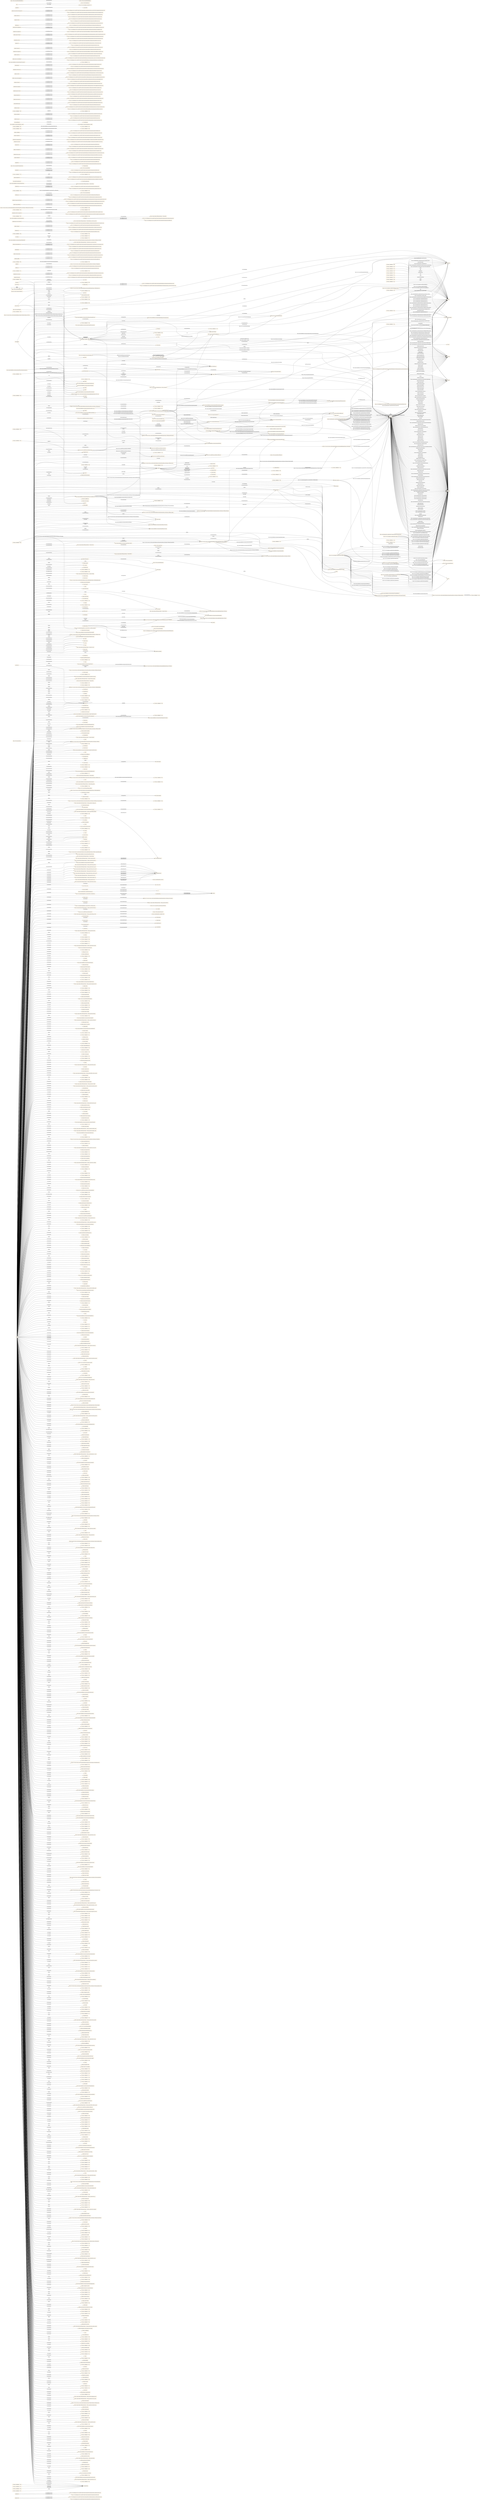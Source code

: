 digraph ar2dtool_diagram { 
rankdir=LR;
size="1501"
node [shape = rectangle, color="orange"]; "s4bldg:Outlet" "s4bldg:Tank" "http://energy.linkeddata.es/em-kpi/ontology#EnergyDemandForecast" "s4bldg:Sensor" "s4bldg:FlowTerminal" ":StartStopState" "https://w3id.org/respond#Icon" ":Navigation" "s4bldg:ElectricGenerator" "-673526ec:19686fda357:-7fbf" "https://w3id.org/seas/Building" "-673526ec:19686fda357:-7fc9" ":ToggleCommand" "s4bldg:Coil" "http://www.w3.org/2003/01/geo/wgs84_pos#Point" ":Command" ":Appliance" "s4bldg:BuildingSpace" ":SensingFunction" "-673526ec:19686fda357:-7bfe" "-673526ec:19686fda357:-7c7e" ":MotionState" "-673526ec:19686fda357:-7ff8" "http://identifiers.org/mamo/Variable" "-673526ec:19686fda357:-7f46" "saref:Property" ":Severity" "-673526ec:19686fda357:-7fd6" "http://energy.linkeddata.es/em-kpi/ontology#EnergyProduction" ":SocialUnit" "https://sargon-n5geh.netlify.app/ontology/1.0/classes/Voltage" "s4bldg:Humidifier" "s4bldg:VibrationIsolator" "-673526ec:19686fda357:-7bb4" ":MultiLevelState" "https://w3id.org/seas/BuildingStorey" ":EventSeverity" "https://www.auto.tuwien.ac.at/downloads/thinkhome/ontology/gbBuildingOntology.owl#BuildingParameter" "s4bldg:Engine" "https://www.auto.tuwien.ac.at/downloads/thinkhome/ontology/gbBuildingOntology.owl#BuildingStorey" "s4bldg:AirToAirHeatRecovery" ":Task" ":OpenCloseFunction" ":StartCommand" "http://energy.linkeddata.es/em-kpi/ontology#FeedInTariff" "-673526ec:19686fda357:-7f6a" ":Price" ":Power" "-673526ec:19686fda357:-7feb" ":TravelTime" "-673526ec:19686fda357:-7f4f" "-673526ec:19686fda357:-7f96" "-673526ec:19686fda357:-7f82" ":StartStopFunction" "-673526ec:19686fda357:-7c9f" "http://energy.linkeddata.es/em-kpi/ontology#IndoorComfort" "-673526ec:19686fda357:-7fc2" ":Passage" "-673526ec:19686fda357:-7dbc" ":Space" ":RoleInContext" "-673526ec:19686fda357:-7f87" ":OnCommand" ":EventImpact" ":Route" "s4bldg:Burner" "https://www.auto.tuwien.ac.at/downloads/thinkhome/ontology/gbBuildingOntology.owl#EquipmentParameter" "s4bldg:Condenser" "-673526ec:19686fda357:-7ede" "s4bldg:EnergyConversionDevice" "s4bldg:Fan" "http://energy.linkeddata.es/em-kpi/ontology#BuildingType" "-673526ec:19686fda357:-7f9f" "https://www.auto.tuwien.ac.at/downloads/thinkhome/ontology/gbBuildingOntology.owl#Volume" "-673526ec:19686fda357:-7f8b" "http://xmlns.com/foaf/0.1/Person" "s4bldg:ElectricFlowStorageDevice" "http://energy.linkeddata.es/em-kpi/ontology#KPIEvaluatedObject" ":Property" ":SetAbsoluteLevelCommand" "http://energy.linkeddata.es/em-kpi/ontology#OperationalKPI" "http://energy.linkeddata.es/em-kpi/ontology#KPICalculationComponent" "-673526ec:19686fda357:-7fe3" "https://w3id.org/respond#Gateway" "https://www.auto.tuwien.ac.at/downloads/thinkhome/ontology/EnergyResourceOntology.owl#EnergyGain" "http://purl.org/ontology/olo/core#Slot" "http://energy.linkeddata.es/em-kpi/ontology#WeatherForecast" "https://www.auto.tuwien.ac.at/downloads/thinkhome/ontology/EnergyResourceOntology.owl#EnergyProducerFacility" "http://energy.linkeddata.es/em-kpi/ontology#Assumption" "-673526ec:19686fda357:-7fbb" "https://smartdatamodels.org/dataModel.Transportation/EVChargingStation" "s4bldg:TransportElement" ":Profile" "-673526ec:19686fda357:-7fe8" ":DisplayScreen" "-673526ec:19686fda357:-7f36" "https://sargon-n5geh.netlify.app/ontology/1.0/classes/Fan" "http://energy.linkeddata.es/em-kpi/ontology#EnergyStorage" "-673526ec:19686fda357:-7f52" ":PersonAbility" "http://www.owl-ontologies.com/EPC4EU#Certifier" ":Service" "-673526ec:19686fda357:-7f73" ":State" "https://sargon-n5geh.netlify.app/ontology/1.0/classes/Current" "s4bldg:FireSuppressionTerminal" "s4bldg:Lamp" "saref:Actuator" "http://www.ontologydesignpatterns.org/ont/dul/DUL.owl#PhysicalObject" "-673526ec:19686fda357:-7f65" "-673526ec:19686fda357:-7c23" "https://sargon-n5geh.netlify.app/ontology/1.0/classes/Pump" ":AlertingDevice" ":Impact" ":HorizontalMovingPavement" "-673526ec:19686fda357:-7c84" "http://energy.linkeddata.es/em-kpi/ontology#ExtWall" "https://smartdatamodels.org/dataModel.Energy/ACMeausrement" "http://www.w3.org/2006/time#Instant" "s4bldg:ShadingDevice" "https://sargon-n5geh.netlify.app/ontology/1.0/classes/Energy_conversion_device" ":Sensor" "-673526ec:19686fda357:-7f79" "http://energy.linkeddata.es/em-kpi/ontology#District" "https://www.auto.tuwien.ac.at/downloads/thinkhome/ontology/EnergyResourceOntology.owl#EnergyParameter" ":NotifyCommand" ":GraphBasedRoute" "-673526ec:19686fda357:-7fa5" "-673526ec:19686fda357:-7b9d" "https://www.auto.tuwien.ac.at/downloads/thinkhome/ontology/EnergyResourceOntology.owl#EnergyDemand" "-673526ec:19686fda357:-7e74" "https://w3id.org/bot#Space" "http://energy.linkeddata.es/em-kpi/ontology#EnergySupplyFromStorage" "https://sargon-n5geh.netlify.app/ontology/1.0/classes/State_of_charge" "-673526ec:19686fda357:-7f7c" "https://sargon-n5geh.netlify.app/ontology/1.0/classes/Flow" "http://energy.linkeddata.es/em-kpi/ontology#WindDirection" "https://w3id.org/respond#Boiler" "https://www.auto.tuwien.ac.at/downloads/thinkhome/ontology/EnergyResourceOntology.owl#BuildingThing" "-673526ec:19686fda357:-7fb3" "http://energy.linkeddata.es/em-kpi/ontology#Stakeholder" ":PointOfInterest" "https://w3id.org/respond#WashingMachine" "s4bldg:Filter" ":HandheldDevice" "s4bldg:TubeBundle" ":Telephone" "-673526ec:19686fda357:-7f22" "-673526ec:19686fda357:-7bbf" "s4bldg:FlowInstrument" "https://w3id.org/seas/Room" "-673526ec:19686fda357:-7fc6" ":LevelControlFunction" ":Group" "https://sargon-n5geh.netlify.app/ontology/1.0/classes/Zone" "http://energy.linkeddata.es/em-kpi/ontology#EnergyProductionForecast" ":Device" "-673526ec:19686fda357:-7f2e" ":ActuatingFunction" "s4bldg:SwitchingDevice" ":Quality" ":SetRelativeLevelCommand" "https://w3id.org/seas/BuildingSpace" "https://www.auto.tuwien.ac.at/downloads/thinkhome/ontology/gbBuildingOntology.owl#Area" "http://energy.linkeddata.es/em-kpi/ontology#EnergySupplyFromExternalGrid" ":FitnessStatus" "s4bldg:Chiller" "-673526ec:19686fda357:-7ff5" "http://energy.linkeddata.es/em-kpi/ontology#PowerEquipment" "s4bldg:FlowController" "-673526ec:19686fda357:-7f43" "http://purl.oclc.org/NET/ssnx/ssn#FeatureOfInterest" "s4bldg:FlowTreatmentDevice" ":Temperature" "-673526ec:19686fda357:-7f28" ":ActivityImpact" "http://energy.linkeddata.es/em-kpi/ontology#Pump" "http://energy.linkeddata.es/em-kpi/ontology#Fan" "http://energy.linkeddata.es/em-kpi/ontology#EquipmentType" "http://energy.linkeddata.es/em-kpi/ontology#TacticalKPI" "http://www.w3.org/ns/sosa/ObservableProperty" ":Event" "http://energy.linkeddata.es/em-kpi/ontology#PhotovoltaicGeneratingUnit" "-673526ec:19686fda357:-7f3f" "-673526ec:19686fda357:-7f2b" "https://www.auto.tuwien.ac.at/downloads/thinkhome/ontology/ProcessOntology.owl#OccupancyParameter" "https://www.auto.tuwien.ac.at/downloads/thinkhome/ontology/EnergyResourceOntology.owl#EnergyTariff" ":NavigationalState" "https://www.auto.tuwien.ac.at/downloads/thinkhome/ontology/EnergyResourceOntology.owl#Appliance" "http://energy.linkeddata.es/em-kpi/ontology#PhotovoltaicType" ":GetSensingDataCommand" "-673526ec:19686fda357:-7f57" ":Parameter" ":BuildingRelated" "s4bldg:CoolingTower" "https://sargon-n5geh.netlify.app/ontology/1.0/classes/Channel" ":DeviationState" "http://energy.linkeddata.es/em-kpi/ontology#KPICalculation" "-673526ec:19686fda357:-7f5a" "-673526ec:19686fda357:-7ba9" ":WashingMachine" "http://purl.oclc.org/NET/ssnx/ssn#ObservationValue" "s4bldg:CooledBeam" "-673526ec:19686fda357:-7f4c" "https://www.auto.tuwien.ac.at/downloads/thinkhome/ontology/EnergyResourceOntology.owl#Room" "-673526ec:19686fda357:-7c0a" "-673526ec:19686fda357:-7fdb" ":VerticalMovingPavement" "https://www.auto.tuwien.ac.at/downloads/thinkhome/ontology/gbBuildingOntology.owl#U-value" ":RouteElement" ":EventFunction" "http://energy.linkeddata.es/em-kpi/ontology#EnergySupplyFromSiteProduction" "http://www.w3.org/ns/sosa/Observation" "-673526ec:19686fda357:-7fee" ":Light" ":Intensity" "http://identifiers.org/mamo/Dependent_variable" ":Activity" "https://www.auto.tuwien.ac.at/downloads/thinkhome/ontology/EnergyResourceOntology.owl#EnergyType" "-673526ec:19686fda357:-7faf" ":VerticalPassage" ":MeteringFunction" "http://energy.linkeddata.es/em-kpi/ontology#DatumSource" "https://www.auto.tuwien.ac.at/downloads/thinkhome/ontology/gbBuildingOntology.owl#Weather" ":OnOffFunction" ":OpenCommand" "-673526ec:19686fda357:-7ffc" "https://www.auto.tuwien.ac.at/downloads/thinkhome/ontology/gbBuildingOntology.owl#Schedule" ":Ability" "s4bldg:Evaporator" "http://energy.linkeddata.es/em-kpi/ontology#OccupantBehavior" "-673526ec:19686fda357:-7edc" "s4bldg:SpaceHeater" "-673526ec:19686fda357:-7f9a" "-673526ec:19686fda357:-7fcf" "s4bldg:Interceptor" "-673526ec:19686fda357:-7c4b" "s4bldg:Boiler" ":Measurement" "http://energy.linkeddata.es/em-kpi/ontology#PowerSystemResource" ":LightSwitch" "https://w3id.org/seas/Property" "-673526ec:19686fda357:-7f13" "http://energy.linkeddata.es/em-kpi/ontology#BuildingEquipment" "http://energy.linkeddata.es/em-kpi/ontology#KPI" "schema:Event" "http://energy.linkeddata.es/em-kpi/ontology#PowerDeliveryUnit" "-673526ec:19686fda357:-7c77" "http://www.owl-ontologies.com/EPC4EU#Certificate" "-673526ec:19686fda357:-7ee2" "https://sargon-n5geh.netlify.app/ontology/1.0/classes/Room" "https://sargon-n5geh.netlify.app/ontology/1.0/classes/Floor" "https://www.auto.tuwien.ac.at/downloads/thinkhome/ontology/EnergyResourceOntology.owl#EnergyCost" ":Time" "s4bldg:Actuator" "s4bldg:HeatExchanger" "http://energy.linkeddata.es/em-kpi/ontology#GeneratingUnit" "s4bldg:ProtectiveDevice" "https://sargon-n5geh.netlify.app/ontology/1.0/classes/Tap_position" "-673526ec:19686fda357:-7fcc" "http://identifiers.org/mamo/Independent_variable" "https://www.auto.tuwien.ac.at/downloads/thinkhome/ontology/EnergyResourceOntology.owl#EnergySupply" "-673526ec:19686fda357:-7c6a" "s4bldg:MedicalDevice" "https://www.auto.tuwien.ac.at/downloads/thinkhome/ontology/gbBuildingOntology.owl#Zone" "http://energy.linkeddata.es/em-kpi/ontology#WindSpeed" "s4bldg:EvaporativeCooler" "s4bldg:ElectricAppliance" "s4bldg:Building" "saref:UnitOfMeasure" "http://www.w3.org/2006/time#TemporalEntity" "http://www.w3.org/2006/time#Interval" "-673526ec:19686fda357:-7f76" "-673526ec:19686fda357:-7f6d" "s4bldg:DuctSilencer" "https://w3id.org/seas/FeatureOfInterest" "-673526ec:19686fda357:-7c26" "s4bldg:CommunicationAppliance" "s4bldg:Controller" "-673526ec:19686fda357:-7f92" "https://www.auto.tuwien.ac.at/downloads/thinkhome/ontology/EnergyResourceOntology.owl#EnergyCostTariff" "https://www.auto.tuwien.ac.at/downloads/thinkhome/ontology/gbBuildingOntology.owl#BuildingElement" "s4bldg:ElectricTimeControl" ":GetMeterHistoryCommand" "-673526ec:19686fda357:-7f5e" ":StepDownCommand" "https://www.auto.tuwien.ac.at/downloads/thinkhome/ontology/EnergyResourceOntology.owl#Equipment" "s4bldg:Damper" "https://www.auto.tuwien.ac.at/downloads/thinkhome/ontology/EnergyResourceOntology.owl#EnergyFacility" "saref:Measurement" ":Actuator" ":GetMeterDataCommand" "-673526ec:19686fda357:-7f1f" ":ActivityStatus" "http://energy.linkeddata.es/em-kpi/ontology#KPIValue" "http://energy.linkeddata.es/em-kpi/ontology#StoringUnit" "https://www.auto.tuwien.ac.at/downloads/thinkhome/ontology/WeatherOntology.owl#Wind" "http://www.owl-ontologies.com/EPC4EU#EnergyConversionSystem" "-673526ec:19686fda357:-7fb6" "http://www.wurvoc.org/vocabularies/om-1.8/Unit_of_measure" ":OpenCloseState" "https://www.auto.tuwien.ac.at/downloads/thinkhome/ontology/EnergyResourceOntology.owl#EnergyConsumerFacility" "s4bldg:UnitaryControlElement" "http://energy.linkeddata.es/em-kpi/ontology#Occupant" "-673526ec:19686fda357:-7fa8" "-673526ec:19686fda357:-7e99" "http://energy.linkeddata.es/em-kpi/ontology#PerformanceGoal" "-673526ec:19686fda357:-7fd2" ":Meter" "s4bldg:Compressor" "s4bldg:FlowMovingDevice" "-673526ec:19686fda357:-7b96" "http://identifiers.org/mamo/Mathematical_model" "-673526ec:19686fda357:-7bf5" "-673526ec:19686fda357:-7f33" ":HorizontalPassage" "s4bldg:Transformer" "http://purl.org/ontology/olo/core#OrderedList" ":OnOffState" "http://purl.oclc.org/NET/ssnx/ssn#Observation" "http://www.w3.org/ns/sosa/Sensor" "s4bldg:Valve" ":AvailabilityStatus" "s4bldg:ElectricMotor" "http://energy.linkeddata.es/em-kpi/ontology#Roof" "https://sargon-n5geh.netlify.app/ontology/1.0/classes/Air_to_air_heat_recovery" "https://w3id.org/bot#Zone" "s4bldg:SanitaryTerminal" "https://www.auto.tuwien.ac.at/downloads/thinkhome/ontology/EnergyResourceOntology.owl#Floor" ":Smoke" "s4bldg:FlowStorageDevice" ":GetCurrentMeterValueCommand" "-673526ec:19686fda357:-7ba1" "-673526ec:19686fda357:-7ff2" ":Function" "-673526ec:19686fda357:-7f39" ":Switch" "-673526ec:19686fda357:-7ee7" ":ActivitySeverity" "dcterms:Location" ":Commodity" "s4bldg:Pump" "http://purl.oclc.org/NET/ssnx/ssn#Property" "http://energy.linkeddata.es/em-kpi/ontology#ExtWindow" ":RoutePoint" ":CloseCommand" "-673526ec:19686fda357:-7c17" "-673526ec:19686fda357:-7fdf" "-673526ec:19686fda357:-7c72" "-673526ec:19686fda357:-7f3c" "s4bldg:PhysicalObject" "-673526ec:19686fda357:-7c03" ":SwitchOnService" "s4bldg:AudioVisualAppliance" "s4bldg:Alarm" "s4bldg:FlowMeter" "-673526ec:19686fda357:-7ba7" ":Role" ":StepUpCommand" "-673526ec:19686fda357:-7c33" "http://energy.linkeddata.es/em-kpi/ontology#Equation" ":Device" "https://www.auto.tuwien.ac.at/downloads/thinkhome/ontology/gbBuildingOntology.owl#EnvironmentalParameter" "http://energy.linkeddata.es/em-kpi/ontology#UniversalConstant" "http://energy.linkeddata.es/em-kpi/ontology#EnergyForecast" "-673526ec:19686fda357:-7f7f" "https://sargon-n5geh.netlify.app/ontology/1.0/classes/Tenant" "http://purl.org/iot/vocab/m3-lite#Power" ":StopCommand" "http://energy.linkeddata.es/em-kpi/ontology#EnergyConsumer" "-673526ec:19686fda357:-7ecc" "s4bldg:SolarDevice" "-673526ec:19686fda357:-7fa2" "s4bldg:ProtectiveDeviceTrippingUnit" "https://www.auto.tuwien.ac.at/downloads/thinkhome/ontology/gbBuildingOntology.owl#Building" "http://www.owl-ontologies.com/EPC4EU#EnergySystem" "http://energy.linkeddata.es/em-kpi/ontology#EquipmentContainer" "http://energy.linkeddata.es/em-kpi/ontology#StrategicKPI" ":Description" ":OffCommand" "https://sargon-n5geh.netlify.app/ontology/1.0/classes/Volume" "owl:Thing" "-673526ec:19686fda357:-7f03" "https://w3id.org/respond#Lamp" "saref:Device" ; /*classes style*/
	"https://sargon-n5geh.netlify.app/ontology/1.0/object_properties/located_at" -> "owl:topObjectProperty" [ label = "rdfs:subPropertyOf" ];
	"https://www.auto.tuwien.ac.at/downloads/thinkhome/ontology/EnergyResourceOntology.owl#EnergyFacility" -> "-673526ec:19686fda357:-7ba9" [ label = "owl:equivalentClass" ];
	"https://w3id.org/respond#WashingMachine" -> ":WashingMachine" [ label = "owl:equivalentClass" ];
	"s4bldg:SolarDevice" -> "http://www.buildingsmart-tech.org/ifc/IFC4/Add1/html/schema/ifcelectricaldomain/pset/pset_solardevicetypecommon.htm" [ label = "prov:hadPrimarySource" ];
	"s4bldg:SolarDevice" -> "http://www.buildingsmart-tech.org/ifc/IFC4/Add1/html/schema/ifcelectricaldomain/lexical/ifcsolardevicetypeenum.htm" [ label = "prov:hadPrimarySource" ];
	"https://sargon-n5geh.netlify.app/ontology/1.0/data_properties/reactive_power" -> "owl:topDataProperty" [ label = "rdfs:subPropertyOf" ];
	"https://w3id.org/bot#Space" -> ":Space" [ label = "owl:equivalentClass" ];
	"s4bldg:Building" -> "http://www.buildingsmart-tech.org/ifc/IFC4/Add1/html/schema/ifcproductextension/lexical/ifcbuilding.htm" [ label = "prov:hadPrimarySource" ];
	"s4bldg:Building" -> "https://w3id.org/ifc/IFC4_ADD1#IfcBuilding" [ label = "rdfs:seeAlso" ];
	"s4bldg:Building" -> "https://www.auto.tuwien.ac.at/downloads/thinkhome/ontology/gbBuildingOntology.owl#Building" [ label = "owl:equivalentClass" ];
	"s4bldg:Building" -> "https://w3id.org/seas/Building" [ label = "owl:equivalentClass" ];
	"s4bldg:SanitaryTerminal" -> "http://www.buildingsmart-tech.org/ifc/IFC4/Add1/html/schema/ifcplumbingfireprotectiondomain/pset/pset_sanitaryterminaltypecommon.htm" [ label = "prov:hadPrimarySource" ];
	"s4bldg:SanitaryTerminal" -> "http://www.buildingsmart-tech.org/ifc/IFC4/Add1/html/schema/ifcplumbingfireprotectiondomain/lexical/ifcsanitaryterminal.htm" [ label = "prov:hadPrimarySource" ];
	"https://sargon-n5geh.netlify.app/ontology/1.0/data_properties/max_reactive_power" -> "owl:topDataProperty" [ label = "rdfs:subPropertyOf" ];
	"s4bldg:Filter" -> "http://www.buildingsmart-tech.org/ifc/IFC4/Add1/html/schema/ifchvacdomain/lexical/ifcfilter.htm" [ label = "prov:hadPrimarySource" ];
	"s4bldg:Filter" -> "http://www.buildingsmart-tech.org/ifc/IFC4/Add1/html/schema/ifchvacdomain/pset/pset_filtertypecommon.htm" [ label = "prov:hadPrimarySource" ];
	"https://sargon-n5geh.netlify.app/ontology/1.0/data_properties/accuracy" -> "owl:topDataProperty" [ label = "rdfs:subPropertyOf" ];
	"https://sargon-n5geh.netlify.app/ontology/1.0/data_properties/tap_position" -> "owl:topDataProperty" [ label = "rdfs:subPropertyOf" ];
	":StartCommand" -> ":StopCommand" [ label = "owl:disjointWith" ];
	"s4bldg:FlowTreatmentDevice" -> "http://www.buildingsmart-tech.org/ifc/IFC4/Add1/html/schema/ifcsharedbldgserviceelements/lexical/ifcflowtreatmentdevice.htm" [ label = "prov:hadPrimarySource" ];
	"saref:isMeasuredIn" -> ":isMeasuredIn" [ label = "owl:equivalentProperty" ];
	"s4bldg:FlowMovingDevice" -> "http://www.buildingsmart-tech.org/ifc/IFC4/Add1/html/schema/ifcsharedbldgserviceelements/lexical/ifcflowmovingdevice.htm" [ label = "prov:hadPrimarySource" ];
	"saref:hasValue" -> ":hasValue" [ label = "owl:equivalentProperty" ];
	"saref:hasValue" -> ":hasValue" [ label = "owl:equivalentProperty" ];
	"s4bldg:contains" -> "https://www.auto.tuwien.ac.at/downloads/thinkhome/ontology/EnergyResourceOntology.owl#contains" [ label = "owl:equivalentProperty" ];
	"http://purl.org/iot/vocab/m3-lite#Power" -> ":Power" [ label = "owl:equivalentClass" ];
	"s4bldg:Sensor" -> "http://www.buildingsmart-tech.org/ifc/IFC4/Add1/html/schema/ifcbuildingcontrolsdomain/pset/pset_sensortypecommon.htm" [ label = "prov:hadPrimarySource" ];
	"s4bldg:Sensor" -> "http://www.buildingsmart-tech.org/ifc/IFC4/Add1/html/schema/ifcbuildingcontrolsdomain/lexical/ifcsensor.htm" [ label = "prov:hadPrimarySource" ];
	"s4bldg:SpaceHeater" -> "http://www.buildingsmart-tech.org/ifc/IFC4/Add1/html/schema/ifchvacdomain/pset/pset_spaceheatertypecommon.htm" [ label = "prov:hadPrimarySource" ];
	"s4bldg:SpaceHeater" -> "http://www.buildingsmart-tech.org/ifc/IFC4/Add1/html/schema/ifchvacdomain/lexical/ifcspaceheater.htm" [ label = "prov:hadPrimarySource" ];
	"s4bldg:AirToAirHeatRecovery" -> "http://www.buildingsmart-tech.org/ifc/IFC4/Add1/html/schema/ifchvacdomain/pset/pset_airtoairheatrecoverytypecommon.htm" [ label = "prov:hadPrimarySource" ];
	"s4bldg:AirToAirHeatRecovery" -> "https://sargon-n5geh.netlify.app/ontology/1.0/classes/Air_to_air_heat_recovery" [ label = "owl:equivalentClass" ];
	"s4bldg:AirToAirHeatRecovery" -> "http://www.buildingsmart-tech.org/ifc/IFC4/Add1/html/schema/ifchvacdomain/lexical/ifcairtoairheatrecovery.htm" [ label = "prov:hadPrimarySource" ];
	"s4bldg:ElectricGenerator" -> "http://www.buildingsmart-tech.org/ifc/IFC4/Add1/html/schema/ifcelectricaldomain/pset/pset_electricgeneratortypecommon.htm" [ label = "prov:hadPrimarySource" ];
	"s4bldg:ElectricGenerator" -> "http://www.buildingsmart-tech.org/ifc/IFC4/Add1/html/schema/ifcelectricaldomain/lexical/ifcelectricgenerator.htm" [ label = "prov:hadPrimarySource" ];
	"s4bldg:ProtectiveDevice" -> "http://www.buildingsmart-tech.org/ifc/IFC4/Add1/html/schema/ifcelectricaldomain/pset/pset_protectivedevicetypecommon.htm" [ label = "prov:hadPrimarySource" ];
	"s4bldg:ProtectiveDevice" -> "http://www.buildingsmart-tech.org/ifc/IFC4/Add1/html/schema/ifcelectricaldomain/lexical/ifcprotectivedevice.htm" [ label = "prov:hadPrimarySource" ];
	"schema:address" -> "https://sargon-n5geh.netlify.app/ontology/1.0/data_properties/address" [ label = "owl:equivalentProperty" ];
	"s4bldg:Condenser" -> "http://www.buildingsmart-tech.org/ifc/IFC4/Add1/html/schema/ifchvacdomain/lexical/ifccondenser.htm" [ label = "prov:hadPrimarySource" ];
	"s4bldg:Condenser" -> "http://www.buildingsmart-tech.org/ifc/IFC4/Add1/html/schema/ifchvacdomain/pset/pset_condensertypecommon.htm" [ label = "prov:hadPrimarySource" ];
	"http://www.ontologydesignpatterns.org/ont/dul/DUL.owl#hasLocation" -> "http://www.w3.org/2003/01/geo/wgs84_pos#location" [ label = "owl:equivalentProperty" ];
	"https://www.auto.tuwien.ac.at/downloads/thinkhome/ontology/EnergyResourceOntology.owl#Equipment" -> "-673526ec:19686fda357:-7b96" [ label = "owl:equivalentClass" ];
	":Device" -> ":Device" [ label = "owl:equivalentClass" ];
	"s4bldg:Pump" -> "http://www.buildingsmart-tech.org/ifc/IFC4/Add1/html/schema/ifchvacdomain/lexical/ifcpump.htm" [ label = "prov:hadPrimarySource" ];
	"s4bldg:Pump" -> "https://sargon-n5geh.netlify.app/ontology/1.0/classes/Pump" [ label = "owl:equivalentClass" ];
	"s4bldg:Pump" -> "http://www.buildingsmart-tech.org/ifc/IFC4/Add1/html/schema/ifchvacdomain/pset/pset_pumptypecommon.htm" [ label = "prov:hadPrimarySource" ];
	"s4bldg:CooledBeam" -> "http://www.buildingsmart-tech.org/ifc/IFC4/Add1/html/schema/ifchvacdomain/lexical/ifccooledbeam.htm" [ label = "prov:hadPrimarySource" ];
	"s4bldg:CooledBeam" -> "http://www.buildingsmart-tech.org/ifc/IFC4/Add1/html/schema/ifchvacdomain/pset/pset_cooledbeamtypecommon.htm" [ label = "prov:hadPrimarySource" ];
	":adjacentTo" -> ":connectedTo" [ label = "owl:propertyDisjointWith" ];
	"https://sargon-n5geh.netlify.app/ontology/1.0/object_properties/located_in" -> ":locatedIn" [ label = "owl:equivalentProperty" ];
	"s4bldg:Valve" -> "http://www.buildingsmart-tech.org/ifc/IFC4/Add1/html/schema/ifchvacdomain/pset/pset_valvetypecommon.htm" [ label = "prov:hadPrimarySource" ];
	"s4bldg:Valve" -> "http://www.buildingsmart-tech.org/ifc/IFC4/Add1/html/schema/ifchvacdomain/lexical/ifcvalve.htm" [ label = "prov:hadPrimarySource" ];
	"s4bldg:Chiller" -> "http://www.buildingsmart-tech.org/ifc/IFC4/Add1/html/schema/ifchvacdomain/lexical/ifcchiller.htm" [ label = "prov:hadPrimarySource" ];
	"s4bldg:Chiller" -> "http://www.buildingsmart-tech.org/ifc/IFC4/Add1/html/schema/ifchvacdomain/pset/pset_chillertypecommon.htm" [ label = "prov:hadPrimarySource" ];
	"http://www.w3.org/ns/sosa/Sensor" -> "s4bldg:Sensor" [ label = "owl:equivalentClass" ];
	"http://www.ontologydesignpatterns.org/ont/dul/DUL.owl#hasValue" -> "saref:hasValue" [ label = "owl:equivalentProperty" ];
	"https://www.auto.tuwien.ac.at/downloads/thinkhome/ontology/EnergyResourceOntology.owl#EnergyProducerFacility" -> "-673526ec:19686fda357:-7b9d" [ label = "owl:equivalentClass" ];
	"http://energy.linkeddata.es/em-kpi/ontology#GeneratingUnit" -> "-673526ec:19686fda357:-7f03" [ label = "owl:equivalentClass" ];
	"https://w3id.org/bot#Zone" -> "https://www.auto.tuwien.ac.at/downloads/thinkhome/ontology/gbBuildingOntology.owl#Zone" [ label = "owl:equivalentClass" ];
	"http://energy.linkeddata.es/em-kpi/ontology#StoringUnit" -> "-673526ec:19686fda357:-7ecc" [ label = "owl:equivalentClass" ];
	":StepDownCommand" -> ":StepUpCommand" [ label = "owl:disjointWith" ];
	"s4bldg:ElectricTimeControl" -> "http://www.buildingsmart-tech.org/ifc/IFC4/Add1/html/schema/ifcelectricaldomain/pset/pset_electrictimecontroltypecommon.htm" [ label = "prov:hadPrimarySource" ];
	"s4bldg:ElectricTimeControl" -> "http://www.buildingsmart-tech.org/ifc/IFC4/Add1/html/schema/ifcelectricaldomain/lexical/ifcelectrictimecontrol.htm" [ label = "prov:hadPrimarySource" ];
	"https://sargon-n5geh.netlify.app/ontology/1.0/data_properties/sample_rate" -> "owl:topDataProperty" [ label = "rdfs:subPropertyOf" ];
	"s4bldg:Burner" -> "http://www.buildingsmart-tech.org/ifc/IFC4/Add1/html/schema/ifchvacdomain/pset/pset_burnertypecommon.htm" [ label = "prov:hadPrimarySource" ];
	"s4bldg:Burner" -> "http://www.buildingsmart-tech.org/ifc/IFC4/Add1/html/schema/ifchvacdomain/lexical/ifcburner.htm" [ label = "prov:hadPrimarySource" ];
	"http://energy.linkeddata.es/em-kpi/ontology#EnergyConsumer" -> "-673526ec:19686fda357:-7f13" [ label = "owl:equivalentClass" ];
	"https://sargon-n5geh.netlify.app/ontology/1.0/object_properties/name" -> "owl:topObjectProperty" [ label = "rdfs:subPropertyOf" ];
	"s4bldg:Humidifier" -> "http://www.buildingsmart-tech.org/ifc/IFC4/Add1/html/schema/ifchvacdomain/pset/pset_humidifiertypecommon.htm" [ label = "prov:hadPrimarySource" ];
	"s4bldg:Humidifier" -> "http://www.buildingsmart-tech.org/ifc/IFC4/Add1/html/schema/ifchvacdomain/lexical/ifchumidifier.htm" [ label = "prov:hadPrimarySource" ];
	":Property" -> "https://w3id.org/seas/Property" [ label = "owl:equivalentClass" ];
	"http://energy.linkeddata.es/em-kpi/ontology#PowerDeliveryUnit" -> "-673526ec:19686fda357:-7ee7" [ label = "owl:equivalentClass" ];
	"s4bldg:CommunicationAppliance" -> "http://www.buildingsmart-tech.org/ifc/IFC4/Add1/html/schema/ifcelectricaldomain/pset/pset_communicationsappliancetypecommon.htm" [ label = "prov:hadPrimarySource" ];
	"s4bldg:CommunicationAppliance" -> "http://www.buildingsmart-tech.org/ifc/IFC4/Add1/html/schema/ifcelectricaldomain/lexical/ifccommunicationsappliance.htm" [ label = "prov:hadPrimarySource" ];
	"bed:" -> "https://chowlk.linkeddata.es/" [ label = "mod:createdWith" ];
	"bed:" -> "http://www.owl-ontologies.com/beo#/v0.5.0" [ label = "owl:versionIRI" ];
	"s4bldg:Transformer" -> "http://www.buildingsmart-tech.org/ifc/IFC4/Add1/html/schema/ifcelectricaldomain/pset/pset_transformertypecommon.htm" [ label = "prov:hadPrimarySource" ];
	"s4bldg:Transformer" -> "http://www.buildingsmart-tech.org/ifc/IFC4/Add1/html/schema/ifcelectricaldomain/lexical/ifctransformer.htm" [ label = "prov:hadPrimarySource" ];
	"http://energy.linkeddata.es/em-kpi/ontology#PowerSystemResource" -> "-673526ec:19686fda357:-7ede" [ label = "owl:equivalentClass" ];
	"http://www.w3.org/ns/sosa/hasSimpleResult" -> "http://www.w3.org/ns/sosa/Observation" [ label = "schema:domainIncludes" ];
	"s4bldg:FlowStorageDevice" -> "http://www.buildingsmart-tech.org/ifc/IFC4/Add1/html/schema/ifcsharedbldgserviceelements/lexical/ifcflowstoragedevice.htm" [ label = "prov:hadPrimarySource" ];
	"s4bldg:Controller" -> "http://www.buildingsmart-tech.org/ifc/IFC4/Add1/html/schema/ifcbuildingcontrolsdomain/pset/pset_controllertypecommon.htm" [ label = "prov:hadPrimarySource" ];
	"s4bldg:Controller" -> "http://www.buildingsmart-tech.org/ifc/IFC4/Add1/html/schema/ifcbuildingcontrolsdomain/lexical/ifccontroller.htm" [ label = "prov:hadPrimarySource" ];
	":HorizontalPassage" -> ":VerticalPassage" [ label = "owl:disjointWith" ];
	"s4bldg:BuildingSpace" -> "https://w3id.org/seas/BuildingSpace" [ label = "owl:equivalentClass" ];
	"http://purl.oclc.org/NET/ssnx/ssn#isPropertyOf" -> "https://w3id.org/seas/isPropertyOf" [ label = "owl:equivalentProperty" ];
	"saref:Actuator" -> ":Actuator" [ label = "owl:equivalentClass" ];
	"saref:Actuator" -> "s4bldg:Actuator" [ label = "owl:equivalentClass" ];
	"s4bldg:FlowController" -> "http://www.buildingsmart-tech.org/ifc/IFC4/Add1/html/schema/ifcsharedbldgserviceelements/lexical/ifcflowcontroller.htm" [ label = "prov:hadPrimarySource" ];
	"s4bldg:ShadingDevice" -> "http://www.buildingsmart-tech.org/ifc/IFC4/Add1/html/schema/ifcsharedbldgelements/lexical/ifcshadingdevice.htm" [ label = "prov:hadPrimarySource" ];
	"s4bldg:ShadingDevice" -> "http://www.buildingsmart-tech.org/ifc/IFC4/Add1/html/schema/ifcsharedbldgelements/pset/pset_shadingdevicecommon.htm" [ label = "prov:hadPrimarySource" ];
	"http://energy.linkeddata.es/em-kpi/ontology#PowerEquipment" -> "-673526ec:19686fda357:-7ee2" [ label = "owl:equivalentClass" ];
	"https://w3id.org/seas/BuildingStorey" -> "https://www.auto.tuwien.ac.at/downloads/thinkhome/ontology/gbBuildingOntology.owl#BuildingStorey" [ label = "owl:equivalentClass" ];
	"s4bldg:Lamp" -> "https://w3id.org/respond#Lamp" [ label = "owl:equivalentClass" ];
	"s4bldg:Lamp" -> "http://www.buildingsmart-tech.org/ifc/IFC4/Add1/html/schema/ifcelectricaldomain/lexical/ifclamp.htm" [ label = "prov:hadPrimarySource" ];
	"s4bldg:Lamp" -> "http://www.buildingsmart-tech.org/ifc/IFC4/Add1/html/schema/ifcelectricaldomain/pset/pset_lamptypecommon.htm" [ label = "prov:hadPrimarySource" ];
	"https://sargon-n5geh.netlify.app/ontology/1.0/classes/Volume" -> "https://www.auto.tuwien.ac.at/downloads/thinkhome/ontology/gbBuildingOntology.owl#Volume" [ label = "owl:equivalentClass" ];
	"https://sargon-n5geh.netlify.app/ontology/1.0/data_properties/time_stamp" -> "owl:topDataProperty" [ label = "rdfs:subPropertyOf" ];
	"https://sargon-n5geh.netlify.app/ontology/1.0/object_properties/has_channel" -> "owl:topObjectProperty" [ label = "rdfs:subPropertyOf" ];
	"s4bldg:Alarm" -> "http://www.buildingsmart-tech.org/ifc/IFC4/Add1/html/schema/ifcbuildingcontrolsdomain/pset/pset_alarmtypecommon.htm" [ label = "prov:hadPrimarySource" ];
	"s4bldg:Alarm" -> "http://www.buildingsmart-tech.org/ifc/IFC4/Add1/html/schema/ifcbuildingcontrolsdomain/lexical/ifcalarm.htm" [ label = "prov:hadPrimarySource" ];
	"https://sargon-n5geh.netlify.app/ontology/1.0/classes/Zone" -> "https://w3id.org/bot#Zone" [ label = "owl:equivalentClass" ];
	"s4bldg:Outlet" -> "http://www.buildingsmart-tech.org/ifc/IFC4/Add1/html/schema/ifcelectricaldomain/pset/pset_outlettypecommon.htm" [ label = "prov:hadPrimarySource" ];
	"s4bldg:Outlet" -> "http://www.buildingsmart-tech.org/ifc/IFC4/Add1/html/schema/ifcelectricaldomain/lexical/ifcoutlet.htm" [ label = "prov:hadPrimarySource" ];
	"s4bldg:ProtectiveDeviceTrippingUnit" -> "http://www.buildingsmart-tech.org/ifc/IFC4/Add1/html/schema/ifcelectricaldomain/pset/pset_protectivedevicetrippingunittypecommon.htm" [ label = "prov:hadPrimarySource" ];
	"s4bldg:ProtectiveDeviceTrippingUnit" -> "http://www.buildingsmart-tech.org/ifc/IFC4/Add1/html/schema/ifcelectricaldomain/lexical/ifcprotectivedevicetrippingunit.htm" [ label = "prov:hadPrimarySource" ];
	"http://energy.linkeddata.es/em-kpi/ontology#EnergyDemandForecast" -> "http://energy.linkeddata.es/em-kpi/ontology#EnergyProductionForecast" [ label = "owl:disjointWith" ];
	"s4bldg:MedicalDevice" -> "http://www.buildingsmart-tech.org/ifc/IFC4/Add1/html/schema/ifchvacdomain/pset/pset_medicaldevicetypecommon.htm" [ label = "prov:hadPrimarySource" ];
	"s4bldg:MedicalDevice" -> "http://www.buildingsmart-tech.org/ifc/IFC4/Add1/html/schema/ifchvacdomain/lexical/ifcmedicaldevice.htm" [ label = "prov:hadPrimarySource" ];
	"s4bldg:Compressor" -> "http://www.buildingsmart-tech.org/ifc/IFC4/Add1/html/schema/ifchvacdomain/pset/pset_compressortypecommon.htm" [ label = "prov:hadPrimarySource" ];
	"s4bldg:Compressor" -> "http://www.buildingsmart-tech.org/ifc/IFC4/Add1/html/schema/ifchvacdomain/lexical/ifccompressor.htm" [ label = "prov:hadPrimarySource" ];
	":GraphBasedRoute" -> "-673526ec:19686fda357:-7c0a" [ label = "owl:equivalentClass" ];
	"https://sargon-n5geh.netlify.app/ontology/1.0/data_properties/data_provider" -> "https://smartdatamodels.org/dataProvider" [ label = "owl:equivalentProperty" ];
	"http://www.ontologydesignpatterns.org/ont/dul/DUL.owl#PhysicalObject" -> "s4bldg:PhysicalObject" [ label = "owl:equivalentClass" ];
	"http://www.w3.org/ns/sosa/observes" -> "http://www.w3.org/ns/sosa/ObservableProperty" [ label = "schema:rangeIncludes" ];
	"http://www.w3.org/ns/sosa/observes" -> "http://www.w3.org/ns/sosa/Sensor" [ label = "schema:domainIncludes" ];
	"http://purl.oclc.org/NET/ssnx/ssn#Observation" -> "http://www.w3.org/ns/sosa/Observation" [ label = "owl:equivalentClass" ];
	":OffCommand" -> ":OnCommand" [ label = "owl:disjointWith" ];
	"https://sargon-n5geh.netlify.app/ontology/1.0/classes/Floor" -> "https://www.auto.tuwien.ac.at/downloads/thinkhome/ontology/EnergyResourceOntology.owl#Floor" [ label = "owl:equivalentClass" ];
	":DeviationState" -> "-673526ec:19686fda357:-7c23" [ label = "owl:equivalentClass" ];
	"https://w3id.org/seas/Room" -> "https://www.auto.tuwien.ac.at/downloads/thinkhome/ontology/EnergyResourceOntology.owl#Room" [ label = "owl:equivalentClass" ];
	"s4bldg:CoolingTower" -> "http://www.buildingsmart-tech.org/ifc/IFC4/Add1/html/schema/ifchvacdomain/lexical/ifccoolingtower.htm" [ label = "prov:hadPrimarySource" ];
	"s4bldg:CoolingTower" -> "http://www.buildingsmart-tech.org/ifc/IFC4/Add1/html/schema/ifchvacdomain/pset/pset_coolingtowertypecommon.htm" [ label = "prov:hadPrimarySource" ];
	":Appliance" -> "https://www.auto.tuwien.ac.at/downloads/thinkhome/ontology/EnergyResourceOntology.owl#Appliance" [ label = "owl:equivalentClass" ];
	"s4bldg:ElectricAppliance" -> "http://www.buildingsmart-tech.org/ifc/IFC4/Add1/html/schema/ifcelectricaldomain/pset/pset_electricappliancetypecommon.htm" [ label = "prov:hadPrimarySource" ];
	"s4bldg:ElectricAppliance" -> "http://www.buildingsmart-tech.org/ifc/IFC4/Add1/html/schema/ifcelectricaldomain/lexical/ifcelectricappliance.htm" [ label = "prov:hadPrimarySource" ];
	":Navigation" -> "-673526ec:19686fda357:-7c03" [ label = "owl:equivalentClass" ];
	"s4bldg:HeatExchanger" -> "http://www.buildingsmart-tech.org/ifc/IFC4/Add1/html/schema/ifchvacdomain/pset/pset_heatexchangertypecommon.htm" [ label = "prov:hadPrimarySource" ];
	"s4bldg:HeatExchanger" -> "http://www.buildingsmart-tech.org/ifc/IFC4/Add1/html/schema/ifchvacdomain/lexical/ifcheatexchanger.htm" [ label = "prov:hadPrimarySource" ];
	"saref:hasTimestamp" -> ":hasTimestamp" [ label = "owl:equivalentProperty" ];
	"schema:Event" -> ":Event" [ label = "owl:equivalentClass" ];
	"http://www.w3.org/ns/sosa/observedProperty" -> "http://www.w3.org/ns/sosa/ObservableProperty" [ label = "schema:rangeIncludes" ];
	"http://www.w3.org/ns/sosa/observedProperty" -> "http://www.w3.org/ns/sosa/Observation" [ label = "schema:domainIncludes" ];
	"http://purl.oclc.org/NET/ssnx/ssn#FeatureOfInterest" -> "https://w3id.org/seas/FeatureOfInterest" [ label = "owl:equivalentClass" ];
	"s4bldg:AudioVisualAppliance" -> "http://www.buildingsmart-tech.org/ifc/IFC4/Add1/html/schema/ifcelectricaldomain/pset/pset_audiovisualappliancetypecommon.htm" [ label = "prov:hadPrimarySource" ];
	"s4bldg:AudioVisualAppliance" -> "http://www.buildingsmart-tech.org/ifc/IFC4/Add1/html/schema/ifcelectricaldomain/lexical/ifcaudiovisualappliance.htm" [ label = "prov:hadPrimarySource" ];
	"s4bldg:FlowInstrument" -> "http://www.buildingsmart-tech.org/ifc/IFC4/Add1/html/schema/ifcbuildingcontrolsdomain/pset/pset_flowinstrumenttypecommon.htm" [ label = "prov:hadPrimarySource" ];
	"s4bldg:FlowInstrument" -> "http://www.buildingsmart-tech.org/ifc/IFC4/Add1/html/schema/ifcbuildingcontrolsdomain/lexical/ifcflowinstrument.htm" [ label = "prov:hadPrimarySource" ];
	"s4bldg:VibrationIsolator" -> "http://www.buildingsmart-tech.org/ifc/IFC4/Add1/html/schema/ifchvacdomain/lexical/ifcvibrationisolator.htm" [ label = "prov:hadPrimarySource" ];
	"s4bldg:VibrationIsolator" -> "http://www.buildingsmart-tech.org/ifc/IFC4/Add1/html/schema/ifchvacdomain/pset/pset_vibrationisolatortypecommon.htm" [ label = "prov:hadPrimarySource" ];
	"dcterms:identifier" -> ":id" [ label = "owl:equivalentProperty" ];
	"https://sargon-n5geh.netlify.app/ontology/1.0/data_properties/active_power" -> "owl:topDataProperty" [ label = "rdfs:subPropertyOf" ];
	"s4bldg:DuctSilencer" -> "http://www.buildingsmart-tech.org/ifc/IFC4/Add1/html/schema/ifchvacdomain/lexical/ifcductsilencer.htm" [ label = "prov:hadPrimarySource" ];
	"s4bldg:DuctSilencer" -> "http://www.buildingsmart-tech.org/ifc/IFC4/Add1/html/schema/ifchvacdomain/pset/pset_ductsilencertypecommon.htm" [ label = "prov:hadPrimarySource" ];
	"s4bldg:Actuator" -> "http://www.buildingsmart-tech.org/ifc/IFC4/Add1/html/schema/ifcbuildingcontrolsdomain/pset/pset_actuatortypecommon.htm" [ label = "prov:hadPrimarySource" ];
	"s4bldg:Actuator" -> "http://www.buildingsmart-tech.org/ifc/IFC4/Add1/html/schema/ifcbuildingcontrolsdomain/lexical/ifcactuator.htm" [ label = "prov:hadPrimarySource" ];
	"s4bldg:Evaporator" -> "http://www.buildingsmart-tech.org/ifc/IFC4/Add1/html/schema/ifchvacdomain/lexical/ifcevaporator.htm" [ label = "prov:hadPrimarySource" ];
	"s4bldg:Evaporator" -> "http://www.buildingsmart-tech.org/ifc/IFC4/Add1/html/schema/ifchvacdomain/pset/pset_evaporatortypecommon.htm" [ label = "prov:hadPrimarySource" ];
	"s4bldg:Coil" -> "http://www.buildingsmart-tech.org/ifc/IFC4/Add1/html/schema/ifchvacdomain/pset/pset_coiltypecommon.htm" [ label = "prov:hadPrimarySource" ];
	"s4bldg:Coil" -> "http://www.buildingsmart-tech.org/ifc/IFC4/Add1/html/schema/ifchvacdomain/lexical/ifccoil.htm" [ label = "prov:hadPrimarySource" ];
	"s4bldg:FireSuppressionTerminal" -> "http://www.buildingsmart-tech.org/ifc/IFC4/Add1/html/schema/ifcplumbingfireprotectiondomain/pset/pset_firesuppressionterminaltypecommon.htm" [ label = "prov:hadPrimarySource" ];
	"s4bldg:FireSuppressionTerminal" -> "http://www.buildingsmart-tech.org/ifc/IFC4/Add1/html/schema/ifcplumbingfireprotectiondomain/lexical/ifcfiresuppressionterminal.htm" [ label = "prov:hadPrimarySource" ];
	"schema:duration" -> ":timeDuration" [ label = "owl:equivalentProperty" ];
	"https://sargon-n5geh.netlify.app/ontology/1.0/data_properties/max_active_power" -> "owl:topDataProperty" [ label = "rdfs:subPropertyOf" ];
	"http://energy.linkeddata.es/em-kpi/ontology#Fan" -> "s4bldg:Fan" [ label = "owl:equivalentClass" ];
	"saref:relatesToProperty" -> ":relatesToProperty" [ label = "owl:equivalentProperty" ];
	"s4bldg:EvaporativeCooler" -> "http://www.buildingsmart-tech.org/ifc/IFC4/Add1/html/schema/ifchvacdomain/lexical/ifcevaporativecooler.htm" [ label = "prov:hadPrimarySource" ];
	"s4bldg:EvaporativeCooler" -> "http://www.buildingsmart-tech.org/ifc/IFC4/Add1/html/schema/ifchvacdomain/pset/pset_evaporativecoolertypecommon.htm" [ label = "prov:hadPrimarySource" ];
	"s4bldg:FlowMeter" -> "http://www.buildingsmart-tech.org/ifc/IFC4/Add1/html/schema/ifchvacdomain/pset/pset_flowmetertypecommon.htm" [ label = "prov:hadPrimarySource" ];
	"s4bldg:FlowMeter" -> "http://www.buildingsmart-tech.org/ifc/IFC4/Add1/html/schema/ifchvacdomain/lexical/ifcflowmeter.htm" [ label = "prov:hadPrimarySource" ];
	"s4bldg:TubeBundle" -> "http://www.buildingsmart-tech.org/ifc/IFC4/Add1/html/schema/ifchvacdomain/pset/pset_tubebundletypecommon.htm" [ label = "prov:hadPrimarySource" ];
	"s4bldg:TubeBundle" -> "http://www.buildingsmart-tech.org/ifc/IFC4/Add1/html/schema/ifchvacdomain/lexical/ifctubebundle.htm" [ label = "prov:hadPrimarySource" ];
	"http://energy.linkeddata.es/em-kpi/ontology#FeedInTariff" -> "https://www.auto.tuwien.ac.at/downloads/thinkhome/ontology/EnergyResourceOntology.owl#EnergyCostTariff" [ label = "owl:disjointWith" ];
	"saref:Measurement" -> "saref:UnitOfMeasure" [ label = "owl:disjointWith" ];
	"saref:Measurement" -> "saref:Property" [ label = "owl:disjointWith" ];
	"saref:Measurement" -> ":Measurement" [ label = "owl:equivalentClass" ];
	":CloseCommand" -> ":OpenCommand" [ label = "owl:disjointWith" ];
	"http://www.w3.org/ns/sosa/madeBySensor" -> "http://www.w3.org/ns/sosa/Sensor" [ label = "schema:rangeIncludes" ];
	"http://www.w3.org/ns/sosa/madeBySensor" -> "http://www.w3.org/ns/sosa/Observation" [ label = "schema:domainIncludes" ];
	"s4bldg:Damper" -> "http://www.buildingsmart-tech.org/ifc/IFC4/Add1/html/schema/ifchvacdomain/pset/pset_dampertypecommon.htm" [ label = "prov:hadPrimarySource" ];
	"s4bldg:Damper" -> "http://www.buildingsmart-tech.org/ifc/IFC4/Add1/html/schema/ifchvacdomain/lexical/ifcdamper.htm" [ label = "prov:hadPrimarySource" ];
	"https://smartdatamodels.org/dataModel.Energy/id" -> ":id" [ label = "owl:equivalentProperty" ];
	":AvailabilityStatus" -> "-673526ec:19686fda357:-7c26" [ label = "owl:equivalentClass" ];
	"s4bldg:TransportElement" -> "http://www.buildingsmart-tech.org/ifc/IFC4/Add1/html/schema/ifcproductextension/pset/pset_transportelementcommon.htm" [ label = "prov:hadPrimarySource" ];
	"s4bldg:TransportElement" -> "http://www.buildingsmart-tech.org/ifc/IFC4/Add1/html/schema/ifcproductextension/lexical/ifctransportelement.htm" [ label = "prov:hadPrimarySource" ];
	"s4bldg:ElectricMotor" -> "http://www.buildingsmart-tech.org/ifc/IFC4/Add1/html/schema/ifcelectricaldomain/pset/pset_electricmotortypecommon.htm" [ label = "prov:hadPrimarySource" ];
	"s4bldg:ElectricMotor" -> "http://www.buildingsmart-tech.org/ifc/IFC4/Add1/html/schema/ifcelectricaldomain/lexical/ifcelectricmotor.htm" [ label = "prov:hadPrimarySource" ];
	":HorizontalMovingPavement" -> ":VerticalMovingPavement" [ label = "owl:disjointWith" ];
	"http://purl.oclc.org/NET/ssnx/ssn#observedProperty" -> "http://www.w3.org/ns/sosa/observedProperty" [ label = "owl:equivalentProperty" ];
	"s4bldg:Fan" -> "http://www.buildingsmart-tech.org/ifc/IFC4/Add1/html/schema/ifchvacdomain/pset/pset_fantypecommon.htm" [ label = "prov:hadPrimarySource" ];
	"s4bldg:Fan" -> "http://www.buildingsmart-tech.org/ifc/IFC4/Add1/html/schema/ifchvacdomain/lexical/ifcfan.htm" [ label = "prov:hadPrimarySource" ];
	"s4bldg:Fan" -> "https://sargon-n5geh.netlify.app/ontology/1.0/classes/Fan" [ label = "owl:equivalentClass" ];
	"s4bldg:Boiler" -> "https://w3id.org/respond#Boiler" [ label = "owl:equivalentClass" ];
	"s4bldg:Boiler" -> "http://www.buildingsmart-tech.org/ifc/IFC4/Add1/html/schema/ifchvacdomain/lexical/ifcboiler.htm" [ label = "prov:hadPrimarySource" ];
	"s4bldg:Boiler" -> "http://www.buildingsmart-tech.org/ifc/IFC4/Add1/html/schema/ifchvacdomain/pset/pset_boilertypecommon.htm" [ label = "prov:hadPrimarySource" ];
	"saref:Property" -> "saref:UnitOfMeasure" [ label = "owl:disjointWith" ];
	"saref:Property" -> "https://w3id.org/seas/Property" [ label = "owl:equivalentClass" ];
	"saref:Property" -> ":Property" [ label = "owl:equivalentClass" ];
	"s4bldg:FlowTerminal" -> "http://www.buildingsmart-tech.org/ifc/IFC4/Add1/html/schema/ifcsharedbldgserviceelements/lexical/ifcflowterminal.htm" [ label = "prov:hadPrimarySource" ];
	"http://energy.linkeddata.es/em-kpi/ontology#Pump" -> "https://sargon-n5geh.netlify.app/ontology/1.0/classes/Pump" [ label = "owl:equivalentClass" ];
	"https://sargon-n5geh.netlify.app/ontology/1.0/data_properties/owner" -> "owl:topDataProperty" [ label = "rdfs:subPropertyOf" ];
	"https://sargon-n5geh.netlify.app/ontology/1.0/data_properties/owner" -> "https://smartdatamodels.org/owner" [ label = "owl:equivalentProperty" ];
	"s4bldg:EnergyConversionDevice" -> "http://www.buildingsmart-tech.org/ifc/IFC4/Add1/html/schema/ifcsharedbldgserviceelements/lexical/ifcenergyconversiondevice.htm" [ label = "prov:hadPrimarySource" ];
	"s4bldg:EnergyConversionDevice" -> "https://sargon-n5geh.netlify.app/ontology/1.0/classes/Energy_conversion_device" [ label = "owl:equivalentClass" ];
	"http://identifiers.org/mamo/Dependent_variable" -> "http://identifiers.org/mamo/Independent_variable" [ label = "owl:disjointWith" ];
	"s4bldg:UnitaryControlElement" -> "http://www.buildingsmart-tech.org/ifc/IFC4/Add1/html/schema/ifcbuildingcontrolsdomain/pset/pset_unitarycontrolelementtypecommon.htm" [ label = "prov:hadPrimarySource" ];
	"s4bldg:UnitaryControlElement" -> "http://www.buildingsmart-tech.org/ifc/IFC4/Add1/html/schema/ifcbuildingcontrolsdomain/lexical/ifcunitarycontrolelement.htm" [ label = "prov:hadPrimarySource" ];
	"saref:Device" -> ":Device" [ label = "owl:equivalentClass" ];
	":endedAtTime" -> ":startedAtTime" [ label = "owl:propertyDisjointWith" ];
	"s4bldg:SwitchingDevice" -> "http://www.buildingsmart-tech.org/ifc/IFC4/Add1/html/schema/ifcelectricaldomain/pset/pset_switchingdevicetypecommon.htm" [ label = "prov:hadPrimarySource" ];
	"s4bldg:SwitchingDevice" -> "http://www.buildingsmart-tech.org/ifc/IFC4/Add1/html/schema/ifcelectricaldomain/lexical/ifcswitchingdevice.htm" [ label = "prov:hadPrimarySource" ];
	"s4bldg:ElectricFlowStorageDevice" -> "http://www.buildingsmart-tech.org/ifc/IFC4/Add1/html/schema/ifcelectricaldomain/lexical/ifcelectricflowstoragedevice.htm" [ label = "prov:hadPrimarySource" ];
	"s4bldg:ElectricFlowStorageDevice" -> "http://www.buildingsmart-tech.org/ifc/IFC4/Add1/html/schema/ifcelectricaldomain/pset/pset_electricflowstoragedevicetypecommon.htm" [ label = "prov:hadPrimarySource" ];
	"https://www.auto.tuwien.ac.at/downloads/thinkhome/ontology/EnergyResourceOntology.owl#EnergyConsumerFacility" -> "-673526ec:19686fda357:-7bb4" [ label = "owl:equivalentClass" ];
	"https://w3id.org/respond#hasInfluxDBQuery" -> "https://w3id.org/respond#hasDBQuery" [ label = "rdfs:subPropertyOf" ];
	"s4bldg:Engine" -> "http://www.buildingsmart-tech.org/ifc/IFC4/Add1/html/schema/ifchvacdomain/pset/pset_enginetypecommon.htm" [ label = "prov:hadPrimarySource" ];
	"s4bldg:Engine" -> "http://www.buildingsmart-tech.org/ifc/IFC4/Add1/html/schema/ifchvacdomain/lexical/ifcengine.htm" [ label = "prov:hadPrimarySource" ];
	"NULL" -> "https://sargon-n5geh.netlify.app/ontology/1.0/data_properties/location" [ label = "owl:onProperty" ];
	"NULL" -> "-673526ec:19686fda357:-7f7a" [ label = "rdf:rest" ];
	"NULL" -> ":hasName" [ label = "owl:onProperty" ];
	"NULL" -> "-673526ec:19686fda357:-7f51" [ label = "owl:unionOf" ];
	"NULL" -> "-673526ec:19686fda357:-7f86" [ label = "owl:unionOf" ];
	"NULL" -> "-673526ec:19686fda357:-7be1" [ label = "owl:allValuesFrom" ];
	"NULL" -> "https://www.auto.tuwien.ac.at/downloads/thinkhome/ontology/gbBuildingOntology.owl#Weather" [ label = "owl:someValuesFrom" ];
	"NULL" -> "-673526ec:19686fda357:-7c71" [ label = "owl:unionOf" ];
	"NULL" -> "https://sargon-n5geh.netlify.app/ontology/1.0/object_properties/has_tenant" [ label = "owl:onProperty" ];
	"NULL" -> "http://purl.org/ontology/olo/core#ordered_list" [ label = "owl:onProperty" ];
	"NULL" -> "-673526ec:19686fda357:-7f4e" [ label = "owl:unionOf" ];
	"NULL" -> "s4bldg:powerSource" [ label = "owl:onProperty" ];
	"NULL" -> "s4bldg:solarReflectance" [ label = "owl:onProperty" ];
	"NULL" -> "-673526ec:19686fda357:-7b78" [ label = "owl:members" ];
	"NULL" -> "https://www.auto.tuwien.ac.at/downloads/thinkhome/ontology/EnergyResourceOntology.owl#EnergyFacility" [ label = "rdf:first" ];
	"NULL" -> ":hasModel" [ label = "owl:onProperty" ];
	"NULL" -> "https://www.auto.tuwien.ac.at/downloads/thinkhome/ontology/gbBuildingOntology.owl#Zone" [ label = "rdf:first" ];
	"NULL" -> ":OpenCloseState" [ label = "owl:someValuesFrom" ];
	"NULL" -> "https://sargon-n5geh.netlify.app/ontology/1.0/data_properties/max_active_power" [ label = "owl:onProperty" ];
	"NULL" -> "https://www.auto.tuwien.ac.at/downloads/thinkhome/ontology/gbBuildingOntology.owl#Building" [ label = "owl:onClass" ];
	"NULL" -> "https://sargon-n5geh.netlify.app/ontology/1.0/classes/Tap_position" [ label = "owl:someValuesFrom" ];
	"NULL" -> "-673526ec:19686fda357:-7e74" [ label = "owl:allValuesFrom" ];
	"NULL" -> "s4bldg:height" [ label = "owl:onProperty" ];
	"NULL" -> "http://energy.linkeddata.es/em-kpi/ontology#hasArea" [ label = "owl:onProperty" ];
	"NULL" -> "http://www.ontologydesignpatterns.org/ont/dul/DUL.owl#PhysicalObject" [ label = "rdf:first" ];
	"NULL" -> "s4bldg:audioVolume" [ label = "owl:onProperty" ];
	"NULL" -> "s4bldg:nominalWidthOrDiameter" [ label = "owl:onProperty" ];
	"NULL" -> "-673526ec:19686fda357:-7fdd" [ label = "rdf:rest" ];
	"NULL" -> "-673526ec:19686fda357:-7b74" [ label = "rdf:rest" ];
	"NULL" -> "s4bldg:isSpaceOf" [ label = "owl:onProperty" ];
	"NULL" -> "s4bldg:nominalWaterFlowCooling" [ label = "owl:onProperty" ];
	"NULL" -> "-673526ec:19686fda357:-7f98" [ label = "rdf:rest" ];
	"NULL" -> "-673526ec:19686fda357:-7b70" [ label = "rdf:rest" ];
	"NULL" -> "http://energy.linkeddata.es/em-kpi/ontology#hasExtWindow" [ label = "owl:onProperty" ];
	"NULL" -> "https://sargon-n5geh.netlify.app/ontology/1.0/data_properties/sample_interval" [ label = "owl:onProperty" ];
	"NULL" -> "s4bldg:teTime" [ label = "owl:onProperty" ];
	"NULL" -> "-673526ec:19686fda357:-7ee6" [ label = "owl:intersectionOf" ];
	"NULL" -> "-673526ec:19686fda357:-7fab" [ label = "rdf:rest" ];
	"NULL" -> "-673526ec:19686fda357:-7c02" [ label = "owl:oneOf" ];
	"NULL" -> "s4bldg:nominalFlowRate" [ label = "owl:onProperty" ];
	"NULL" -> "s4bldg:supportedWeightMax" [ label = "owl:onProperty" ];
	"NULL" -> "http://energy.linkeddata.es/em-kpi/ontology#KPIValue" [ label = "rdf:first" ];
	"NULL" -> "https://w3id.org/respond#hasNetPlannedArea" [ label = "owl:onProperty" ];
	"NULL" -> "http://energy.linkeddata.es/em-kpi/ontology#EnergyDemandForecast" [ label = "owl:someValuesFrom" ];
	"NULL" -> "-673526ec:19686fda357:-7f66" [ label = "rdf:rest" ];
	"NULL" -> "s4bldg:nominalAirFlowRate" [ label = "owl:onProperty" ];
	"NULL" -> "-673526ec:19686fda357:-7f2a" [ label = "owl:unionOf" ];
	"NULL" -> "-673526ec:19686fda357:-7f6c" [ label = "owl:unionOf" ];
	"NULL" -> "s4bldg:powerOutputMax" [ label = "owl:onProperty" ];
	"NULL" -> "http://energy.linkeddata.es/em-kpi/ontology#KPICalculationComponent" [ label = "owl:someValuesFrom" ];
	"NULL" -> "s4bldg:BuildingSpace" [ label = "owl:allValuesFrom" ];
	"NULL" -> "http://energy.linkeddata.es/em-kpi/ontology#UniversalConstant" [ label = "owl:someValuesFrom" ];
	"NULL" -> "s4bldg:secondaryVoltage" [ label = "owl:onProperty" ];
	"NULL" -> ":hasValue" [ label = "owl:onProperty" ];
	"NULL" -> "dcterms:identifier" [ label = "owl:onProperty" ];
	"NULL" -> "https://sargon-n5geh.netlify.app/ontology/1.0/data_properties/listening" [ label = "owl:onProperty" ];
	"NULL" -> "-673526ec:19686fda357:-7f34" [ label = "rdf:rest" ];
	"NULL" -> "http://energy.linkeddata.es/em-kpi/ontology#suppliesTo" [ label = "owl:onProperty" ];
	"NULL" -> "https://sargon-n5geh.netlify.app/ontology/1.0/object_properties/contain_of" [ label = "owl:onProperty" ];
	"NULL" -> ":RouteElement" [ label = "rdf:first" ];
	"NULL" -> "s4bldg:capacityControl" [ label = "owl:onProperty" ];
	"NULL" -> "xsd:string" [ label = "owl:onDataRange" ];
	"NULL" -> "s4bldg:secondaryCurrentType" [ label = "owl:onProperty" ];
	"NULL" -> "s4bldg:fireExit" [ label = "owl:onProperty" ];
	"NULL" -> "http://energy.linkeddata.es/em-kpi/ontology#isAssociatedObjectOf" [ label = "owl:onProperty" ];
	"NULL" -> "s4bldg:roughness" [ label = "owl:onProperty" ];
	"NULL" -> "-673526ec:19686fda357:-7fd9" [ label = "rdf:rest" ];
	"NULL" -> "-673526ec:19686fda357:-7f41" [ label = "rdf:rest" ];
	"NULL" -> "s4bldg:sprayType" [ label = "owl:onProperty" ];
	"NULL" -> "s4bldg:flowCoefficient" [ label = "owl:onProperty" ];
	"NULL" -> "schema:attendee" [ label = "owl:onProperty" ];
	"NULL" -> "owl:Thing" [ label = "owl:someValuesFrom" ];
	"NULL" -> "-673526ec:19686fda357:-7fe6" [ label = "rdf:rest" ];
	"NULL" -> "s4bldg:visibleLightReflectance" [ label = "owl:onProperty" ];
	"NULL" -> "-673526ec:19686fda357:-7b5c" [ label = "rdf:rest" ];
	"NULL" -> "s4bldg:startCurrentFactor" [ label = "owl:onProperty" ];
	"NULL" -> "xsd:int" [ label = "owl:someValuesFrom" ];
	"NULL" -> "http://www.ontologydesignpatterns.org/ont/dul/DUL.owl#hasLocation" [ label = "owl:onProperty" ];
	"NULL" -> ":GetMeterHistoryCommand" [ label = "rdf:first" ];
	"NULL" -> "https://sargon-n5geh.netlify.app/ontology/1.0/classes/Room" [ label = "owl:someValuesFrom" ];
	"NULL" -> "-673526ec:19686fda357:-7ff3" [ label = "rdf:rest" ];
	"NULL" -> "s4bldg:verticalSpacing" [ label = "owl:onProperty" ];
	"NULL" -> "-673526ec:19686fda357:-7fb4" [ label = "rdf:rest" ];
	"NULL" -> "-673526ec:19686fda357:-7f8d" [ label = "rdf:rest" ];
	"NULL" -> ":ToggleCommand" [ label = "rdf:first" ];
	"NULL" -> "https://sargon-n5geh.netlify.app/ontology/1.0/data_properties/max_reactive_power" [ label = "owl:onProperty" ];
	"NULL" -> "-673526ec:19686fda357:-7edc" [ label = "rdf:first" ];
	"NULL" -> "s4bldg:operationTemperatureMin" [ label = "owl:onProperty" ];
	"NULL" -> ":ofEvent" [ label = "owl:onProperty" ];
	"NULL" -> "https://sargon-n5geh.netlify.app/ontology/1.0/data_properties/has_email" [ label = "owl:onProperty" ];
	"NULL" -> ":hasQuality" [ label = "owl:onProperty" ];
	"NULL" -> "s4bldg:workingPressure" [ label = "owl:onProperty" ];
	"NULL" -> ":hasMeterReadingType" [ label = "owl:onProperty" ];
	"NULL" -> "https://sargon-n5geh.netlify.app/ontology/1.0/data_properties/floors_above_ground" [ label = "owl:onProperty" ];
	"NULL" -> "s4bldg:frameDepth" [ label = "owl:onProperty" ];
	"NULL" -> "-673526ec:19686fda357:-7edb" [ label = "rdf:rest" ];
	"NULL" -> "-673526ec:19686fda357:-7f5b" [ label = "rdf:rest" ];
	"NULL" -> "s4bldg:isNeutralPrimaryTerminalAvailable" [ label = "owl:onProperty" ];
	"NULL" -> "https://sargon-n5geh.netlify.app/ontology/1.0/data_properties/writable" [ label = "owl:onProperty" ];
	"NULL" -> "https://sargon-n5geh.netlify.app/ontology/1.0/object_properties/connected_sensor" [ label = "owl:onProperty" ];
	"NULL" -> "http://purl.oclc.org/NET/ssnx/ssn#Observation" [ label = "rdf:first" ];
	"NULL" -> ":Switch" [ label = "owl:someValuesFrom" ];
	"NULL" -> "s4bldg:failPosition" [ label = "owl:onProperty" ];
	"NULL" -> "s4bldg:isolatorCompressibility" [ label = "owl:onProperty" ];
	"NULL" -> "-673526ec:19686fda357:-7c83" [ label = "owl:unionOf" ];
	"NULL" -> "s4bldg:foulingFactor" [ label = "owl:onProperty" ];
	"NULL" -> "-673526ec:19686fda357:-7c4a" [ label = "owl:unionOf" ];
	"NULL" -> ":OftenDeviate" [ label = "rdf:first" ];
	"NULL" -> "s4bldg:hasLock" [ label = "owl:onProperty" ];
	"NULL" -> "https://www.auto.tuwien.ac.at/downloads/thinkhome/ontology/EnergyResourceOntology.owl#EnergyDemand" [ label = "rdf:first" ];
	"NULL" -> "https://sargon-n5geh.netlify.app/ontology/1.0/data_properties/control_asset" [ label = "owl:onProperty" ];
	"NULL" -> "s4bldg:nominalPressureDrop" [ label = "owl:onProperty" ];
	"NULL" -> "s4bldg:waterInletTemperatureMax" [ label = "owl:onProperty" ];
	"NULL" -> "-673526ec:19686fda357:-7f95" [ label = "owl:unionOf" ];
	"NULL" -> "https://www.auto.tuwien.ac.at/downloads/thinkhome/ontology/EnergyResourceOntology.owl#EnergyConsumerFacility" [ label = "owl:someValuesFrom" ];
	"NULL" -> ":ShortestPath" [ label = "rdf:first" ];
	"NULL" -> "s4bldg:storageType" [ label = "owl:onProperty" ];
	"NULL" -> "s4bldg:nominalVolumetricCapacity" [ label = "owl:onProperty" ];
	"NULL" -> "http://www.w3.org/ns/sosa/madeBySensor" [ label = "owl:onProperty" ];
	"NULL" -> "s4bldg:flowResistanceMin" [ label = "owl:onProperty" ];
	"NULL" -> "-673526ec:19686fda357:-7c9c" [ label = "rdf:rest" ];
	"NULL" -> ":Actuator" [ label = "owl:someValuesFrom" ];
	"NULL" -> "http://energy.linkeddata.es/em-kpi/ontology#hasOccupancyParameter" [ label = "owl:onProperty" ];
	"NULL" -> "-673526ec:19686fda357:-7ed7" [ label = "rdf:rest" ];
	"NULL" -> "http://energy.linkeddata.es/em-kpi/ontology#EnergySupplyFromExternalGrid" [ label = "owl:someValuesFrom" ];
	"NULL" -> "http://energy.linkeddata.es/em-kpi/ontology#EnergyForecast" [ label = "owl:someValuesFrom" ];
	"NULL" -> "s4bldg:numberOfGangs" [ label = "owl:onProperty" ];
	"NULL" -> "https://sargon-n5geh.netlify.app/ontology/1.0/object_properties/related_sensor" [ label = "owl:onProperty" ];
	"NULL" -> ":SensingFunction" [ label = "owl:someValuesFrom" ];
	"NULL" -> "https://sargon-n5geh.netlify.app/ontology/1.0/data_properties/supplier_name" [ label = "owl:onProperty" ];
	"NULL" -> "http://energy.linkeddata.es/em-kpi/ontology#hasForecast" [ label = "owl:onProperty" ];
	"NULL" -> ":context" [ label = "owl:onProperty" ];
	"NULL" -> "http://energy.linkeddata.es/em-kpi/ontology#Roof" [ label = "owl:someValuesFrom" ];
	"NULL" -> "http://purl.oclc.org/NET/ssnx/ssn#FeatureOfInterest" [ label = "owl:someValuesFrom" ];
	"NULL" -> "-673526ec:19686fda357:-7ee4" [ label = "rdf:rest" ];
	"NULL" -> "https://www.auto.tuwien.ac.at/downloads/thinkhome/ontology/EnergyResourceOntology.owl#hasFloor" [ label = "owl:onProperty" ];
	"NULL" -> "s4bldg:nominalTotalPressure" [ label = "owl:onProperty" ];
	"NULL" -> "saref:Property" [ label = "owl:allValuesFrom" ];
	"NULL" -> "-673526ec:19686fda357:-7ea5" [ label = "rdf:rest" ];
	"NULL" -> "s4bldg:valvePattern" [ label = "owl:onProperty" ];
	"NULL" -> "https://sargon-n5geh.netlify.app/ontology/1.0/data_properties/current_level" [ label = "owl:onProperty" ];
	"NULL" -> "s4bldg:primaryApparentPower" [ label = "owl:onProperty" ];
	"NULL" -> "-673526ec:19686fda357:-7f12" [ label = "owl:intersectionOf" ];
	"NULL" -> "-673526ec:19686fda357:-7bcf" [ label = "rdf:first" ];
	"NULL" -> "saref:relatesToProperty" [ label = "owl:onProperty" ];
	"NULL" -> "http://purl.oclc.org/NET/ssnx/ssn#ObservationValue" [ label = "owl:someValuesFrom" ];
	"NULL" -> "s4bldg:integratedLightingType" [ label = "owl:onProperty" ];
	"NULL" -> "s4bldg:isWaterStorageHeater" [ label = "owl:onProperty" ];
	"NULL" -> "-673526ec:19686fda357:-7f47" [ label = "rdf:rest" ];
	"NULL" -> "https://sargon-n5geh.netlify.app/ontology/1.0/object_properties/in_building" [ label = "owl:onProperty" ];
	"NULL" -> ":AvailabilityStatus" [ label = "owl:onClass" ];
	"NULL" -> "-673526ec:19686fda357:-7fa7" [ label = "owl:unionOf" ];
	"NULL" -> "s4bldg:nominalDiameter" [ label = "owl:onProperty" ];
	"NULL" -> "https://www.auto.tuwien.ac.at/downloads/thinkhome/ontology/EnergyResourceOntology.owl#EnergyGain" [ label = "rdf:first" ];
	"NULL" -> "-673526ec:19686fda357:-7f7e" [ label = "owl:unionOf" ];
	"NULL" -> ":offers" [ label = "owl:onProperty" ];
	"NULL" -> "-673526ec:19686fda357:-7f93" [ label = "rdf:rest" ];
	"NULL" -> "https://www.auto.tuwien.ac.at/downloads/thinkhome/ontology/ProcessOntology.owl#OccupancyParameter" [ label = "owl:someValuesFrom" ];
	"NULL" -> ":StartCommand" [ label = "rdf:first" ];
	"NULL" -> ":Service" [ label = "owl:someValuesFrom" ];
	"NULL" -> ":Price" [ label = "owl:allValuesFrom" ];
	"NULL" -> "-673526ec:19686fda357:-7f35" [ label = "owl:unionOf" ];
	"NULL" -> "s4bldg:evaporationMediumType" [ label = "owl:onProperty" ];
	"NULL" -> "http://energy.linkeddata.es/em-kpi/ontology#hasYearOfConstruction" [ label = "owl:onProperty" ];
	"NULL" -> "-673526ec:19686fda357:-7fa4" [ label = "owl:unionOf" ];
	"NULL" -> "s4bldg:lampMaintenanceFactor" [ label = "owl:onProperty" ];
	"NULL" -> "-673526ec:19686fda357:-7f54" [ label = "rdf:rest" ];
	"NULL" -> "s4bldg:motorDriveType" [ label = "owl:onProperty" ];
	"NULL" -> "http://purl.oclc.org/NET/ssnx/ssn#observationSamplingTime" [ label = "owl:onProperty" ];
	"NULL" -> ":Smoke" [ label = "owl:someValuesFrom" ];
	"NULL" -> "http://energy.linkeddata.es/em-kpi/ontology#EnergyProductionForecast" [ label = "owl:someValuesFrom" ];
	"NULL" -> ":MotionState" [ label = "owl:onClass" ];
	"NULL" -> ":Command" [ label = "owl:onClass" ];
	"NULL" -> "-673526ec:19686fda357:-7ff9" [ label = "rdf:rest" ];
	"NULL" -> "-673526ec:19686fda357:-7be4" [ label = "owl:withRestrictions" ];
	"NULL" -> "s4bldg:waterFlowControlSystemType" [ label = "owl:onProperty" ];
	"NULL" -> "-673526ec:19686fda357:-7b6f" [ label = "rdf:rest" ];
	"NULL" -> ":AutonomousNavigation" [ label = "rdf:first" ];
	"NULL" -> "s4bldg:ambientDesignDryBulbTemperature" [ label = "owl:onProperty" ];
	"NULL" -> "-673526ec:19686fda357:-7fed" [ label = "owl:unionOf" ];
	"NULL" -> ":Property" [ label = "owl:allValuesFrom" ];
	"NULL" -> "s4bldg:evaporationCoolant" [ label = "owl:onProperty" ];
	"NULL" -> ":length" [ label = "owl:onProperty" ];
	"NULL" -> "-673526ec:19686fda357:-7fc7" [ label = "rdf:rest" ];
	"NULL" -> "-673526ec:19686fda357:-7c6a" [ label = "owl:allValuesFrom" ];
	"NULL" -> ":Impact" [ label = "owl:allValuesFrom" ];
	"NULL" -> "s4bldg:secondaryAirFlowRateMin" [ label = "owl:onProperty" ];
	"NULL" -> "http://purl.oclc.org/NET/ssnx/ssn#hasInput" [ label = "owl:onProperty" ];
	"NULL" -> "https://sargon-n5geh.netlify.app/ontology/1.0/data_properties/source" [ label = "owl:onProperty" ];
	"NULL" -> "-673526ec:19686fda357:-7fd4" [ label = "rdf:rest" ];
	"NULL" -> "https://sargon-n5geh.netlify.app/ontology/1.0/object_properties/has_sensor" [ label = "owl:onProperty" ];
	"NULL" -> "http://energy.linkeddata.es/em-kpi/ontology#storesEnergy" [ label = "owl:onProperty" ];
	"NULL" -> "-673526ec:19686fda357:-7f6e" [ label = "rdf:rest" ];
	"NULL" -> "http://www.w3.org/ns/sosa/Sensor" [ label = "owl:onClass" ];
	"NULL" -> "-673526ec:19686fda357:-7b9a" [ label = "rdf:rest" ];
	"NULL" -> "-673526ec:19686fda357:-7f2f" [ label = "rdf:rest" ];
	"NULL" -> "s4bldg:nominalEvaporatingTemmperature" [ label = "owl:onProperty" ];
	"NULL" -> "s4bldg:contains" [ label = "owl:onProperty" ];
	"NULL" -> "https://www.auto.tuwien.ac.at/downloads/thinkhome/ontology/EnergyResourceOntology.owl#EnergyType" [ label = "owl:someValuesFrom" ];
	"NULL" -> "s4bldg:pressureRating" [ label = "owl:onProperty" ];
	"NULL" -> "-673526ec:19686fda357:-7fe1" [ label = "rdf:rest" ];
	"NULL" -> ":GetMeterDataCommand" [ label = "rdf:first" ];
	"NULL" -> "s4bldg:orientation" [ label = "owl:onProperty" ];
	"NULL" -> "s4bldg:waterRequirement" [ label = "owl:onProperty" ];
	"NULL" -> "https://sargon-n5geh.netlify.app/ontology/1.0/classes/Floor" [ label = "owl:someValuesFrom" ];
	"NULL" -> "s4bldg:nominalBodyLength" [ label = "owl:onProperty" ];
	"NULL" -> "s4bldg:electricGeneratorEfficiency" [ label = "owl:onProperty" ];
	"NULL" -> "s4bldg:valveOperation" [ label = "owl:onProperty" ];
	"NULL" -> ":UnAvailable" [ label = "rdf:first" ];
	"NULL" -> "-673526ec:19686fda357:-7f91" [ label = "owl:unionOf" ];
	"NULL" -> "s4bldg:pipeConnectionEnum" [ label = "owl:onProperty" ];
	"NULL" -> "-673526ec:19686fda357:-7c24" [ label = "rdf:rest" ];
	"NULL" -> "s4bldg:pumpFlowRateMax" [ label = "owl:onProperty" ];
	"NULL" -> "-673526ec:19686fda357:-7c33" [ label = "owl:someValuesFrom" ];
	"NULL" -> "-673526ec:19686fda357:-7bd9" [ label = "owl:allValuesFrom" ];
	"NULL" -> "-673526ec:19686fda357:-7f4b" [ label = "owl:unionOf" ];
	"NULL" -> "s4bldg:transformerVectorGroup" [ label = "owl:onProperty" ];
	"NULL" -> ":hasFunction" [ label = "owl:onProperty" ];
	"NULL" -> "s4bldg:temperatureClassification" [ label = "owl:onProperty" ];
	"NULL" -> "-673526ec:19686fda357:-7f8a" [ label = "owl:unionOf" ];
	"NULL" -> ":ActivityImpact" [ label = "rdf:first" ];
	"NULL" -> "s4bldg:lockedRotorCurrent" [ label = "owl:onProperty" ];
	"NULL" -> "http://purl.oclc.org/NET/ssnx/ssn#hasOutput" [ label = "owl:onProperty" ];
	"NULL" -> "https://www.auto.tuwien.ac.at/downloads/thinkhome/ontology/EnergyResourceOntology.owl#Floor" [ label = "rdf:first" ];
	"NULL" -> "s4bldg:nominalRotationSpeed" [ label = "owl:onProperty" ];
	"NULL" -> "s4bldg:nominalFilterFaceVelocity" [ label = "owl:onProperty" ];
	"NULL" -> "https://www.auto.tuwien.ac.at/downloads/thinkhome/ontology/gbBuildingOntology.owl#Zone" [ label = "owl:onClass" ];
	"NULL" -> "s4bldg:operation" [ label = "owl:onProperty" ];
	"NULL" -> "s4bldg:BuildingSpace" [ label = "rdf:first" ];
	"NULL" -> ":SimplestPath" [ label = "rdf:first" ];
	"NULL" -> "schema:Event" [ label = "rdf:first" ];
	"NULL" -> "http://www.wurvoc.org/vocabularies/om-1.8/Unit_of_measure" [ label = "owl:onClass" ];
	"NULL" -> "s4bldg:liftElevationDifference" [ label = "owl:onProperty" ];
	"NULL" -> "https://sargon-n5geh.netlify.app/ontology/1.0/data_properties/readable_name" [ label = "owl:onProperty" ];
	"NULL" -> "https://w3id.org/respond#hasHouseholdMembersQuantity" [ label = "owl:onProperty" ];
	"NULL" -> "-673526ec:19686fda357:-7ba7" [ label = "rdf:first" ];
	"NULL" -> "http://energy.linkeddata.es/em-kpi/ontology#IndoorComfort" [ label = "owl:someValuesFrom" ];
	"NULL" -> "-673526ec:19686fda357:-7b68" [ label = "rdf:rest" ];
	"NULL" -> ":Intensity" [ label = "owl:someValuesFrom" ];
	"NULL" -> "s4bldg:pumpFlowRateMin" [ label = "owl:onProperty" ];
	"NULL" -> "xsd:dateTime" [ label = "owl:onDataRange" ];
	"NULL" -> ":LightSwitch" [ label = "owl:someValuesFrom" ];
	"NULL" -> "s4bldg:capacityPeople" [ label = "owl:onProperty" ];
	"NULL" -> "https://sargon-n5geh.netlify.app/ontology/1.0/object_properties/located_at" [ label = "owl:onProperty" ];
	"NULL" -> "s4bldg:primaryAirFlowRateMax" [ label = "owl:onProperty" ];
	"NULL" -> "xsd:string" [ label = "owl:someValuesFrom" ];
	"NULL" -> "s4bldg:nominalLengthOrDiameter" [ label = "owl:onProperty" ];
	"NULL" -> "-673526ec:19686fda357:-7b75" [ label = "rdf:rest" ];
	"NULL" -> ":State" [ label = "owl:someValuesFrom" ];
	"NULL" -> "s4bldg:bladeShape" [ label = "owl:onProperty" ];
	"NULL" -> "-673526ec:19686fda357:-7b71" [ label = "rdf:rest" ];
	"NULL" -> "s4bldg:nominalHeatTransferCoefficient" [ label = "owl:onProperty" ];
	"NULL" -> "s4bldg:flowResistanceMax" [ label = "owl:onProperty" ];
	"NULL" -> "rdf:nil" [ label = "rdf:rest" ];
	"NULL" -> "http://energy.linkeddata.es/em-kpi/ontology#hasBehavior" [ label = "owl:onProperty" ];
	"NULL" -> ":EventFunction" [ label = "owl:someValuesFrom" ];
	"NULL" -> "-673526ec:19686fda357:-7fac" [ label = "rdf:rest" ];
	"NULL" -> ":represents" [ label = "owl:onProperty" ];
	"NULL" -> "http://energy.linkeddata.es/em-kpi/ontology#WeatherForecast" [ label = "owl:someValuesFrom" ];
	"NULL" -> ":Safety" [ label = "owl:hasValue" ];
	"NULL" -> "-673526ec:19686fda357:-7f67" [ label = "rdf:rest" ];
	"NULL" -> ":OpenCloseState" [ label = "owl:allValuesFrom" ];
	"NULL" -> "-673526ec:19686fda357:-7fd1" [ label = "owl:unionOf" ];
	"NULL" -> "https://sargon-n5geh.netlify.app/ontology/1.0/data_properties/data_provider" [ label = "owl:onProperty" ];
	"NULL" -> ":StartStopFunction" [ label = "owl:someValuesFrom" ];
	"NULL" -> "http://energy.linkeddata.es/em-kpi/ontology#BuildingEquipment" [ label = "rdf:first" ];
	"NULL" -> "-673526ec:19686fda357:-7f74" [ label = "rdf:rest" ];
	"NULL" -> "s4bldg:externalSurfaceArea" [ label = "owl:onProperty" ];
	"NULL" -> "http://energy.linkeddata.es/em-kpi/ontology#hasExtWall" [ label = "owl:onProperty" ];
	"NULL" -> "http://energy.linkeddata.es/em-kpi/ontology#EnergySupplyFromSiteProduction" [ label = "owl:someValuesFrom" ];
	"NULL" -> "s4bldg:internalSurfaceArea" [ label = "owl:onProperty" ];
	"NULL" -> "https://sargon-n5geh.netlify.app/ontology/1.0/classes/Tenant" [ label = "owl:someValuesFrom" ];
	"NULL" -> ":hasAbility" [ label = "owl:onProperty" ];
	"NULL" -> "s4bldg:heatExchangeArea" [ label = "owl:onProperty" ];
	"NULL" -> "saref:UnitOfMeasure" [ label = "owl:onClass" ];
	"NULL" -> "s4bldg:limitingTerminalSize" [ label = "owl:onProperty" ];
	"NULL" -> "s4bldg:internalRefrigerantVolume" [ label = "owl:onProperty" ];
	"NULL" -> "https://www.auto.tuwien.ac.at/downloads/thinkhome/ontology/gbBuildingOntology.owl#Building" [ label = "rdf:first" ];
	"NULL" -> "https://sargon-n5geh.netlify.app/ontology/1.0/data_properties/created_at" [ label = "owl:onProperty" ];
	"NULL" -> "-673526ec:19686fda357:-7b5d" [ label = "rdf:rest" ];
	"NULL" -> "https://sargon-n5geh.netlify.app/ontology/1.0/data_properties/time_stamp" [ label = "owl:onProperty" ];
	"NULL" -> "-673526ec:19686fda357:-7f10" [ label = "rdf:rest" ];
	"NULL" -> "http://energy.linkeddata.es/em-kpi/ontology#WindDirection" [ label = "owl:onClass" ];
	"NULL" -> "s4bldg:inLineRowSpacing" [ label = "owl:onProperty" ];
	"NULL" -> "s4bldg:outletConnectionSize" [ label = "owl:onProperty" ];
	"NULL" -> "s4bldg:placementType" [ label = "owl:onProperty" ];
	"NULL" -> "https://sargon-n5geh.netlify.app/ontology/1.0/object_properties/connected_actuator" [ label = "owl:onProperty" ];
	"NULL" -> "-673526ec:19686fda357:-7c17" [ label = "owl:someValuesFrom" ];
	"NULL" -> ":hasPrice" [ label = "owl:onProperty" ];
	"NULL" -> "http://www.w3.org/ns/sosa/Sensor" [ label = "owl:someValuesFrom" ];
	"NULL" -> "http://www.w3.org/2003/01/geo/wgs84_pos#alt" [ label = "owl:onProperty" ];
	"NULL" -> "-673526ec:19686fda357:-7f8e" [ label = "rdf:rest" ];
	"NULL" -> "http://energy.linkeddata.es/em-kpi/ontology#EnergyProduction" [ label = "owl:someValuesFrom" ];
	"NULL" -> ":Available" [ label = "rdf:first" ];
	"NULL" -> "-673526ec:19686fda357:-7f7b" [ label = "owl:unionOf" ];
	"NULL" -> ":endedAtTime" [ label = "owl:onProperty" ];
	"NULL" -> "s4bldg:hasExteriorInsulation" [ label = "owl:onProperty" ];
	"NULL" -> ":accomplishes" [ label = "owl:onProperty" ];
	"NULL" -> "-673526ec:19686fda357:-7f9b" [ label = "rdf:rest" ];
	"NULL" -> "http://www.w3.org/2006/time#hasBeginning" [ label = "owl:onProperty" ];
	"NULL" -> "https://sargon-n5geh.netlify.app/ontology/1.0/data_properties/td" [ label = "owl:onProperty" ];
	"NULL" -> "schema:address" [ label = "owl:onProperty" ];
	"NULL" -> "-673526ec:19686fda357:-7f5c" [ label = "rdf:rest" ];
	"NULL" -> "s4bldg:waterPressureMax" [ label = "owl:onProperty" ];
	"NULL" -> "-673526ec:19686fda357:-7c72" [ label = "owl:allValuesFrom" ];
	"NULL" -> "-673526ec:19686fda357:-7f1d" [ label = "rdf:rest" ];
	"NULL" -> "-673526ec:19686fda357:-7bff" [ label = "rdf:rest" ];
	"NULL" -> "s4bldg:spectrumMax" [ label = "owl:onProperty" ];
	"NULL" -> "-673526ec:19686fda357:-7dbc" [ label = "owl:allValuesFrom" ];
	"NULL" -> "http://energy.linkeddata.es/em-kpi/ontology#isCalculationOf" [ label = "owl:onProperty" ];
	"NULL" -> "http://energy.linkeddata.es/em-kpi/ontology#ExtWall" [ label = "rdf:first" ];
	"NULL" -> "https://www.auto.tuwien.ac.at/downloads/thinkhome/ontology/gbBuildingOntology.owl#Area" [ label = "owl:onClass" ];
	"NULL" -> "saref:isMeasuredIn" [ label = "owl:onProperty" ];
	"NULL" -> "s4bldg:bodyMass" [ label = "owl:onProperty" ];
	"NULL" -> "-673526ec:19686fda357:-7bd7" [ label = "rdf:first" ];
	"NULL" -> "http://energy.linkeddata.es/em-kpi/ontology#isFeatureOfInterestOf" [ label = "owl:onProperty" ];
	"NULL" -> "http://purl.org/ontology/olo/core#next" [ label = "owl:onProperty" ];
	"NULL" -> "s4bldg:startingTime" [ label = "owl:onProperty" ];
	"NULL" -> "http://www.w3.org/2006/time#Instant" [ label = "owl:onClass" ];
	"NULL" -> "https://www.auto.tuwien.ac.at/downloads/thinkhome/ontology/gbBuildingOntology.owl#hasSchedule" [ label = "owl:onProperty" ];
	"NULL" -> "https://sargon-n5geh.netlify.app/ontology/1.0/data_properties/supported_protocol" [ label = "owl:onProperty" ];
	"NULL" -> "https://www.auto.tuwien.ac.at/downloads/thinkhome/ontology/EnergyResourceOntology.owl#producesEnergy" [ label = "owl:onProperty" ];
	"NULL" -> "s4bldg:lampBallastType" [ label = "owl:onProperty" ];
	"NULL" -> "-673526ec:19686fda357:-7fde" [ label = "owl:unionOf" ];
	"NULL" -> "https://sargon-n5geh.netlify.app/ontology/1.0/object_properties/controlled_property" [ label = "owl:onProperty" ];
	"NULL" -> "s4bldg:coilWidth" [ label = "owl:onProperty" ];
	"NULL" -> "http://www.w3.org/2003/01/geo/wgs84_pos#Point" [ label = "owl:onClass" ];
	"NULL" -> "s4bldg:partLoadRatioMax" [ label = "owl:onProperty" ];
	"NULL" -> "-673526ec:19686fda357:-7fc5" [ label = "owl:unionOf" ];
	"NULL" -> "http://energy.linkeddata.es/em-kpi/ontology#hasEquipmentType" [ label = "owl:onProperty" ];
	"NULL" -> ":isAccomplishedBy" [ label = "owl:onProperty" ];
	"NULL" -> "xsd:duration" [ label = "owl:someValuesFrom" ];
	"NULL" -> "-673526ec:19686fda357:-7e72" [ label = "rdf:rest" ];
	"NULL" -> "-673526ec:19686fda357:-7bdc" [ label = "owl:withRestrictions" ];
	"NULL" -> "xsd:anyURI" [ label = "owl:someValuesFrom" ];
	"NULL" -> "s4bldg:hydraulicDiameter" [ label = "owl:onProperty" ];
	"NULL" -> "s4bldg:Building" [ label = "rdf:first" ];
	"NULL" -> "s4bldg:bladeThickness" [ label = "owl:onProperty" ];
	"NULL" -> "-673526ec:19686fda357:-7c25" [ label = "owl:oneOf" ];
	"NULL" -> "-673526ec:19686fda357:-7c9d" [ label = "rdf:rest" ];
	"NULL" -> "s4bldg:temperatureRating" [ label = "owl:onProperty" ];
	"NULL" -> "s4bldg:staggeredRowSpacing" [ label = "owl:onProperty" ];
	"NULL" -> "https://sargon-n5geh.netlify.app/ontology/1.0/classes/Voltage" [ label = "owl:someValuesFrom" ];
	"NULL" -> "https://w3id.org/respond#Icon" [ label = "owl:onClass" ];
	"NULL" -> "s4bldg:spectrumMin" [ label = "owl:onProperty" ];
	"NULL" -> ":MultiObjectiveNavigation" [ label = "rdf:first" ];
	"NULL" -> "s4bldg:lightEmitterNominalPower" [ label = "owl:onProperty" ];
	"NULL" -> "https://sargon-n5geh.netlify.app/ontology/1.0/data_properties/primary_current" [ label = "owl:onProperty" ];
	"NULL" -> "-673526ec:19686fda357:-7c1f" [ label = "rdf:rest" ];
	"NULL" -> "s4bldg:ventilatingPipeSize" [ label = "owl:onProperty" ];
	"NULL" -> ":consistsOf" [ label = "owl:onProperty" ];
	"NULL" -> "http://energy.linkeddata.es/em-kpi/ontology#isScheduleOf" [ label = "owl:onProperty" ];
	"NULL" -> "-673526ec:19686fda357:-7ff7" [ label = "owl:unionOf" ];
	"NULL" -> "s4bldg:effectiveCapacity" [ label = "owl:onProperty" ];
	"NULL" -> "s4bldg:shadingDeviceType" [ label = "owl:onProperty" ];
	"NULL" -> ":hasDescription" [ label = "owl:onProperty" ];
	"NULL" -> ":hasSeverity" [ label = "owl:onProperty" ];
	"NULL" -> "s4bldg:numberOfRows" [ label = "owl:onProperty" ];
	"NULL" -> "-673526ec:19686fda357:-7b9c" [ label = "owl:intersectionOf" ];
	"NULL" -> "http://energy.linkeddata.es/em-kpi/ontology#KPIEvaluatedObject" [ label = "owl:onClass" ];
	"NULL" -> "http://energy.linkeddata.es/em-kpi/ontology#ExtWall" [ label = "owl:someValuesFrom" ];
	"NULL" -> "-673526ec:19686fda357:-7b63" [ label = "rdf:rest" ];
	"NULL" -> "s4bldg:nominalStaticPressure" [ label = "owl:onProperty" ];
	"NULL" -> "https://www.auto.tuwien.ac.at/downloads/thinkhome/ontology/gbBuildingOntology.owl#U-value" [ label = "owl:onClass" ];
	"NULL" -> ":Property" [ label = "owl:onClass" ];
	"NULL" -> "s4bldg:operationTemperatureMax" [ label = "owl:onProperty" ];
	"NULL" -> "s4bldg:frameThickness" [ label = "owl:onProperty" ];
	"NULL" -> "-673526ec:19686fda357:-7fba" [ label = "owl:unionOf" ];
	"NULL" -> "-673526ec:19686fda357:-7f48" [ label = "rdf:rest" ];
	"NULL" -> ":relatesToProperty" [ label = "owl:onProperty" ];
	"NULL" -> "http://identifiers.org/mamo/Variable" [ label = "owl:someValuesFrom" ];
	"NULL" -> "s4bldg:colorTemperature" [ label = "owl:onProperty" ];
	"NULL" -> "http://energy.linkeddata.es/em-kpi/ontology#PowerEquipment" [ label = "rdf:first" ];
	"NULL" -> "s4bldg:realImpedanceRatio" [ label = "owl:onProperty" ];
	"NULL" -> "-673526ec:19686fda357:-7fa1" [ label = "owl:unionOf" ];
	"NULL" -> "-673526ec:19686fda357:-7f64" [ label = "owl:unionOf" ];
	"NULL" -> "-673526ec:19686fda357:-7f27" [ label = "owl:unionOf" ];
	"NULL" -> "xsd:boolean" [ label = "owl:allValuesFrom" ];
	"NULL" -> "-673526ec:19686fda357:-7f94" [ label = "rdf:rest" ];
	"NULL" -> ":Route" [ label = "rdf:first" ];
	"NULL" -> "-673526ec:19686fda357:-7f55" [ label = "rdf:rest" ];
	"NULL" -> "http://energy.linkeddata.es/em-kpi/ontology#hasEquipmentParameter" [ label = "owl:onProperty" ];
	"NULL" -> "-673526ec:19686fda357:-7f90" [ label = "rdf:rest" ];
	"NULL" -> "https://www.auto.tuwien.ac.at/downloads/thinkhome/ontology/EnergyResourceOntology.owl#Equipment" [ label = "owl:complementOf" ];
	"NULL" -> "s4bldg:frameSize" [ label = "owl:onProperty" ];
	"NULL" -> ":Function" [ label = "owl:someValuesFrom" ];
	"NULL" -> "-673526ec:19686fda357:-7ee1" [ label = "owl:intersectionOf" ];
	"NULL" -> "https://www.auto.tuwien.ac.at/downloads/thinkhome/ontology/EnergyResourceOntology.owl#isIn" [ label = "owl:onProperty" ];
	"NULL" -> "-673526ec:19686fda357:-7bd0" [ label = "owl:withRestrictions" ];
	"NULL" -> ":isOfferedBy" [ label = "owl:onProperty" ];
	"NULL" -> "s4bldg:standard" [ label = "owl:onProperty" ];
	"NULL" -> "http://energy.linkeddata.es/em-kpi/ontology#KPI" [ label = "owl:someValuesFrom" ];
	"NULL" -> ":OnCommand" [ label = "rdf:first" ];
	"NULL" -> "-673526ec:19686fda357:-7f23" [ label = "rdf:rest" ];
	"NULL" -> "-673526ec:19686fda357:-7bb1" [ label = "rdf:rest" ];
	"NULL" -> "https://sargon-n5geh.netlify.app/ontology/1.0/data_properties/ip_address" [ label = "owl:onProperty" ];
	"NULL" -> "http://energy.linkeddata.es/em-kpi/ontology#EnergyStorage" [ label = "owl:someValuesFrom" ];
	"NULL" -> ":width" [ label = "owl:onProperty" ];
	"NULL" -> "https://w3id.org/respond#Gateway" [ label = "owl:onClass" ];
	"NULL" -> "xsd:float" [ label = "owl:onDatatype" ];
	"NULL" -> "-673526ec:19686fda357:-7f30" [ label = "rdf:rest" ];
	"NULL" -> "https://sargon-n5geh.netlify.app/ontology/1.0/data_properties/ti" [ label = "owl:onProperty" ];
	"NULL" -> "s4bldg:primaryFrequency" [ label = "owl:onProperty" ];
	"NULL" -> "schema:event" [ label = "owl:onProperty" ];
	"NULL" -> "https://www.auto.tuwien.ac.at/downloads/thinkhome/ontology/EnergyResourceOntology.owl#producesEnergyType" [ label = "owl:onProperty" ];
	"NULL" -> "-673526ec:19686fda357:-7c81" [ label = "rdf:rest" ];
	"NULL" -> "https://sargon-n5geh.netlify.app/ontology/1.0/classes/State_of_charge" [ label = "owl:someValuesFrom" ];
	"NULL" -> ":Light" [ label = "owl:someValuesFrom" ];
	"NULL" -> "https://www.auto.tuwien.ac.at/downloads/thinkhome/ontology/gbBuildingOntology.owl#EnvironmentalParameter" [ label = "rdf:first" ];
	"NULL" -> "-673526ec:19686fda357:-7f6f" [ label = "rdf:rest" ];
	"NULL" -> "http://energy.linkeddata.es/em-kpi/ontology#deliversEnergyType" [ label = "owl:onProperty" ];
	"NULL" -> "s4bldg:application" [ label = "owl:onProperty" ];
	"NULL" -> ":makesMeasurement" [ label = "owl:onProperty" ];
	"NULL" -> "-673526ec:19686fda357:-7c84" [ label = "owl:allValuesFrom" ];
	"NULL" -> ":ActivitySeverity" [ label = "rdf:first" ];
	"NULL" -> "-673526ec:19686fda357:-7fa3" [ label = "rdf:rest" ];
	"NULL" -> ":radius" [ label = "owl:onProperty" ];
	"NULL" -> "xsd:positiveInteger" [ label = "owl:allValuesFrom" ];
	"NULL" -> "-673526ec:19686fda357:-7f3d" [ label = "rdf:rest" ];
	"NULL" -> "-673526ec:19686fda357:-7f1e" [ label = "owl:unionOf" ];
	"NULL" -> "http://identifiers.org/mamo/Mathematical_model" [ label = "owl:onClass" ];
	"NULL" -> "-673526ec:19686fda357:-7fb0" [ label = "rdf:rest" ];
	"NULL" -> "xsd:float" [ label = "owl:onDataRange" ];
	"NULL" -> "s4bldg:nominalSupplyVoltage" [ label = "owl:onProperty" ];
	"NULL" -> "-673526ec:19686fda357:-7c22" [ label = "owl:oneOf" ];
	"NULL" -> "http://purl.oclc.org/NET/ssnx/ssn#isPropertyOf" [ label = "owl:onProperty" ];
	"NULL" -> "s4bldg:nominalUa" [ label = "owl:onProperty" ];
	"NULL" -> "-673526ec:19686fda357:-7f4a" [ label = "rdf:rest" ];
	"NULL" -> "s4bldg:outletTemperatureMin" [ label = "owl:onProperty" ];
	"NULL" -> ":MeteringFunction" [ label = "owl:someValuesFrom" ];
	"NULL" -> "http://purl.oclc.org/NET/ssnx/ssn#FeatureOfInterest" [ label = "owl:onClass" ];
	"NULL" -> "https://www.auto.tuwien.ac.at/downloads/thinkhome/ontology/EnergyResourceOntology.owl#EnergyTariff" [ label = "rdf:first" ];
	"NULL" -> ":OnCommand" [ label = "owl:someValuesFrom" ];
	"NULL" -> "dcterms:Location" [ label = "owl:onClass" ];
	"NULL" -> "s4bldg:patternType" [ label = "owl:onProperty" ];
	"NULL" -> "schema:Event" [ label = "owl:someValuesFrom" ];
	"NULL" -> "http://energy.linkeddata.es/em-kpi/ontology#EnergyConsumer" [ label = "owl:someValuesFrom" ];
	"NULL" -> ":Passage" [ label = "rdf:first" ];
	"NULL" -> "-673526ec:19686fda357:-7fae" [ label = "owl:unionOf" ];
	"NULL" -> "https://www.auto.tuwien.ac.at/downloads/thinkhome/ontology/gbBuildingOntology.owl#EquipmentParameter" [ label = "owl:someValuesFrom" ];
	"NULL" -> ":Service" [ label = "owl:allValuesFrom" ];
	"NULL" -> ":hasSensorType" [ label = "owl:onProperty" ];
	"NULL" -> "-673526ec:19686fda357:-7c00" [ label = "rdf:rest" ];
	"NULL" -> "https://www.auto.tuwien.ac.at/downloads/thinkhome/ontology/EnergyResourceOntology.owl#Room" [ label = "owl:someValuesFrom" ];
	"NULL" -> "http://www.w3.org/2006/time#inXSDDateTime" [ label = "owl:onProperty" ];
	"NULL" -> "-673526ec:19686fda357:-7bdf" [ label = "rdf:first" ];
	"NULL" -> ":base" [ label = "owl:onProperty" ];
	"NULL" -> "-673526ec:19686fda357:-7b69" [ label = "rdf:rest" ];
	"NULL" -> ":SocialUnit" [ label = "owl:onClass" ];
	"NULL" -> "s4bldg:internalWaterVolume" [ label = "owl:onProperty" ];
	"NULL" -> "-673526ec:19686fda357:-7bb3" [ label = "owl:intersectionOf" ];
	"NULL" -> "https://sargon-n5geh.netlify.app/ontology/1.0/data_properties/logical_node" [ label = "owl:onProperty" ];
	"NULL" -> "-673526ec:19686fda357:-7f99" [ label = "owl:unionOf" ];
	"NULL" -> "-673526ec:19686fda357:-7b76" [ label = "rdf:rest" ];
	"NULL" -> "s4bldg:nominalSupplyWaterTemperatureHeating" [ label = "owl:onProperty" ];
	"NULL" -> "s4bldg:nominalSorroundingTemperatureHeating" [ label = "owl:onProperty" ];
	"NULL" -> ":OpenCommand" [ label = "rdf:first" ];
	"NULL" -> "-673526ec:19686fda357:-7fec" [ label = "rdf:rest" ];
	"NULL" -> ":size" [ label = "owl:onProperty" ];
	"NULL" -> "-673526ec:19686fda357:-7fad" [ label = "rdf:rest" ];
	"NULL" -> ":StartStopState" [ label = "owl:allValuesFrom" ];
	"NULL" -> ":hasSensingRange" [ label = "owl:onProperty" ];
	"NULL" -> "-673526ec:19686fda357:-7ed3" [ label = "rdf:rest" ];
	"NULL" -> ":AlertingDevice" [ label = "rdf:first" ];
	"NULL" -> "s4bldg:nominalReturnWaterTemperatureHeating" [ label = "owl:onProperty" ];
	"NULL" -> "s4bldg:hasPartWinding" [ label = "owl:onProperty" ];
	"NULL" -> "-673526ec:19686fda357:-7f68" [ label = "rdf:rest" ];
	"NULL" -> ":GetCurrentMeterValueCommand" [ label = "rdf:first" ];
	"NULL" -> "-673526ec:19686fda357:-7f29" [ label = "rdf:rest" ];
	"NULL" -> "-673526ec:19686fda357:-7f2d" [ label = "owl:unionOf" ];
	"NULL" -> "xsd:unsignedLong" [ label = "owl:allValuesFrom" ];
	"NULL" -> "s4bldg:hasDefrost" [ label = "owl:onProperty" ];
	"NULL" -> "s4bldg:apparentPowerMax" [ label = "owl:onProperty" ];
	"NULL" -> "http://energy.linkeddata.es/em-kpi/ontology#providesTo" [ label = "owl:onProperty" ];
	"NULL" -> ":SwitchOnService" [ label = "owl:someValuesFrom" ];
	"NULL" -> ":forSpace" [ label = "owl:onProperty" ];
	"NULL" -> "-673526ec:19686fda357:-7ee0" [ label = "rdf:rest" ];
	"NULL" -> ":Profile" [ label = "owl:allValuesFrom" ];
	"NULL" -> "http://energy.linkeddata.es/em-kpi/ontology#actsTo" [ label = "owl:onProperty" ];
	"NULL" -> "schema:geo" [ label = "owl:onProperty" ];
	"NULL" -> "s4bldg:isPluggableOutlet" [ label = "owl:onProperty" ];
	"NULL" -> "http://purl.oclc.org/NET/ssnx/ssn#Property" [ label = "owl:someValuesFrom" ];
	"NULL" -> "http://energy.linkeddata.es/em-kpi/ontology#hasCalculationComponent" [ label = "owl:onProperty" ];
	"NULL" -> "https://sargon-n5geh.netlify.app/ontology/1.0/classes/Flow" [ label = "owl:someValuesFrom" ];
	"NULL" -> ":Role" [ label = "owl:onClass" ];
	"NULL" -> "s4bldg:heatTransferDimension" [ label = "owl:onProperty" ];
	"NULL" -> "http://energy.linkeddata.es/em-kpi/ontology#TacticalKPI" [ label = "owl:someValuesFrom" ];
	"NULL" -> ":Lighting" [ label = "owl:hasValue" ];
	"NULL" -> "-673526ec:19686fda357:-7fa9" [ label = "rdf:rest" ];
	"NULL" -> "-673526ec:19686fda357:-7f50" [ label = "rdf:rest" ];
	"NULL" -> "http://energy.linkeddata.es/em-kpi/ontology#hasAssociatedKPI" [ label = "owl:onProperty" ];
	"NULL" -> ":EnergyEfficiency" [ label = "owl:hasValue" ];
	"NULL" -> ":Task" [ label = "owl:someValuesFrom" ];
	"NULL" -> "https://www.auto.tuwien.ac.at/downloads/thinkhome/ontology/EnergyResourceOntology.owl#BuildingThing" [ label = "owl:someValuesFrom" ];
	"NULL" -> ":isMeasuredIn" [ label = "owl:onProperty" ];
	"NULL" -> "s4bldg:numberOfSections" [ label = "owl:onProperty" ];
	"NULL" -> "https://w3id.org/respond#hasNetVolume" [ label = "owl:onProperty" ];
	"NULL" -> "-673526ec:19686fda357:-7c09" [ label = "owl:oneOf" ];
	"NULL" -> "s4bldg:nominalSorroundingHumidityCooling" [ label = "owl:onProperty" ];
	"NULL" -> ":ActuatingFunction" [ label = "owl:someValuesFrom" ];
	"NULL" -> "-673526ec:19686fda357:-7f8f" [ label = "rdf:rest" ];
	"NULL" -> ":CollaborativeNavigation" [ label = "rdf:first" ];
	"NULL" -> "xsd:integer" [ label = "owl:someValuesFrom" ];
	"NULL" -> "-673526ec:19686fda357:-7f3b" [ label = "owl:unionOf" ];
	"NULL" -> "-673526ec:19686fda357:-7fc3" [ label = "rdf:rest" ];
	"NULL" -> "s4bldg:solarTransmittance" [ label = "owl:onProperty" ];
	"NULL" -> ":hasState" [ label = "owl:onProperty" ];
	"NULL" -> "s4bldg:valveMechanism" [ label = "owl:onProperty" ];
	"NULL" -> ":OffCommand" [ label = "owl:someValuesFrom" ];
	"NULL" -> "-673526ec:19686fda357:-7f9c" [ label = "rdf:rest" ];
	"NULL" -> ":Power" [ label = "owl:someValuesFrom" ];
	"NULL" -> "xsd:dateTime" [ label = "owl:allValuesFrom" ];
	"NULL" -> "s4bldg:motorEnclosureType" [ label = "owl:onProperty" ];
	"NULL" -> ":Measurement" [ label = "owl:someValuesFrom" ];
	"NULL" -> "schema:duration" [ label = "owl:onProperty" ];
	"NULL" -> "-673526ec:19686fda357:-7fd0" [ label = "rdf:rest" ];
	"NULL" -> "s4bldg:isContainedIn" [ label = "owl:onProperty" ];
	"NULL" -> "http://energy.linkeddata.es/em-kpi/ontology#experiences" [ label = "owl:onProperty" ];
	"NULL" -> ":measuresProperty" [ label = "owl:onProperty" ];
	"NULL" -> "http://energy.linkeddata.es/em-kpi/ontology#ExtWindow" [ label = "rdf:first" ];
	"NULL" -> "s4bldg:arrangement" [ label = "owl:onProperty" ];
	"NULL" -> ":ofActivity" [ label = "owl:onProperty" ];
	"NULL" -> "-673526ec:19686fda357:-7bce" [ label = "rdf:rest" ];
	"NULL" -> ":hasMember" [ label = "owl:onProperty" ];
	"NULL" -> "http://energy.linkeddata.es/em-kpi/ontology#OperationalKPI" [ label = "owl:someValuesFrom" ];
	"NULL" -> "-673526ec:19686fda357:-7bcb" [ label = "owl:allValuesFrom" ];
	"NULL" -> "s4bldg:endShapeType" [ label = "owl:onProperty" ];
	"NULL" -> "s4bldg:capacityWeight" [ label = "owl:onProperty" ];
	"NULL" -> "http://energy.linkeddata.es/em-kpi/ontology#OperationalKPI" [ label = "rdf:first" ];
	"NULL" -> "-673526ec:19686fda357:-7f02" [ label = "owl:intersectionOf" ];
	"NULL" -> "http://energy.linkeddata.es/em-kpi/ontology#hasCalculation" [ label = "owl:onProperty" ];
	"NULL" -> "-673526ec:19686fda357:-7c20" [ label = "rdf:rest" ];
	"NULL" -> "http://energy.linkeddata.es/em-kpi/ontology#isMathematicalModelOf" [ label = "owl:onProperty" ];
	"NULL" -> ":BuildingRelated" [ label = "owl:someValuesFrom" ];
	"NULL" -> "s4bldg:outletTemperatureMax" [ label = "owl:onProperty" ];
	"NULL" -> "s4bldg:accessType" [ label = "owl:onProperty" ];
	"NULL" -> "s4bldg:colorRenderingIndex" [ label = "owl:onProperty" ];
	"NULL" -> "-673526ec:19686fda357:-7fcb" [ label = "owl:unionOf" ];
	"NULL" -> ":OpenCloseFunction" [ label = "owl:someValuesFrom" ];
	"NULL" -> "http://purl.oclc.org/NET/ssnx/ssn#Property" [ label = "owl:onClass" ];
	"NULL" -> "https://www.auto.tuwien.ac.at/downloads/thinkhome/ontology/gbBuildingOntology.owl#Building" [ label = "owl:someValuesFrom" ];
	"NULL" -> "s4bldg:nominalParticleGeometricMeanDiameter" [ label = "owl:onProperty" ];
	"NULL" -> "http://energy.linkeddata.es/em-kpi/ontology#WindSpeed" [ label = "owl:onClass" ];
	"NULL" -> ":destination" [ label = "owl:onProperty" ];
	"NULL" -> "s4bldg:contributedLuminousFlux" [ label = "owl:onProperty" ];
	"NULL" -> "saref:Measurement" [ label = "owl:allValuesFrom" ];
	"NULL" -> "https://www.auto.tuwien.ac.at/downloads/thinkhome/ontology/EnergyResourceOntology.owl#Room" [ label = "rdf:first" ];
	"NULL" -> "s4bldg:circuitType" [ label = "owl:onProperty" ];
	"NULL" -> "-673526ec:19686fda357:-7ed9" [ label = "owl:unionOf" ];
	"NULL" -> "-673526ec:19686fda357:-7fcd" [ label = "rdf:rest" ];
	"NULL" -> "-673526ec:19686fda357:-7bcd" [ label = "rdf:first" ];
	"NULL" -> "-673526ec:19686fda357:-7b5e" [ label = "owl:members" ];
	"NULL" -> "s4bldg:visibleLightTransmittance" [ label = "owl:onProperty" ];
	"NULL" -> ":RareDeviate" [ label = "rdf:first" ];
	"NULL" -> "-673526ec:19686fda357:-7b64" [ label = "rdf:rest" ];
	"NULL" -> "https://www.auto.tuwien.ac.at/downloads/thinkhome/ontology/gbBuildingOntology.owl#Weather" [ label = "rdf:first" ];
	"NULL" -> "s4bldg:nominalHeatTransferArea" [ label = "owl:onProperty" ];
	"NULL" -> "-673526ec:19686fda357:-7f88" [ label = "rdf:rest" ];
	"NULL" -> ":Meter" [ label = "owl:someValuesFrom" ];
	"NULL" -> "saref:hasTimestamp" [ label = "owl:onProperty" ];
	"NULL" -> "s4bldg:nominalEnergyConsumption" [ label = "owl:onProperty" ];
	"NULL" -> "-673526ec:19686fda357:-7b60" [ label = "rdf:rest" ];
	"NULL" -> "-673526ec:19686fda357:-7f49" [ label = "rdf:rest" ];
	"NULL" -> "http://energy.linkeddata.es/em-kpi/ontology#EquipmentType" [ label = "owl:onClass" ];
	"NULL" -> ":SocialUnit" [ label = "rdf:first" ];
	"NULL" -> "https://www.auto.tuwien.ac.at/downloads/thinkhome/ontology/ProcessOntology.owl#hasInfluenceOn" [ label = "owl:onProperty" ];
	"NULL" -> "-673526ec:19686fda357:-7fe2" [ label = "owl:unionOf" ];
	"NULL" -> "s4bldg:nominalSensibleCapacity" [ label = "owl:onProperty" ];
	"NULL" -> "s4bldg:nominalLatentCapacity" [ label = "owl:onProperty" ];
	"NULL" -> "-673526ec:19686fda357:-7f69" [ label = "owl:unionOf" ];
	"NULL" -> "https://www.auto.tuwien.ac.at/downloads/thinkhome/ontology/gbBuildingOntology.owl#Volume" [ label = "owl:onClass" ];
	"NULL" -> "https://sargon-n5geh.netlify.app/ontology/1.0/data_properties/reactive_power" [ label = "owl:onProperty" ];
	"NULL" -> ":isAbout" [ label = "owl:onProperty" ];
	"NULL" -> ":MeterReading" [ label = "owl:hasValue" ];
	"NULL" -> "http://energy.linkeddata.es/em-kpi/ontology#KPICalculation" [ label = "owl:someValuesFrom" ];
	"NULL" -> "s4bldg:weight" [ label = "owl:onProperty" ];
	"NULL" -> ":State" [ label = "owl:allValuesFrom" ];
	"NULL" -> "-673526ec:19686fda357:-7f63" [ label = "rdf:rest" ];
	"NULL" -> "https://www.auto.tuwien.ac.at/downloads/thinkhome/ontology/ProcessOntology.owl#OccupancyParameter" [ label = "rdf:first" ];
	"NULL" -> "-673526ec:19686fda357:-7c32" [ label = "owl:unionOf" ];
	"NULL" -> "-673526ec:19686fda357:-7f24" [ label = "rdf:rest" ];
	"NULL" -> "s4bldg:operatingMode" [ label = "owl:onProperty" ];
	"NULL" -> ":NotifyCommand" [ label = "owl:allValuesFrom" ];
	"NULL" -> ":hasAvailabilityStatus" [ label = "owl:onProperty" ];
	"NULL" -> "http://energy.linkeddata.es/em-kpi/ontology#deliversEnergy" [ label = "owl:onProperty" ];
	"NULL" -> "s4bldg:airFlowRateMin" [ label = "owl:onProperty" ];
	"NULL" -> "s4bldg:numberOfCircuits" [ label = "owl:onProperty" ];
	"NULL" -> "s4bldg:hasTurbulator" [ label = "owl:onProperty" ];
	"NULL" -> "-673526ec:19686fda357:-7f70" [ label = "rdf:rest" ];
	"NULL" -> "http://energy.linkeddata.es/em-kpi/ontology#hasAirConditionedVolume" [ label = "owl:onProperty" ];
	"NULL" -> "-673526ec:19686fda357:-7f31" [ label = "rdf:rest" ];
	"NULL" -> "http://energy.linkeddata.es/em-kpi/ontology#PerformanceGoal" [ label = "owl:someValuesFrom" ];
	"NULL" -> "s4bldg:testPressure" [ label = "owl:onProperty" ];
	"NULL" -> "https://sargon-n5geh.netlify.app/ontology/1.0/data_properties/address" [ label = "owl:onProperty" ];
	"NULL" -> ":AssistedNavigation" [ label = "rdf:first" ];
	"NULL" -> "-673526ec:19686fda357:-7c82" [ label = "rdf:rest" ];
	"NULL" -> "saref:Property" [ label = "owl:onClass" ];
	"NULL" -> "s4bldg:vibrationTransmissibility" [ label = "owl:onProperty" ];
	"NULL" -> ":StartStopState" [ label = "owl:someValuesFrom" ];
	"NULL" -> ":SetRelativeLevelCommand" [ label = "rdf:first" ];
	"NULL" -> "-673526ec:19686fda357:-7f7d" [ label = "rdf:rest" ];
	"NULL" -> "http://energy.linkeddata.es/em-kpi/ontology#StrategicKPI" [ label = "owl:someValuesFrom" ];
	"NULL" -> "http://energy.linkeddata.es/em-kpi/ontology#containsVariable" [ label = "owl:onProperty" ];
	"NULL" -> "http://energy.linkeddata.es/em-kpi/ontology#hasKPIDefinition" [ label = "owl:onProperty" ];
	"NULL" -> "s4bldg:volumen" [ label = "owl:onProperty" ];
	"NULL" -> ":HandheldDevice" [ label = "rdf:first" ];
	"NULL" -> "-673526ec:19686fda357:-7ff0" [ label = "rdf:rest" ];
	"NULL" -> ":PointOfInterest" [ label = "rdf:first" ];
	"NULL" -> "-673526ec:19686fda357:-7e73" [ label = "owl:unionOf" ];
	"NULL" -> "-673526ec:19686fda357:-7fb1" [ label = "rdf:rest" ];
	"NULL" -> "-673526ec:19686fda357:-7c9e" [ label = "owl:unionOf" ];
	"NULL" -> "http://energy.linkeddata.es/em-kpi/ontology#Equation" [ label = "owl:onClass" ];
	"NULL" -> "https://www.auto.tuwien.ac.at/downloads/thinkhome/ontology/EnergyResourceOntology.owl#EnergyDemand" [ label = "owl:someValuesFrom" ];
	"NULL" -> "s4bldg:coverLength" [ label = "owl:onProperty" ];
	"NULL" -> "s4bldg:basinReserveVolume" [ label = "owl:onProperty" ];
	"NULL" -> "https://sargon-n5geh.netlify.app/ontology/1.0/data_properties/set_value" [ label = "owl:onProperty" ];
	"NULL" -> ":Event" [ label = "owl:allValuesFrom" ];
	"NULL" -> "s4bldg:idealCapacity" [ label = "owl:onProperty" ];
	"NULL" -> "-673526ec:19686fda357:-7fb5" [ label = "owl:unionOf" ];
	"NULL" -> "-673526ec:19686fda357:-7f78" [ label = "owl:unionOf" ];
	"NULL" -> "s4bldg:isNeutralSecondaryTerminalAvailable" [ label = "owl:onProperty" ];
	"NULL" -> "s4bldg:heatTransferSurfaceArea" [ label = "owl:onProperty" ];
	"NULL" -> "s4bldg:bladeAction" [ label = "owl:onProperty" ];
	"NULL" -> "https://www.auto.tuwien.ac.at/downloads/thinkhome/ontology/gbBuildingOntology.owl#EquipmentParameter" [ label = "rdf:first" ];
	"NULL" -> "-673526ec:19686fda357:-7c01" [ label = "rdf:rest" ];
	"NULL" -> ":StepDownCommand" [ label = "rdf:first" ];
	"NULL" -> "s4bldg:heatTransferMedium" [ label = "owl:onProperty" ];
	"NULL" -> "-673526ec:19686fda357:-7bdd" [ label = "owl:allValuesFrom" ];
	"NULL" -> "https://www.auto.tuwien.ac.at/downloads/thinkhome/ontology/EnergyResourceOntology.owl#EnergyCost" [ label = "owl:someValuesFrom" ];
	"NULL" -> "s4bldg:idealShaftPower" [ label = "owl:onProperty" ];
	"NULL" -> "http://www.w3.org/2006/time#TemporalEntity" [ label = "owl:onClass" ];
	"NULL" -> "-673526ec:19686fda357:-7c7e" [ label = "owl:allValuesFrom" ];
	"NULL" -> "-673526ec:19686fda357:-7ba8" [ label = "owl:intersectionOf" ];
	"NULL" -> "-673526ec:19686fda357:-7fea" [ label = "owl:unionOf" ];
	"NULL" -> "http://energy.linkeddata.es/em-kpi/ontology#containsConstant" [ label = "owl:onProperty" ];
	"NULL" -> "-673526ec:19686fda357:-7b77" [ label = "rdf:rest" ];
	"NULL" -> "http://energy.linkeddata.es/em-kpi/ontology#hasRoof" [ label = "owl:onProperty" ];
	"NULL" -> "-673526ec:19686fda357:-7f61" [ label = "owl:unionOf" ];
	"NULL" -> "https://sargon-n5geh.netlify.app/ontology/1.0/data_properties/accuracy" [ label = "owl:onProperty" ];
	"NULL" -> "http://purl.oclc.org/NET/ssnx/ssn#observedProperty" [ label = "owl:onProperty" ];
	"NULL" -> "s4bldg:horizontalSpacing" [ label = "owl:onProperty" ];
	"NULL" -> "s4bldg:switchFunction" [ label = "owl:onProperty" ];
	"NULL" -> "s4bldg:primaryVoltage" [ label = "owl:onProperty" ];
	"NULL" -> "https://www.auto.tuwien.ac.at/downloads/thinkhome/ontology/EnergyResourceOntology.owl#consumesEnergy" [ label = "owl:onProperty" ];
	"NULL" -> ":Comfort" [ label = "owl:hasValue" ];
	"NULL" -> "s4bldg:manualOverride" [ label = "owl:onProperty" ];
	"NULL" -> "s4bldg:nominalFrequency" [ label = "owl:onProperty" ];
	"NULL" -> ":DeviatingFromPath" [ label = "rdf:first" ];
	"NULL" -> "s4bldg:isolatorStaticDeflection" [ label = "owl:onProperty" ];
	"NULL" -> "https://www.auto.tuwien.ac.at/downloads/thinkhome/ontology/gbBuildingOntology.owl#containsU-value" [ label = "owl:onProperty" ];
	"NULL" -> "-673526ec:19686fda357:-7ffa" [ label = "rdf:rest" ];
	"NULL" -> "s4bldg:heatTransferTypeEnum" [ label = "owl:onProperty" ];
	"NULL" -> "s4bldg:coverWidth" [ label = "owl:onProperty" ];
	"NULL" -> "https://www.auto.tuwien.ac.at/downloads/thinkhome/ontology/EnergyResourceOntology.owl#EnergySupply" [ label = "rdf:first" ];
	"NULL" -> ":Severity" [ label = "owl:allValuesFrom" ];
	"NULL" -> "-673526ec:19686fda357:-7f37" [ label = "rdf:rest" ];
	"NULL" -> "s4bldg:waterStorageCapacity" [ label = "owl:onProperty" ];
	"NULL" -> "https://sargon-n5geh.netlify.app/ontology/1.0/object_properties/has_zone" [ label = "owl:onProperty" ];
	"NULL" -> "http://energy.linkeddata.es/em-kpi/ontology#PowerSystemResource" [ label = "rdf:first" ];
	"NULL" -> "https://sargon-n5geh.netlify.app/ontology/1.0/data_properties/secondary_current" [ label = "owl:onProperty" ];
	"NULL" -> "s4bldg:nominalDepth" [ label = "owl:onProperty" ];
	"NULL" -> "http://energy.linkeddata.es/em-kpi/ontology#hasDeterminant" [ label = "owl:onProperty" ];
	"NULL" -> "https://sargon-n5geh.netlify.app/ontology/1.0/data_properties/supported_network" [ label = "owl:onProperty" ];
	"NULL" -> "s4bldg:PhysicalObject" [ label = "rdf:first" ];
	"NULL" -> "-673526ec:19686fda357:-7f83" [ label = "rdf:rest" ];
	"NULL" -> "-673526ec:19686fda357:-7bdb" [ label = "rdf:first" ];
	"NULL" -> "-673526ec:19686fda357:-7f44" [ label = "rdf:rest" ];
	"NULL" -> "-673526ec:19686fda357:-7bca" [ label = "owl:withRestrictions" ];
	"NULL" -> "s4bldg:numberOsSockets" [ label = "owl:onProperty" ];
	"NULL" -> "xsd:string" [ label = "rdf:first" ];
	"NULL" -> "s4bldg:mediaSource" [ label = "owl:onProperty" ];
	"NULL" -> ":relatesToMeasurement" [ label = "owl:onProperty" ];
	"NULL" -> "-673526ec:19686fda357:-7fe9" [ label = "rdf:rest" ];
	"NULL" -> "s4bldg:initialResistance" [ label = "owl:onProperty" ];
	"NULL" -> "-673526ec:19686fda357:-7fb2" [ label = "owl:unionOf" ];
	"NULL" -> "-673526ec:19686fda357:-7ff4" [ label = "owl:unionOf" ];
	"NULL" -> "-673526ec:19686fda357:-7f75" [ label = "owl:unionOf" ];
	"NULL" -> ":OnOffState" [ label = "owl:allValuesFrom" ];
	"NULL" -> ":controlsProperty" [ label = "owl:onProperty" ];
	"NULL" -> "s4bldg:insideDiameter" [ label = "owl:onProperty" ];
	"NULL" -> "-673526ec:19686fda357:-7bfd" [ label = "owl:oneOf" ];
	"NULL" -> "s4bldg:legend" [ label = "owl:onProperty" ];
	"NULL" -> "xsd:integer" [ label = "owl:allValuesFrom" ];
	"NULL" -> "-673526ec:19686fda357:-7ba0" [ label = "rdf:rest" ];
	"NULL" -> "http://energy.linkeddata.es/em-kpi/ontology#GeneratingUnit" [ label = "owl:someValuesFrom" ];
	"NULL" -> "s4bldg:remoteReading" [ label = "owl:onProperty" ];
	"NULL" -> "-673526ec:19686fda357:-7ff6" [ label = "rdf:rest" ];
	"NULL" -> "http://energy.linkeddata.es/em-kpi/ontology#hasCalculationModel" [ label = "owl:onProperty" ];
	"NULL" -> "http://www.ontologydesignpatterns.org/ont/dul/DUL.owl#hasValue" [ label = "owl:onProperty" ];
	"NULL" -> "https://www.auto.tuwien.ac.at/downloads/thinkhome/ontology/EnergyResourceOntology.owl#EnergyParameter" [ label = "rdf:first" ];
	"NULL" -> "-673526ec:19686fda357:-7fb7" [ label = "rdf:rest" ];
	"NULL" -> "-673526ec:19686fda357:-7b6c" [ label = "rdf:rest" ];
	"NULL" -> "http://energy.linkeddata.es/em-kpi/ontology#EnergyForecast" [ label = "rdf:first" ];
	"NULL" -> "https://sargon-n5geh.netlify.app/ontology/1.0/data_properties/operation_sequence" [ label = "owl:onProperty" ];
	"NULL" -> "-673526ec:19686fda357:-7c76" [ label = "owl:unionOf" ];
	"NULL" -> "http://energy.linkeddata.es/em-kpi/ontology#EnergySupplyFromExternalGrid" [ label = "rdf:first" ];
	"NULL" -> ":Property" [ label = "owl:someValuesFrom" ];
	"NULL" -> "-673526ec:19686fda357:-7c74" [ label = "rdf:rest" ];
	"NULL" -> "xsd:nonNegativeInteger" [ label = "owl:allValuesFrom" ];
	"NULL" -> "-673526ec:19686fda357:-7bd1" [ label = "owl:allValuesFrom" ];
	"NULL" -> "-673526ec:19686fda357:-7fc4" [ label = "rdf:rest" ];
	"NULL" -> "http://energy.linkeddata.es/em-kpi/ontology#containsAssumption" [ label = "owl:onProperty" ];
	"NULL" -> ":Device" [ label = "owl:someValuesFrom" ];
	"NULL" -> "-673526ec:19686fda357:-7f9d" [ label = "rdf:rest" ];
	"NULL" -> "-673526ec:19686fda357:-7c70" [ label = "rdf:rest" ];
	"NULL" -> "s4bldg:waterInletTemperatureMin" [ label = "owl:onProperty" ];
	"NULL" -> "https://sargon-n5geh.netlify.app/ontology/1.0/data_properties/modified_at" [ label = "owl:onProperty" ];
	"NULL" -> "s4bldg:nominalWaterFlowHeating" [ label = "owl:onProperty" ];
	"NULL" -> "s4bldg:primaryCurrent" [ label = "owl:onProperty" ];
	"NULL" -> "https://www.auto.tuwien.ac.at/downloads/thinkhome/ontology/EnergyResourceOntology.owl#consumesEnergyType" [ label = "owl:onProperty" ];
	"NULL" -> ":EventSeverity" [ label = "rdf:first" ];
	"NULL" -> "http://energy.linkeddata.es/em-kpi/ontology#StrategicKPI" [ label = "rdf:first" ];
	"NULL" -> ":Function" [ label = "owl:onClass" ];
	"NULL" -> "-673526ec:19686fda357:-7f6b" [ label = "rdf:rest" ];
	"NULL" -> "-673526ec:19686fda357:-7c69" [ label = "owl:unionOf" ];
	"NULL" -> "s4bldg:workingPressureMin" [ label = "owl:onProperty" ];
	"NULL" -> "https://w3id.org/respond#hasIcon" [ label = "owl:onProperty" ];
	"NULL" -> "-673526ec:19686fda357:-7f2c" [ label = "rdf:rest" ];
	"NULL" -> ":hasMeterReading" [ label = "owl:onProperty" ];
	"NULL" -> "http://energy.linkeddata.es/em-kpi/ontology#PowerSystemResource" [ label = "owl:someValuesFrom" ];
	"NULL" -> "-673526ec:19686fda357:-7fda" [ label = "owl:unionOf" ];
	"NULL" -> "s4bldg:coilLength" [ label = "owl:onProperty" ];
	"NULL" -> ":hasProfile" [ label = "owl:onProperty" ];
	"NULL" -> "-673526ec:19686fda357:-7f9e" [ label = "owl:unionOf" ];
	"NULL" -> "-673526ec:19686fda357:-7fc1" [ label = "owl:unionOf" ];
	"NULL" -> "xsd:float" [ label = "owl:someValuesFrom" ];
	"NULL" -> ":Commodity" [ label = "owl:someValuesFrom" ];
	"NULL" -> "s4bldg:netPositiveSuctionHead" [ label = "owl:onProperty" ];
	"NULL" -> "-673526ec:19686fda357:-7c21" [ label = "rdf:rest" ];
	"NULL" -> ":locatedIn" [ label = "owl:onProperty" ];
	"NULL" -> ":Property" [ label = "rdf:first" ];
	"NULL" -> ":TooOftenDeviate" [ label = "rdf:first" ];
	"NULL" -> "-673526ec:19686fda357:-7c16" [ label = "owl:unionOf" ];
	"NULL" -> "https://sargon-n5geh.netlify.app/ontology/1.0/data_properties/serial_number" [ label = "owl:onProperty" ];
	"NULL" -> "saref:UnitOfMeasure" [ label = "owl:allValuesFrom" ];
	"NULL" -> "s4bldg:connectionSize" [ label = "owl:onProperty" ];
	"NULL" -> "s4bldg:operationalRiterial" [ label = "owl:onProperty" ];
	"NULL" -> ":StopCommand" [ label = "rdf:first" ];
	"NULL" -> "http://www.w3.org/2006/time#hasEnd" [ label = "owl:onProperty" ];
	"NULL" -> "s4bldg:nominalHeatRejectionRate" [ label = "owl:onProperty" ];
	"NULL" -> "s4bldg:ambientDesignWetBulbTemperature" [ label = "owl:onProperty" ];
	"NULL" -> ":Time" [ label = "owl:allValuesFrom" ];
	"NULL" -> "https://sargon-n5geh.netlify.app/ontology/1.0/object_properties/has_channel" [ label = "owl:onProperty" ];
	"NULL" -> ":DisplayScreen" [ label = "rdf:first" ];
	"NULL" -> "s4bldg:nominalPowerRate" [ label = "owl:onProperty" ];
	"NULL" -> ":Command" [ label = "owl:someValuesFrom" ];
	"NULL" -> "s4bldg:refrigerantClass" [ label = "owl:onProperty" ];
	"NULL" -> "-673526ec:19686fda357:-7b65" [ label = "rdf:rest" ];
	"NULL" -> "https://www.auto.tuwien.ac.at/downloads/thinkhome/ontology/gbBuildingOntology.owl#Zone" [ label = "owl:someValuesFrom" ];
	"NULL" -> "https://sargon-n5geh.netlify.app/ontology/1.0/data_properties/lower_limit" [ label = "owl:onProperty" ];
	"NULL" -> "-673526ec:19686fda357:-7f89" [ label = "rdf:rest" ];
	"NULL" -> "s4bldg:nominalEfficiency" [ label = "owl:onProperty" ];
	"NULL" -> "http://energy.linkeddata.es/em-kpi/ontology#hasPhotovoltaicType" [ label = "owl:onProperty" ];
	"NULL" -> "-673526ec:19686fda357:-7b61" [ label = "rdf:rest" ];
	"NULL" -> "http://www.w3.org/2003/01/geo/wgs84_pos#lat" [ label = "owl:onProperty" ];
	"NULL" -> "-673526ec:19686fda357:-7f3e" [ label = "owl:unionOf" ];
	"NULL" -> "http://energy.linkeddata.es/em-kpi/ontology#KPI" [ label = "owl:onClass" ];
	"NULL" -> "s4bldg:operatingWeight" [ label = "owl:onProperty" ];
	"NULL" -> ":GetSensingDataCommand" [ label = "owl:allValuesFrom" ];
	"NULL" -> "https://www.auto.tuwien.ac.at/downloads/thinkhome/ontology/EnergyResourceOntology.owl#EnergyTariff" [ label = "owl:someValuesFrom" ];
	"NULL" -> "https://sargon-n5geh.netlify.app/ontology/1.0/classes/Current" [ label = "owl:someValuesFrom" ];
	"NULL" -> "https://w3id.org/respond#connectsToInternetThrough" [ label = "owl:onProperty" ];
	"NULL" -> ":MultiLevelState" [ label = "owl:allValuesFrom" ];
	"NULL" -> "http://energy.linkeddata.es/em-kpi/ontology#TacticalKPI" [ label = "rdf:first" ];
	"NULL" -> "http://energy.linkeddata.es/em-kpi/ontology#isProvidedBy" [ label = "owl:onProperty" ];
	"NULL" -> ":Commodity" [ label = "rdf:first" ];
	"NULL" -> "-673526ec:19686fda357:-7ba6" [ label = "rdf:rest" ];
	"NULL" -> ":Ability" [ label = "owl:allValuesFrom" ];
	"NULL" -> ":hasTime" [ label = "owl:onProperty" ];
	"NULL" -> "s4bldg:nominalBodyWidth" [ label = "owl:onProperty" ];
	"NULL" -> "s4bldg:secondCurvatureRadius" [ label = "owl:onProperty" ];
	"NULL" -> "-673526ec:19686fda357:-7f25" [ label = "rdf:rest" ];
	"NULL" -> "https://sargon-n5geh.netlify.app/ontology/1.0/classes/Channel" [ label = "owl:someValuesFrom" ];
	"NULL" -> "s4bldg:secondaryApparentPower" [ label = "owl:onProperty" ];
	"NULL" -> "-673526ec:19686fda357:-7bd4" [ label = "owl:withRestrictions" ];
	"NULL" -> "-673526ec:19686fda357:-7f71" [ label = "rdf:rest" ];
	"NULL" -> "https://sargon-n5geh.netlify.app/ontology/1.0/classes/Zone" [ label = "owl:someValuesFrom" ];
	"NULL" -> "-673526ec:19686fda357:-7be5" [ label = "owl:allValuesFrom" ];
	"NULL" -> "-673526ec:19686fda357:-7fce" [ label = "owl:unionOf" ];
	"NULL" -> "-673526ec:19686fda357:-7fd7" [ label = "rdf:rest" ];
	"NULL" -> ":performedBy" [ label = "owl:onProperty" ];
	"NULL" -> "http://energy.linkeddata.es/em-kpi/ontology#hasBuildingType" [ label = "owl:onProperty" ];
	"NULL" -> "-673526ec:19686fda357:-7f00" [ label = "rdf:rest" ];
	"NULL" -> "xsd:gYear" [ label = "owl:onDataRange" ];
	"NULL" -> "-673526ec:19686fda357:-7e99" [ label = "owl:onClass" ];
	"NULL" -> "s4bldg:impellerDiameter" [ label = "owl:onProperty" ];
	"NULL" -> "-673526ec:19686fda357:-7fe4" [ label = "rdf:rest" ];
	"NULL" -> "http://energy.linkeddata.es/em-kpi/ontology#hasAssociatedObject" [ label = "owl:onProperty" ];
	"NULL" -> "-673526ec:19686fda357:-7f45" [ label = "owl:unionOf" ];
	"NULL" -> "http://energy.linkeddata.es/em-kpi/ontology#DatumSource" [ label = "owl:someValuesFrom" ];
	"NULL" -> "s4bldg:thermalMassHeatCapacity" [ label = "owl:onProperty" ];
	"NULL" -> "http://purl.oclc.org/NET/ssnx/ssn#hasProperty" [ label = "owl:onProperty" ];
	"NULL" -> ":OnOffFunction" [ label = "owl:someValuesFrom" ];
	"NULL" -> "-673526ec:19686fda357:-7edd" [ label = "owl:intersectionOf" ];
	"NULL" -> "https://sargon-n5geh.netlify.app/ontology/1.0/data_properties/floors_below_ground" [ label = "owl:onProperty" ];
	"NULL" -> "http://purl.oclc.org/NET/ssnx/ssn#featureOfInterest" [ label = "owl:onProperty" ];
	"NULL" -> "http://energy.linkeddata.es/em-kpi/ontology#storesEnergyType" [ label = "owl:onProperty" ];
	"NULL" -> "http://www.w3.org/2003/01/geo/wgs84_pos#long" [ label = "owl:onProperty" ];
	"NULL" -> "s4bldg:outputCapacity" [ label = "owl:onProperty" ];
	"NULL" -> "-673526ec:19686fda357:-7f38" [ label = "owl:unionOf" ];
	"NULL" -> ":Sensor" [ label = "owl:someValuesFrom" ];
	"NULL" -> ":Telephone" [ label = "rdf:first" ];
	"NULL" -> "https://www.auto.tuwien.ac.at/downloads/thinkhome/ontology/EnergyResourceOntology.owl#BuildingThing" [ label = "rdf:first" ];
	"NULL" -> "s4bldg:nomminalRotationSpeed" [ label = "owl:onProperty" ];
	"NULL" -> "-673526ec:19686fda357:-7f72" [ label = "owl:unionOf" ];
	"NULL" -> "-673526ec:19686fda357:-7ff1" [ label = "owl:unionOf" ];
	"NULL" -> "-673526ec:19686fda357:-7bfc" [ label = "rdf:rest" ];
	"NULL" -> "-673526ec:19686fda357:-7bbd" [ label = "rdf:rest" ];
	"NULL" -> "http://xmlns.com/foaf/0.1/Person" [ label = "owl:onClass" ];
	"NULL" -> "s4bldg:finalResistance" [ label = "owl:onProperty" ];
	"NULL" -> "-673526ec:19686fda357:-7be3" [ label = "rdf:first" ];
	"NULL" -> "https://www.auto.tuwien.ac.at/downloads/thinkhome/ontology/gbBuildingOntology.owl#Schedule" [ label = "owl:someValuesFrom" ];
	"NULL" -> "s4bldg:nominalPowerConsumption" [ label = "owl:onProperty" ];
	"NULL" -> "-673526ec:19686fda357:-7c7c" [ label = "rdf:rest" ];
	"NULL" -> "s4bldg:frameType" [ label = "owl:onProperty" ];
	"NULL" -> "http://energy.linkeddata.es/em-kpi/ontology#EnergySupplyFromStorage" [ label = "owl:someValuesFrom" ];
	"NULL" -> ":startedAtTime" [ label = "owl:onProperty" ];
	"NULL" -> "-673526ec:19686fda357:-7bbf" [ label = "owl:someValuesFrom" ];
	"NULL" -> "-673526ec:19686fda357:-7fc8" [ label = "owl:unionOf" ];
	"NULL" -> "-673526ec:19686fda357:-7f21" [ label = "owl:unionOf" ];
	"NULL" -> "xsd:double" [ label = "owl:someValuesFrom" ];
	"NULL" -> ":Measurement" [ label = "owl:onClass" ];
	"NULL" -> "http://purl.org/ontology/olo/core#previous" [ label = "owl:onProperty" ];
	"NULL" -> "https://sargon-n5geh.netlify.app/ontology/1.0/data_properties/owner" [ label = "owl:onProperty" ];
	"NULL" -> "https://sargon-n5geh.netlify.app/ontology/1.0/data_properties/sample_rate" [ label = "owl:onProperty" ];
	"NULL" -> "http://energy.linkeddata.es/em-kpi/ontology#isDisaggregationOf" [ label = "owl:onProperty" ];
	"NULL" -> "http://energy.linkeddata.es/em-kpi/ontology#KPIValue" [ label = "owl:onClass" ];
	"NULL" -> "https://www.auto.tuwien.ac.at/downloads/thinkhome/ontology/EnergyResourceOntology.owl#contains" [ label = "owl:onProperty" ];
	"NULL" -> "s4bldg:capacityControlType" [ label = "owl:onProperty" ];
	"NULL" -> "s4bldg:nominalSorroundingTemperatureCooling" [ label = "owl:onProperty" ];
	"NULL" -> "s4bldg:energySource" [ label = "owl:onProperty" ];
	"NULL" -> "http://purl.oclc.org/NET/ssnx/ssn#observationResult" [ label = "owl:onProperty" ];
	"NULL" -> ":hasImpact" [ label = "owl:onProperty" ];
	"NULL" -> "-673526ec:19686fda357:-7bc9" [ label = "rdf:first" ];
	"NULL" -> "-673526ec:19686fda357:-7ed5" [ label = "rdf:rest" ];
	"NULL" -> ":Activity" [ label = "rdf:first" ];
	"NULL" -> "https://www.auto.tuwien.ac.at/downloads/thinkhome/ontology/gbBuildingOntology.owl#BuildingElement" [ label = "rdf:first" ];
	"NULL" -> "-673526ec:19686fda357:-7fbc" [ label = "rdf:rest" ];
	"NULL" -> ":Profile" [ label = "owl:someValuesFrom" ];
	"NULL" -> ":OffCommand" [ label = "rdf:first" ];
	"NULL" -> "-673526ec:19686fda357:-7f77" [ label = "rdf:rest" ];
	"NULL" -> "-673526ec:19686fda357:-7ea3" [ label = "rdf:rest" ];
	"NULL" -> "https://sargon-n5geh.netlify.app/ontology/1.0/data_properties/secondary_voltage" [ label = "owl:onProperty" ];
	"NULL" -> "https://www.auto.tuwien.ac.at/downloads/thinkhome/ontology/EnergyResourceOntology.owl#EnergyGain" [ label = "owl:someValuesFrom" ];
	"NULL" -> ":atTime" [ label = "owl:onProperty" ];
	"NULL" -> "http://energy.linkeddata.es/em-kpi/ontology#Occupant" [ label = "owl:someValuesFrom" ];
	"NULL" -> "https://sargon-n5geh.netlify.app/ontology/1.0/data_properties/description" [ label = "owl:onProperty" ];
	"NULL" -> "http://www.w3.org/2006/time#Interval" [ label = "owl:onClass" ];
	"NULL" -> ":Quality" [ label = "owl:allValuesFrom" ];
	"NULL" -> "-673526ec:19686fda357:-7ba1" [ label = "rdf:first" ];
	"NULL" -> "-673526ec:19686fda357:-7f84" [ label = "rdf:rest" ];
	"NULL" -> "-673526ec:19686fda357:-7f80" [ label = "rdf:rest" ];
	"NULL" -> "https://www.auto.tuwien.ac.at/downloads/thinkhome/ontology/gbBuildingOntology.owl#containsEquation" [ label = "owl:onProperty" ];
	"NULL" -> "s4bldg:numberOfBlades" [ label = "owl:onProperty" ];
	"NULL" -> ":Measurement" [ label = "owl:allValuesFrom" ];
	"NULL" -> "xsd:unsignedLong" [ label = "owl:onDataRange" ];
	"NULL" -> "http://energy.linkeddata.es/em-kpi/ontology#hasMathML" [ label = "owl:onProperty" ];
	"NULL" -> "https://sargon-n5geh.netlify.app/ontology/1.0/data_properties/higher_limit" [ label = "owl:onProperty" ];
	"NULL" -> "-673526ec:19686fda357:-7be0" [ label = "owl:withRestrictions" ];
	"NULL" -> ":hasMotionState" [ label = "owl:onProperty" ];
	"NULL" -> "http://energy.linkeddata.es/em-kpi/ontology#Occupant" [ label = "rdf:first" ];
	"NULL" -> "-673526ec:19686fda357:-7c68" [ label = "rdf:rest" ];
	"NULL" -> "https://sargon-n5geh.netlify.app/ontology/1.0/object_properties/live_in" [ label = "owl:onProperty" ];
	"NULL" -> "s4bldg:colorAppearance" [ label = "owl:onProperty" ];
	"NULL" -> "-673526ec:19686fda357:-7fb8" [ label = "rdf:rest" ];
	"NULL" -> "-673526ec:19686fda357:-7b6d" [ label = "rdf:rest" ];
	"NULL" -> "xsd:float" [ label = "rdf:first" ];
	"NULL" -> "-673526ec:19686fda357:-7f20" [ label = "rdf:rest" ];
	"NULL" -> "http://energy.linkeddata.es/em-kpi/ontology#District" [ label = "rdf:first" ];
	"NULL" -> ":SocialUnit" [ label = "owl:allValuesFrom" ];
	"NULL" -> "-673526ec:19686fda357:-7c75" [ label = "rdf:rest" ];
	"NULL" -> "https://sargon-n5geh.netlify.app/ontology/1.0/object_properties/sub_category" [ label = "owl:onProperty" ];
	"NULL" -> ":role" [ label = "owl:onProperty" ];
	"NULL" -> "http://energy.linkeddata.es/em-kpi/ontology#WeatherForecast" [ label = "rdf:first" ];
	"NULL" -> "s4bldg:leakageFullyClosed" [ label = "owl:onProperty" ];
	"NULL" -> "s4bldg:nominalMediaSurfaceVelocity" [ label = "owl:onProperty" ];
	"NULL" -> "https://www.auto.tuwien.ac.at/downloads/thinkhome/ontology/EnergyResourceOntology.owl#hasAssociatedZone" [ label = "owl:onProperty" ];
	"NULL" -> "-673526ec:19686fda357:-7f5f" [ label = "rdf:rest" ];
	"NULL" -> ":hasCommand" [ label = "owl:onProperty" ];
	"NULL" -> "s4bldg:waterPressureMin" [ label = "owl:onProperty" ];
	"NULL" -> "-673526ec:19686fda357:-7bf4" [ label = "owl:unionOf" ];
	"NULL" -> ":isUsedFor" [ label = "owl:onProperty" ];
	"NULL" -> "-673526ec:19686fda357:-7ea7" [ label = "owl:intersectionOf" ];
	"NULL" -> ":Device" [ label = "rdf:first" ];
	"NULL" -> "s4bldg:PhysicalObject" [ label = "owl:allValuesFrom" ];
	"NULL" -> "-673526ec:19686fda357:-7bbe" [ label = "owl:unionOf" ];
	"NULL" -> "s4bldg:compressorSpeed" [ label = "owl:onProperty" ];
	"NULL" -> "-673526ec:19686fda357:-7c7d" [ label = "owl:unionOf" ];
	"NULL" -> "-673526ec:19686fda357:-7c08" [ label = "rdf:rest" ];
	"NULL" -> "http://purl.oclc.org/NET/ssnx/ssn#Observation" [ label = "owl:someValuesFrom" ];
	"NULL" -> ":Device" [ label = "owl:onClass" ];
	"NULL" -> "https://www.auto.tuwien.ac.at/downloads/thinkhome/ontology/WeatherOntology.owl#hasSpeed" [ label = "owl:onProperty" ];
	"NULL" -> "-673526ec:19686fda357:-7fa0" [ label = "rdf:rest" ];
	"NULL" -> "-673526ec:19686fda357:-7c15" [ label = "rdf:rest" ];
	"NULL" -> "-673526ec:19686fda357:-7bf5" [ label = "owl:someValuesFrom" ];
	"NULL" -> ":accommodationCapacity" [ label = "owl:onProperty" ];
	"NULL" -> "-673526ec:19686fda357:-7f3a" [ label = "rdf:rest" ];
	"NULL" -> ":Device" [ label = "owl:allValuesFrom" ];
	"NULL" -> "s4bldg:hasHotGasBypass" [ label = "owl:onProperty" ];
	"NULL" -> "-673526ec:19686fda357:-7ecb" [ label = "owl:intersectionOf" ];
	"NULL" -> "http://www.w3.org/2006/time#TemporalEntity" [ label = "owl:someValuesFrom" ];
	"NULL" -> "s4bldg:nominalCoolingCapacity" [ label = "owl:onProperty" ];
	"NULL" -> "https://sargon-n5geh.netlify.app/ontology/1.0/object_properties/in_room" [ label = "owl:onProperty" ];
	"NULL" -> "-673526ec:19686fda357:-7bd5" [ label = "owl:allValuesFrom" ];
	"NULL" -> ":hasTimestamp" [ label = "owl:onProperty" ];
	"NULL" -> "s4bldg:mechanicalOperated" [ label = "owl:onProperty" ];
	"NULL" -> ":relativeOccupancyRatio" [ label = "owl:onProperty" ];
	"NULL" -> "http://energy.linkeddata.es/em-kpi/ontology#hasOccupant" [ label = "owl:onProperty" ];
	"NULL" -> ":Washing" [ label = "owl:hasValue" ];
	"NULL" -> "http://energy.linkeddata.es/em-kpi/ontology#EnergySupplyFromSiteProduction" [ label = "rdf:first" ];
	"NULL" -> "-673526ec:19686fda357:-7b72" [ label = "owl:members" ];
	"NULL" -> "s4bldg:faceArea" [ label = "owl:onProperty" ];
	"NULL" -> "s4bldg:nominalCondensingTemperature" [ label = "owl:onProperty" ];
	"NULL" -> "-673526ec:19686fda357:-7b94" [ label = "rdf:rest" ];
	"NULL" -> "-673526ec:19686fda357:-7e98" [ label = "owl:unionOf" ];
	"NULL" -> "s4bldg:lampCompensationType" [ label = "owl:onProperty" ];
	"NULL" -> ":StepUpCommand" [ label = "rdf:first" ];
	"NULL" -> "http://energy.linkeddata.es/em-kpi/ontology#hasDisaggregation" [ label = "owl:onProperty" ];
	"NULL" -> "xsd:dateTime" [ label = "owl:someValuesFrom" ];
	"NULL" -> "http://xmlns.com/foaf/0.1/Person" [ label = "owl:allValuesFrom" ];
	"NULL" -> ":hasValue" [ label = "owl:onProperty" ];
	"NULL" -> "s4bldg:workingPressureMax" [ label = "owl:onProperty" ];
	"NULL" -> "-673526ec:19686fda357:-7c77" [ label = "owl:allValuesFrom" ];
	"NULL" -> "s4bldg:nominalParticleGeometricStandardDeviation" [ label = "owl:onProperty" ];
	"NULL" -> "-673526ec:19686fda357:-7b62" [ label = "rdf:rest" ];
	"NULL" -> "https://www.auto.tuwien.ac.at/downloads/thinkhome/ontology/EnergyResourceOntology.owl#EnergySupply" [ label = "owl:someValuesFrom" ];
	"NULL" -> "-673526ec:19686fda357:-7fdc" [ label = "rdf:rest" ];
	"NULL" -> "-673526ec:19686fda357:-7f97" [ label = "rdf:rest" ];
	"NULL" -> "http://energy.linkeddata.es/em-kpi/ontology#DatumSource" [ label = "rdf:first" ];
	"NULL" -> "s4bldg:secondaryFrequency" [ label = "owl:onProperty" ];
	"NULL" -> "-673526ec:19686fda357:-7f58" [ label = "rdf:rest" ];
	"NULL" -> "s4bldg:numberOfCells" [ label = "owl:onProperty" ];
	"NULL" -> "http://energy.linkeddata.es/em-kpi/ontology#ExtWindow" [ label = "owl:someValuesFrom" ];
	"NULL" -> "-673526ec:19686fda357:-7faa" [ label = "rdf:rest" ];
	"NULL" -> "http://purl.oclc.org/NET/ssnx/ssn#ObservationValue" [ label = "rdf:first" ];
	"NULL" -> "s4bldg:length" [ label = "owl:onProperty" ];
	"NULL" -> ":Space" [ label = "rdf:first" ];
	"NULL" -> "https://sargon-n5geh.netlify.app/ontology/1.0/data_properties/active_power" [ label = "owl:onProperty" ];
	"NULL" -> "https://www.auto.tuwien.ac.at/downloads/thinkhome/ontology/EnergyResourceOntology.owl#EnergyCost" [ label = "rdf:first" ];
	"NULL" -> "s4bldg:nominalSupplyWaterTemperatureCooling" [ label = "owl:onProperty" ];
	"NULL" -> "http://energy.linkeddata.es/em-kpi/ontology#OccupantBehavior" [ label = "owl:someValuesFrom" ];
	"NULL" -> "-673526ec:19686fda357:-7bf3" [ label = "rdf:rest" ];
	"NULL" -> "http://energy.linkeddata.es/em-kpi/ontology#EquipmentContainer" [ label = "owl:someValuesFrom" ];
	"NULL" -> "-673526ec:19686fda357:-7f26" [ label = "rdf:rest" ];
	"NULL" -> "-673526ec:19686fda357:-7f5d" [ label = "owl:unionOf" ];
	"NULL" -> "s4bldg:airFlowRateMax" [ label = "owl:onProperty" ];
	"NULL" -> "https://sargon-n5geh.netlify.app/ontology/1.0/object_properties/located_in" [ label = "owl:onProperty" ];
	"NULL" -> ":NoDeviate" [ label = "rdf:first" ];
	"NULL" -> "-673526ec:19686fda357:-7f56" [ label = "owl:unionOf" ];
	"NULL" -> "-673526ec:19686fda357:-7fd5" [ label = "owl:unionOf" ];
	"NULL" -> ":SetAbsoluteLevelCommand" [ label = "rdf:first" ];
	"NULL" -> "s4bldg:openPressureDrop" [ label = "owl:onProperty" ];
	"NULL" -> ":RoutePoint" [ label = "rdf:first" ];
	"NULL" -> "https://sargon-n5geh.netlify.app/ontology/1.0/data_properties/has_mobile_number" [ label = "owl:onProperty" ];
	"NULL" -> "s4bldg:nominalReturnWaterTemperatureCooling" [ label = "owl:onProperty" ];
	"NULL" -> "s4bldg:closeOffRating" [ label = "owl:onProperty" ];
	"NULL" -> ":area" [ label = "owl:onProperty" ];
	"NULL" -> "http://energy.linkeddata.es/em-kpi/ontology#BuildingType" [ label = "owl:onClass" ];
	"NULL" -> ":isControlledByDevice" [ label = "owl:onProperty" ];
	"NULL" -> ":Event" [ label = "rdf:first" ];
	"NULL" -> "xsd:boolean" [ label = "owl:someValuesFrom" ];
	"NULL" -> "-673526ec:19686fda357:-7fd8" [ label = "rdf:rest" ];
	"NULL" -> "-673526ec:19686fda357:-7c49" [ label = "rdf:rest" ];
	"NULL" -> "-673526ec:19686fda357:-7f40" [ label = "rdf:rest" ];
	"NULL" -> "http://energy.linkeddata.es/em-kpi/ontology#PhotovoltaicType" [ label = "owl:onClass" ];
	"NULL" -> "s4bldg:firstCurvatureRadius" [ label = "owl:onProperty" ];
	"NULL" -> "-673526ec:19686fda357:-7c4b" [ label = "owl:allValuesFrom" ];
	"NULL" -> "-673526ec:19686fda357:-7dbb" [ label = "owl:unionOf" ];
	"NULL" -> "s4bldg:nominalBodyDepth" [ label = "owl:onProperty" ];
	"NULL" -> "-673526ec:19686fda357:-7fe5" [ label = "rdf:rest" ];
	"NULL" -> "-673526ec:19686fda357:-7fa6" [ label = "rdf:rest" ];
	"NULL" -> "-673526ec:19686fda357:-7f42" [ label = "owl:unionOf" ];
	"NULL" -> ":CloseCommand" [ label = "rdf:first" ];
	"NULL" -> ":origin" [ label = "owl:onProperty" ];
	"NULL" -> "-673526ec:19686fda357:-7b5b" [ label = "rdf:rest" ];
	"NULL" -> "s4bldg:bladeEdge" [ label = "owl:onProperty" ];
	"NULL" -> "-673526ec:19686fda357:-7c9f" [ label = "owl:allValuesFrom" ];
	"NULL" -> "s4bldg:secondaryAirFlowRateMax" [ label = "owl:onProperty" ];
	"NULL" -> "-673526ec:19686fda357:-7f81" [ label = "owl:unionOf" ];
	"NULL" -> ":forPerson" [ label = "owl:onProperty" ];
	"NULL" -> "s4bldg:internalControl" [ label = "owl:onProperty" ];
	"NULL" -> "-673526ec:19686fda357:-7f8c" [ label = "rdf:rest" ];
	"NULL" -> "-673526ec:19686fda357:-7b66" [ label = "owl:members" ];
	"NULL" -> "s4bldg:flowArrangement" [ label = "owl:onProperty" ];
	"NULL" -> ":isMeasuredByDevice" [ label = "owl:onProperty" ];
	"NULL" -> "-673526ec:19686fda357:-7f4d" [ label = "rdf:rest" ];
	"NULL" -> "xsd:string" [ label = "owl:allValuesFrom" ];
	"NULL" -> "s4bldg:isGuarded" [ label = "owl:onProperty" ];
	"NULL" -> "s4bldg:size" [ label = "owl:onProperty" ];
	"NULL" -> "-673526ec:19686fda357:-7c31" [ label = "rdf:rest" ];
	"NULL" -> "-673526ec:19686fda357:-7fc0" [ label = "rdf:rest" ];
	"NULL" -> "https://www.auto.tuwien.ac.at/downloads/thinkhome/ontology/gbBuildingOntology.owl#BuildingStorey" [ label = "rdf:first" ];
	"NULL" -> ":hasIntensity" [ label = "owl:onProperty" ];
	"NULL" -> "s4bldg:imaginaryImpedanceRatio" [ label = "owl:onProperty" ];
	"NULL" -> "-673526ec:19686fda357:-7f32" [ label = "owl:unionOf" ];
	"NULL" -> "https://sargon-n5geh.netlify.app/ontology/1.0/data_properties/logging_interval" [ label = "owl:onProperty" ];
	"NULL" -> "http://energy.linkeddata.es/em-kpi/ontology#Roof" [ label = "rdf:first" ];
	"NULL" -> "https://sargon-n5geh.netlify.app/ontology/1.0/data_properties/reverse_action" [ label = "owl:onProperty" ];
	"NULL" -> ":Role" [ label = "owl:allValuesFrom" ];
	"NULL" -> "s4bldg:nominalCapacity" [ label = "owl:onProperty" ];
	"NULL" -> "https://www.auto.tuwien.ac.at/downloads/thinkhome/ontology/WeatherOntology.owl#hasDirection" [ label = "owl:onProperty" ];
	"NULL" -> "https://www.auto.tuwien.ac.at/downloads/thinkhome/ontology/EnergyResourceOntology.owl#Equipment" [ label = "rdf:first" ];
	"NULL" -> "https://sargon-n5geh.netlify.app/ontology/1.0/data_properties/controlled_asset" [ label = "owl:onProperty" ];
	"NULL" -> ":OnOffState" [ label = "owl:someValuesFrom" ];
	"NULL" -> "s4bldg:isIlluminated" [ label = "owl:onProperty" ];
	"NULL" -> "s4bldg:outsideDiameter" [ label = "owl:onProperty" ];
	"NULL" -> "-673526ec:19686fda357:-7f59" [ label = "owl:unionOf" ];
	"NULL" -> "http://energy.linkeddata.es/em-kpi/ontology#EnergySupplyFromStorage" [ label = "rdf:first" ];
	"NULL" -> "-673526ec:19686fda357:-7ec9" [ label = "rdf:rest" ];
	"NULL" -> "http://energy.linkeddata.es/em-kpi/ontology#BuildingEquipment" [ label = "owl:someValuesFrom" ];
	"NULL" -> "s4bldg:secondaryCurrent" [ label = "owl:onProperty" ];
	"NULL" -> "-673526ec:19686fda357:-7fef" [ label = "rdf:rest" ];
	"NULL" -> "s4bldg:numberOfPanels" [ label = "owl:onProperty" ];
	"NULL" -> "https://sargon-n5geh.netlify.app/ontology/1.0/object_properties/in_floor" [ label = "owl:onProperty" ];
	"NULL" -> "-673526ec:19686fda357:-7c9b" [ label = "rdf:rest" ];
	"NULL" -> "http://energy.linkeddata.es/em-kpi/ontology#composes" [ label = "owl:onProperty" ];
	"NULL" -> "-673526ec:19686fda357:-7b95" [ label = "owl:unionOf" ];
	"NULL" -> ":actsUpon" [ label = "owl:onProperty" ];
	"NULL" -> "-673526ec:19686fda357:-7dba" [ label = "rdf:rest" ];
	"NULL" -> ":LevelControlFunction" [ label = "owl:someValuesFrom" ];
	"NULL" -> "-673526ec:19686fda357:-7fbd" [ label = "rdf:rest" ];
	"NULL" -> "s4bldg:inletConnectionSize" [ label = "owl:onProperty" ];
	"NULL" -> ":Temperature" [ label = "owl:someValuesFrom" ];
	"NULL" -> "s4bldg:partLoadRatioMin" [ label = "owl:onProperty" ];
	"NULL" -> "s4bldg:hasSpace" [ label = "owl:onProperty" ];
	"NULL" -> "https://www.auto.tuwien.ac.at/downloads/thinkhome/ontology/gbBuildingOntology.owl#BuildingParameter" [ label = "rdf:first" ];
	"NULL" -> "s4bldg:fluidFlowRateMax" [ label = "owl:onProperty" ];
	"NULL" -> "-673526ec:19686fda357:-7fca" [ label = "rdf:rest" ];
	"NULL" -> ":height" [ label = "owl:onProperty" ];
	"NULL" -> "-673526ec:19686fda357:-7f85" [ label = "rdf:rest" ];
	"NULL" -> "http://energy.linkeddata.es/em-kpi/ontology#Assumption" [ label = "owl:someValuesFrom" ];
	"NULL" -> "http://energy.linkeddata.es/em-kpi/ontology#hasUnit" [ label = "owl:onProperty" ];
	"NULL" -> "-673526ec:19686fda357:-7ffb" [ label = "owl:unionOf" ];
	"NULL" -> "s4bldg:nominalMoistureGain" [ label = "owl:onProperty" ];
	"NULL" -> "https://sargon-n5geh.netlify.app/ontology/1.0/data_properties/kp" [ label = "owl:onProperty" ];
	"NULL" -> "s4bldg:nominalSupplyVoltageMin" [ label = "owl:onProperty" ];
	"NULL" -> "s4bldg:finishColor" [ label = "owl:onProperty" ];
	"NULL" -> "s4bldg:thermalConductivity" [ label = "owl:onProperty" ];
	"NULL" -> "-673526ec:19686fda357:-7fe7" [ label = "owl:unionOf" ];
	"NULL" -> ":Activity" [ label = "owl:allValuesFrom" ];
	"NULL" -> "-673526ec:19686fda357:-7f53" [ label = "rdf:rest" ];
	"NULL" -> "s4bldg:isExternal" [ label = "owl:onProperty" ];
	"NULL" -> "http://purl.org/ontology/olo/core#index" [ label = "owl:onProperty" ];
	"NULL" -> "-673526ec:19686fda357:-7ba2" [ label = "rdf:rest" ];
	"NULL" -> ":EventImpact" [ label = "rdf:first" ];
	"NULL" -> "http://energy.linkeddata.es/em-kpi/ontology#hasEvaluationTimeStep" [ label = "owl:onProperty" ];
	"NULL" -> "https://sargon-n5geh.netlify.app/ontology/1.0/object_properties/has_room" [ label = "owl:onProperty" ];
	"NULL" -> "-673526ec:19686fda357:-7fbe" [ label = "owl:unionOf" ];
	"NULL" -> ":hasThresholdMeasurement" [ label = "owl:onProperty" ];
	"NULL" -> "-673526ec:19686fda357:-7fb9" [ label = "rdf:rest" ];
	"NULL" -> "-673526ec:19686fda357:-7b6e" [ label = "rdf:rest" ];
	"NULL" -> "-673526ec:19686fda357:-7f60" [ label = "rdf:rest" ];
	"NULL" -> "-673526ec:19686fda357:-7b6a" [ label = "owl:members" ];
	"NULL" -> "http://energy.linkeddata.es/em-kpi/ontology#hasPerformanceGoal" [ label = "owl:onProperty" ];
	"NULL" -> "xsd:integer" [ label = "rdf:first" ];
	"NULL" -> "s4bldg:thermalTransmittance" [ label = "owl:onProperty" ];
	"NULL" -> "s4bldg:thermalEfficiency" [ label = "owl:onProperty" ];
	"NULL" -> "s4bldg:controlStrategy" [ label = "owl:onProperty" ];
	"NULL" -> "http://energy.linkeddata.es/em-kpi/ontology#EnergyProduction" [ label = "rdf:first" ];
	"NULL" -> ":FollowingPath" [ label = "rdf:first" ];
	"NULL" -> "-673526ec:19686fda357:-7bd8" [ label = "owl:withRestrictions" ];
	"NULL" -> "s4bldg:primaryAirFlowRateMin" [ label = "owl:onProperty" ];
	"NULL" -> "https://www.auto.tuwien.ac.at/downloads/thinkhome/ontology/EnergyResourceOntology.owl#Floor" [ label = "owl:someValuesFrom" ];
	"NULL" -> "http://energy.linkeddata.es/em-kpi/ontology#EnergyStorage" [ label = "rdf:first" ];
	"NULL" -> "s4bldg:readOutType" [ label = "owl:onProperty" ];
	"NULL" -> ":hasManufacturer" [ label = "owl:onProperty" ];
	"NULL" -> "dcterms:title" [ label = "owl:onProperty" ];
	"NULL" -> "s4bldg:nominalHeatingCapacity" [ label = "owl:onProperty" ];
	"NULL" -> "-673526ec:19686fda357:-7e97" [ label = "rdf:rest" ];
	"NULL" -> ":Commodity" [ label = "owl:allValuesFrom" ];
	"NULL" -> "-673526ec:19686fda357:-7fd3" [ label = "rdf:rest" ];
	"NULL" -> "-673526ec:19686fda357:-7bd3" [ label = "rdf:first" ];
	"NULL" -> "s4bldg:fluidFlowRateMin" [ label = "owl:onProperty" ];
	"NULL" -> "-673526ec:19686fda357:-7ba4" [ label = "owl:unionOf" ];
	"NULL" -> "s4bldg:nominalPartLoadRatio" [ label = "owl:onProperty" ];
	"NULL" -> ":player" [ label = "owl:onProperty" ];
	"NULL" -> "-673526ec:19686fda357:-7b5a" [ label = "rdf:rest" ];
	"NULL" -> "s4bldg:electricMotorEfficiency" [ label = "owl:onProperty" ];
	"NULL" -> "-673526ec:19686fda357:-7fe0" [ label = "rdf:rest" ];
	"NULL" -> "https://sargon-n5geh.netlify.app/ontology/1.0/data_properties/voltage_level" [ label = "owl:onProperty" ];
	"NULL" -> "s4bldg:isFreeHanging" [ label = "owl:onProperty" ];
	":NavigationalState" -> "-673526ec:19686fda357:-7bfe" [ label = "owl:equivalentClass" ];
	"s4bldg:Tank" -> "http://www.buildingsmart-tech.org/ifc/IFC4/Add1/html/schema/ifchvacdomain/pset/pset_tanktypecommon.htm" [ label = "prov:hadPrimarySource" ];
	"s4bldg:Tank" -> "http://www.buildingsmart-tech.org/ifc/IFC4/Add1/html/schema/ifchvacdomain/lexical/ifctank.htm" [ label = "prov:hadPrimarySource" ];
	"http://www.wurvoc.org/vocabularies/om-1.8/Unit_of_measure" -> "saref:UnitOfMeasure" [ label = "owl:equivalentClass" ];
	"s4bldg:Interceptor" -> "http://www.buildingsmart-tech.org/ifc/IFC4/Add1/html/schema/ifcplumbingfireprotectiondomain/pset/pset_interceptortypecommon.htm" [ label = "prov:hadPrimarySource" ];
	"s4bldg:Interceptor" -> "http://www.buildingsmart-tech.org/ifc/IFC4/Add1/html/schema/ifcplumbingfireprotectiondomain/lexical/ifcinterceptor.htm" [ label = "prov:hadPrimarySource" ];
	"-673526ec:19686fda357:-7feb" -> "http://www.wurvoc.org/vocabularies/om-1.8/Unit_of_measure" [ label = "http://energy.linkeddata.es/em-kpi/ontology#hasUnit" ];
	"https://smartdatamodels.org/dataModel.Energy/ACMeausrement" -> "owl:Thing" [ label = "https://smartdatamodels.org/dataModel.Energy/activeEnergyImport" ];
	"http://www.owl-ontologies.com/EPC4EU#Certificate" -> "xsd:string" [ label = "http://www.owl-ontologies.com/EPC4EU#dateOfIssue" ];
	"http://www.w3.org/2006/time#Interval" -> "http://www.w3.org/2006/time#Instant" [ label = "http://www.w3.org/2006/time#hasEnd" ];
	"https://smartdatamodels.org/dataModel.Energy/ACMeausrement" -> "owl:Thing" [ label = "https://smartdatamodels.org/dataModel.Energy/apparentEnergyExport" ];
	"owl:Thing" -> "xsd:string" [ label = "s4bldg:secondaryCurrentType" ];
	"owl:Thing" -> "xsd:float" [ label = "https://smartdatamodels.org/dataModel.Energy/L2" ];
	"owl:Thing" -> "xsd:float" [ label = "https://smartdatamodels.org/dataModel.Energy/L1" ];
	"http://xmlns.com/foaf/0.1/Person" -> "-673526ec:19686fda357:-7fbb" [ label = ":familiarWith" ];
	"owl:Thing" -> "xsd:boolean" [ label = "s4bldg:remoteReading" ];
	"https://www.auto.tuwien.ac.at/downloads/thinkhome/ontology/gbBuildingOntology.owl#Building" -> "xsd:gYear" [ label = "http://energy.linkeddata.es/em-kpi/ontology#hasYearOfConstruction" ];
	"owl:Thing" -> "xsd:string" [ label = "https://smartdatamodels.org/dataProvider" ];
	"owl:Thing" -> "xsd:float" [ label = "https://smartdatamodels.org/dataModel.Energy/L3" ];
	"owl:Thing" -> "xsd:boolean" [ label = "s4bldg:isPluggableOutlet" ];
	"http://www.owl-ontologies.com/EPC4EU#Certificate" -> "xsd:string" [ label = "http://www.owl-ontologies.com/EPC4EU#certificateObject" ];
	"owl:Thing" -> "xsd:dateTime" [ label = "https://smartdatamodels.org/dataModel.Energy/dateObservedTo" ];
	"http://energy.linkeddata.es/em-kpi/ontology#PowerSystemResource" -> "https://www.auto.tuwien.ac.at/downloads/thinkhome/ontology/EnergyResourceOntology.owl#EnergyType" [ label = "https://www.auto.tuwien.ac.at/downloads/thinkhome/ontology/EnergyResourceOntology.owl#producesEnergyType" ];
	"https://smartdatamodels.org/dataModel.Energy/ACMeausrement" -> "owl:Thing" [ label = "https://smartdatamodels.org/dataModel.Energy/reactivePower" ];
	"owl:Thing" -> "xsd:nonNegativeInteger" [ label = "https://smartdatamodels.org/dataModel.Transportation/capacity" ];
	":Parameter" -> "http://xmlns.com/foaf/0.1/Person" [ label = ":forPerson" ];
	"http://www.owl-ontologies.com/EPC4EU#Certificate" -> "xsd:string" [ label = "http://www.owl-ontologies.com/EPC4EU#dateOfExpiration" ];
	"owl:Thing" -> "xsd:string" [ label = "https://smartdatamodels.org/owner" ];
	"owl:Thing" -> "xsd:float" [ label = "https://smartdatamodels.org/dataModel.Energy/totalReactiveEnergyImport" ];
	"owl:Thing" -> "xsd:integer" [ label = "s4bldg:numberOfPanels" ];
	"http://www.owl-ontologies.com/EPC4EU#EnergyConversionSystem" -> "xsd:string" [ label = "http://www.owl-ontologies.com/EPC4EU#energyCarrierType" ];
	"http://www.owl-ontologies.com/EPC4EU#Certificate" -> "xsd:string" [ label = "http://www.owl-ontologies.com/EPC4EU#energyConsumption" ];
	"owl:Thing" -> "xsd:string" [ label = "http://www.owl-ontologies.com/questionnaire#citation" ];
	"owl:Thing" -> "xsd:string" [ label = "s4bldg:valvePattern" ];
	"https://smartdatamodels.org/dataModel.Energy/ACMeausrement" -> "owl:Thing" [ label = "https://smartdatamodels.org/dataModel.Energy/current" ];
	"http://www.owl-ontologies.com/EPC4EU#Certificate" -> "xsd:string" [ label = "http://www.owl-ontologies.com/EPC4EU#currentUseThermal" ];
	"owl:Thing" -> "xsd:dateTime" [ label = "saref:hasTimestamp" ];
	"http://purl.oclc.org/NET/ssnx/ssn#Observation" -> "http://purl.oclc.org/NET/ssnx/ssn#FeatureOfInterest" [ label = "http://purl.oclc.org/NET/ssnx/ssn#featureOfInterest" ];
	"owl:Thing" -> "https://w3id.org/respond#Gateway" [ label = "https://w3id.org/respond#connectsToInternetThrough" ];
	"-673526ec:19686fda357:-7ff2" -> "-673526ec:19686fda357:-7fee" [ label = "http://energy.linkeddata.es/em-kpi/ontology#hasForecast" ];
	"owl:Thing" -> "xsd:string" [ label = "s4bldg:pipeConnectionEnum" ];
	"-673526ec:19686fda357:-7f36" -> "xsd:float" [ label = ":radius" ];
	"https://w3id.org/seas/BuildingStorey" -> "https://w3id.org/seas/BuildingStorey" [ label = ":upper" ];
	"http://energy.linkeddata.es/em-kpi/ontology#PowerEquipment" -> "http://energy.linkeddata.es/em-kpi/ontology#EquipmentContainer" [ label = "http://energy.linkeddata.es/em-kpi/ontology#composes" ];
	"http://xmlns.com/foaf/0.1/Person" -> "owl:Thing" [ label = "http://xmlns.com/foaf/0.1/gender" ];
	"http://energy.linkeddata.es/em-kpi/ontology#PowerSystemResource" -> "http://energy.linkeddata.es/em-kpi/ontology#EnergyStorage" [ label = "http://energy.linkeddata.es/em-kpi/ontology#storesEnergy" ];
	"https://smartdatamodels.org/dataModel.Energy/ACMeausrement" -> "owl:Thing" [ label = "https://smartdatamodels.org/dataModel.Energy/powerFactor" ];
	"http://www.owl-ontologies.com/EPC4EU#Certifier" -> "xsd:string" [ label = "http://www.owl-ontologies.com/EPC4EU#certifierCode" ];
	"-673526ec:19686fda357:-7f6d" -> "http://www.ontologydesignpatterns.org/ont/dul/DUL.owl#PhysicalObject" [ label = "https://www.auto.tuwien.ac.at/downloads/thinkhome/ontology/EnergyResourceOntology.owl#contains" ];
	"http://energy.linkeddata.es/em-kpi/ontology#Occupant" -> "http://energy.linkeddata.es/em-kpi/ontology#OccupantBehavior" [ label = "http://energy.linkeddata.es/em-kpi/ontology#hasBehavior" ];
	"-673526ec:19686fda357:-7f82" -> ":Activity" [ label = ":ofActivity" ];
	"owl:Thing" -> "xsd:boolean" [ label = "s4bldg:mechanicalOperated" ];
	":PersonAbility" -> ":Ability" [ label = ":hasAbility" ];
	"http://www.owl-ontologies.com/EPC4EU#EnergySystem" -> "xsd:float" [ label = "http://www.owl-ontologies.com/EPC4EU#nomialEfficiency" ];
	"http://identifiers.org/mamo/Mathematical_model" -> "http://energy.linkeddata.es/em-kpi/ontology#KPI" [ label = "http://energy.linkeddata.es/em-kpi/ontology#isMathematicalModelOf" ];
	"http://energy.linkeddata.es/em-kpi/ontology#KPICalculation" -> "http://energy.linkeddata.es/em-kpi/ontology#KPIEvaluatedObject" [ label = "http://energy.linkeddata.es/em-kpi/ontology#hasAssociatedObject" ];
	"owl:Thing" -> "xsd:string" [ label = "s4bldg:internalControl" ];
	"http://identifiers.org/mamo/Mathematical_model" -> "http://energy.linkeddata.es/em-kpi/ontology#Assumption" [ label = "http://energy.linkeddata.es/em-kpi/ontology#containsAssumption" ];
	"https://smartdatamodels.org/dataModel.Energy/ACMeausrement" -> "owl:Thing" [ label = "https://smartdatamodels.org/dataModel.Energy/thdCurrent" ];
	"http://energy.linkeddata.es/em-kpi/ontology#KPI" -> "http://energy.linkeddata.es/em-kpi/ontology#PerformanceGoal" [ label = "http://energy.linkeddata.es/em-kpi/ontology#isAssociatedKPIOf" ];
	"owl:Thing" -> "xsd:string" [ label = "https://smartdatamodels.org/dataModel.Transportation/transactionId" ];
	"-673526ec:19686fda357:-7fd6" -> "dcterms:Location" [ label = "http://www.ontologydesignpatterns.org/ont/dul/DUL.owl#hasLocation" ];
	"-673526ec:19686fda357:-7f33" -> "xsd:float" [ label = ":relativeOccupancyRatio" ];
	"-673526ec:19686fda357:-7f28" -> "xsd:string" [ label = ":staticDescription" ];
	":Group" -> "http://xmlns.com/foaf/0.1/Person" [ label = ":hasMember" ];
	"http://www.owl-ontologies.com/EPC4EU#Certificate" -> "xsd:string" [ label = "http://www.owl-ontologies.com/EPC4EU#energyPerformanceReference" ];
	"http://www.owl-ontologies.com/EPC4EU#EnergySystem" -> "xsd:float" [ label = "http://www.owl-ontologies.com/EPC4EU#EPnren" ];
	"owl:Thing" -> "xsd:string" [ label = "s4bldg:refrigerantClass" ];
	":SocialUnit" -> "xsd:nonNegativeInteger" [ label = ":hasXTimesDeviated" ];
	"http://www.w3.org/ns/sosa/Observation" -> "http://www.w3.org/ns/sosa/Sensor" [ label = "http://www.w3.org/ns/sosa/madeBySensor" ];
	"owl:Thing" -> "xsd:dateTime" [ label = "https://smartdatamodels.org/dateObserved" ];
	"http://www.owl-ontologies.com/EPC4EU#EnergyConversionSystem" -> "xsd:string" [ label = "http://www.owl-ontologies.com/EPC4EU#yearOfInstallation" ];
	"-673526ec:19686fda357:-7f79" -> "-673526ec:19686fda357:-7f76" [ label = ":partOf" ];
	"owl:Thing" -> "xsd:string" [ label = "s4bldg:sprayType" ];
	"http://purl.org/ontology/olo/core#OrderedList" -> "xsd:nonNegativeInteger" [ label = "http://purl.org/ontology/olo/core#length" ];
	"owl:Thing" -> "xsd:boolean" [ label = "s4bldg:hasExteriorInsulation" ];
	"owl:Thing" -> "xsd:string" [ label = "https://smartdatamodels.org/dataModel.Transportation/operator" ];
	"owl:Thing" -> "xsd:string" [ label = "s4bldg:bladeEdge" ];
	"owl:Thing" -> "xsd:string" [ label = "https://smartdatamodels.org/dataModel.Transportation/network" ];
	"owl:Thing" -> "xsd:dateTime" [ label = "https://smartdatamodels.org/dataModel.Transportation/observationDateTime" ];
	"owl:Thing" -> "xsd:string" [ label = "s4bldg:heatTransferDimension" ];
	"-673526ec:19686fda357:-7fd2" -> "-673526ec:19686fda357:-7fcf" [ label = ":adjacentTo" ];
	"-673526ec:19686fda357:-7f6a" -> "https://www.auto.tuwien.ac.at/downloads/thinkhome/ontology/gbBuildingOntology.owl#U-value" [ label = "https://www.auto.tuwien.ac.at/downloads/thinkhome/ontology/gbBuildingOntology.owl#containsU-value" ];
	"owl:Thing" -> "xsd:string" [ label = "s4bldg:evaporationCoolant" ];
	"http://energy.linkeddata.es/em-kpi/ontology#KPICalculation" -> "http://energy.linkeddata.es/em-kpi/ontology#KPIValue" [ label = "http://purl.oclc.org/NET/ssnx/ssn#hasOutput" ];
	"owl:Thing" -> "xsd:string" [ label = "dcterms:title" ];
	"http://xmlns.com/foaf/0.1/Person" -> "owl:Thing" [ label = "http://xmlns.com/foaf/0.1/lastName" ];
	"owl:Thing" -> "xsd:string" [ label = "s4bldg:evaporationMediumType" ];
	"-673526ec:19686fda357:-7f39" -> "xsd:float" [ label = ":length" ];
	"http://www.owl-ontologies.com/EPC4EU#EnergyConversionSystem" -> "xsd:string" [ label = "http://www.owl-ontologies.com/EPC4EU#otherConversionSystemTypeNotes" ];
	"https://www.auto.tuwien.ac.at/downloads/thinkhome/ontology/EnergyResourceOntology.owl#EnergyType" -> "owl:Thing" [ label = "https://www.auto.tuwien.ac.at/downloads/thinkhome/ontology/EnergyResourceOntology.owl#energyTypeProducedBy" ];
	"owl:Thing" -> "xsd:string" [ label = "s4bldg:mediaSource" ];
	"owl:Thing" -> "xsd:integer" [ label = "https://smartdatamodels.org/dataModel.Transportation/socketNumber" ];
	"https://www.auto.tuwien.ac.at/downloads/thinkhome/ontology/EnergyResourceOntology.owl#EnergySupply" -> "https://www.auto.tuwien.ac.at/downloads/thinkhome/ontology/EnergyResourceOntology.owl#EnergyDemand" [ label = "http://energy.linkeddata.es/em-kpi/ontology#suppliesTo" ];
	"owl:Thing" -> "xsd:dateTime" [ label = "https://smartdatamodels.org/dataModel.Transportation/endDateTime" ];
	"owl:Thing" -> "xsd:string" [ label = "s4bldg:heatTransferMedium" ];
	":PersonAbility" -> ":Quality" [ label = ":hasQuality" ];
	"http://purl.org/ontology/olo/core#OrderedList" -> "http://purl.org/ontology/olo/core#Slot" [ label = "http://purl.org/ontology/olo/core#slot" ];
	"owl:Thing" -> "xsd:string" [ label = "s4bldg:colorAppearance" ];
	"owl:Thing" -> "xsd:nonNegativeInteger" [ label = "s4bldg:capacityPeople" ];
	"-673526ec:19686fda357:-7f4f" -> "xsd:float" [ label = ":cost" ];
	"http://www.w3.org/2003/01/geo/wgs84_pos#Point" -> "xsd:string" [ label = "http://www.w3.org/2003/01/geo/wgs84_pos#long" ];
	"https://www.auto.tuwien.ac.at/downloads/thinkhome/ontology/gbBuildingOntology.owl#Zone" -> "http://energy.linkeddata.es/em-kpi/ontology#Occupant" [ label = "http://energy.linkeddata.es/em-kpi/ontology#hasOccupant" ];
	"owl:Thing" -> "xsd:string" [ label = "https://smartdatamodels.org/contactType" ];
	":Device" -> "-673526ec:19686fda357:-7f9f" [ label = ":installedIn" ];
	"http://energy.linkeddata.es/em-kpi/ontology#PerformanceGoal" -> "http://energy.linkeddata.es/em-kpi/ontology#KPI" [ label = "http://energy.linkeddata.es/em-kpi/ontology#hasAssociatedKPI" ];
	"-673526ec:19686fda357:-7f5e" -> "xsd:nonNegativeInteger" [ label = ":accommodationCapacity" ];
	"http://xmlns.com/foaf/0.1/Person" -> ":Navigation" [ label = ":hasNavigationalType" ];
	":SocialUnit" -> "-673526ec:19686fda357:-7f73" [ label = ":uses" ];
	":Activity" -> ":SocialUnit" [ label = ":performedBy" ];
	"owl:Thing" -> "xsd:string" [ label = "https://smartdatamodels.org/dataModel.Transportation/socketType" ];
	"owl:Thing" -> "xsd:string" [ label = "https://smartdatamodels.org/productSupported" ];
	"owl:Thing" -> "xsd:string" [ label = "s4bldg:controlStrategy" ];
	"http://xmlns.com/foaf/0.1/Person" -> ":MotionState" [ label = ":hasMotionState" ];
	"owl:Thing" -> "xsd:string" [ label = ":hasManufacturer" ];
	"http://identifiers.org/mamo/Mathematical_model" -> "http://identifiers.org/mamo/Variable" [ label = "http://energy.linkeddata.es/em-kpi/ontology#containsVariable" ];
	"owl:Thing" -> "xsd:string" [ label = "https://smartdatamodels.org/alternateName" ];
	"https://www.auto.tuwien.ac.at/downloads/thinkhome/ontology/WeatherOntology.owl#Wind" -> "http://energy.linkeddata.es/em-kpi/ontology#WindSpeed" [ label = "https://www.auto.tuwien.ac.at/downloads/thinkhome/ontology/WeatherOntology.owl#hasSpeed" ];
	"http://energy.linkeddata.es/em-kpi/ontology#ExtWindow" -> "owl:Thing" [ label = "http://energy.linkeddata.es/em-kpi/ontology#isExtWindowOf" ];
	"https://smartdatamodels.org/dataModel.Energy/ACMeausrement" -> "xsd:string" [ label = "https://smartdatamodels.org/dataModel.Energy/phaseType" ];
	"owl:Thing" -> "xsd:integer" [ label = "s4bldg:numberOfSections" ];
	"owl:Thing" -> "xsd:boolean" [ label = "s4bldg:hasPartWinding" ];
	"http://energy.linkeddata.es/em-kpi/ontology#KPICalculation" -> "http://energy.linkeddata.es/em-kpi/ontology#KPI" [ label = "http://energy.linkeddata.es/em-kpi/ontology#isCalculationOf" ];
	"owl:Thing" -> "xsd:dateTime" [ label = "https://smartdatamodels.org/dateModified" ];
	"https://www.auto.tuwien.ac.at/downloads/thinkhome/ontology/gbBuildingOntology.owl#Zone" -> "http://energy.linkeddata.es/em-kpi/ontology#ExtWall" [ label = "http://energy.linkeddata.es/em-kpi/ontology#hasExtWall" ];
	"http://www.owl-ontologies.com/EPC4EU#Certificate" -> "xsd:string" [ label = "http://www.owl-ontologies.com/EPC4EU#climaticZone" ];
	":Group" -> "xsd:positiveInteger" [ label = ":size" ];
	"owl:Thing" -> "xsd:string" [ label = "https://smartdatamodels.org/addressCountry" ];
	"owl:Thing" -> "xsd:string" [ label = "https://smartdatamodels.org/addressRegion" ];
	"http://www.owl-ontologies.com/EPC4EU#Certifier" -> "xsd:string" [ label = "http://www.owl-ontologies.com/EPC4EU#additionalInformation" ];
	"owl:Thing" -> "xsd:string" [ label = "s4bldg:failPosition" ];
	":Route" -> ":GraphBasedRoute" [ label = ":routeType" ];
	":SocialUnit" -> "xsd:float" [ label = ":speed" ];
	"http://energy.linkeddata.es/em-kpi/ontology#PowerSystemResource" -> "https://www.auto.tuwien.ac.at/downloads/thinkhome/ontology/EnergyResourceOntology.owl#EnergyType" [ label = "https://www.auto.tuwien.ac.at/downloads/thinkhome/ontology/EnergyResourceOntology.owl#consumesEnergyType" ];
	"owl:Thing" -> "xsd:string" [ label = "https://smartdatamodels.org/dataModel.Transportation/chargeType" ];
	"http://www.owl-ontologies.com/EPC4EU#Certifier" -> "xsd:string" [ label = "http://www.owl-ontologies.com/EPC4EU#professionalRegistry" ];
	"http://www.owl-ontologies.com/EPC4EU#Certifier" -> "xsd:string" [ label = "http://www.owl-ontologies.com/EPC4EU#certifierCategory" ];
	"http://www.wurvoc.org/vocabularies/om-1.8/Unit_of_measure" -> "owl:Thing" [ label = "http://energy.linkeddata.es/em-kpi/ontology#isUnitOf" ];
	"owl:Thing" -> "xsd:string" [ label = "s4bldg:readOutType" ];
	"owl:Thing" -> "xsd:string" [ label = "s4bldg:placementType" ];
	"http://purl.org/ontology/olo/core#Slot" -> "xsd:positiveInteger" [ label = "http://purl.org/ontology/olo/core#index" ];
	"owl:Thing" -> "xsd:integer" [ label = "s4bldg:numberOfCells" ];
	"https://smartdatamodels.org/dataModel.Energy/ACMeausrement" -> "owl:Thing" [ label = "https://smartdatamodels.org/dataModel.Energy/activeEnergyExport" ];
	"owl:Thing" -> "xsd:float" [ label = "https://smartdatamodels.org/dataModel.Energy/L31" ];
	"owl:Thing" -> "xsd:string" [ label = "s4bldg:lampCompensationType" ];
	"http://xmlns.com/foaf/0.1/Person" -> ":Group" [ label = ":groupSubscription" ];
	"-673526ec:19686fda357:-7f2b" -> "xsd:unsignedLong" [ label = ":startedAtTime" ];
	"owl:Thing" -> "owl:Thing" [ label = "https://www.auto.tuwien.ac.at/downloads/thinkhome/ontology/ProcessOntology.owl#hasInfluenceOn" ];
	"http://www.owl-ontologies.com/EPC4EU#Certificate" -> "xsd:string" [ label = "http://www.owl-ontologies.com/EPC4EU#softwareReference" ];
	"https://smartdatamodels.org/dataModel.Energy/ACMeausrement" -> "owl:Thing" [ label = "https://smartdatamodels.org/dataModel.Energy/apparentEnergyImport" ];
	"-673526ec:19686fda357:-7f3c" -> "xsd:float" [ label = ":height" ];
	"http://www.w3.org/ns/sosa/Observation" -> "http://www.w3.org/ns/sosa/ObservableProperty" [ label = "http://www.w3.org/ns/sosa/observedProperty" ];
	"dcterms:Location" -> "owl:Thing" [ label = "http://www.ontologydesignpatterns.org/ont/dul/DUL.owl#isLocationOf" ];
	"owl:Thing" -> "xsd:dateTime" [ label = "https://smartdatamodels.org/dataModel.Energy/dateObservedFrom" ];
	"https://smartdatamodels.org/dataModel.Energy/ACMeausrement" -> "owl:Thing" [ label = "https://smartdatamodels.org/dataModel.Energy/activePower" ];
	"owl:Thing" -> "xsd:dateTime" [ label = "https://smartdatamodels.org/dateCreated" ];
	"owl:Thing" -> "xsd:string" [ label = "s4bldg:circuitType" ];
	"owl:Thing" -> "xsd:float" [ label = "https://smartdatamodels.org/dataModel.Energy/L23" ];
	"owl:Thing" -> "xsd:integer" [ label = "s4bldg:colorRenderingIndex" ];
	"-673526ec:19686fda357:-7f92" -> "-673526ec:19686fda357:-7f8b" [ label = ":locatedIn" ];
	"owl:Thing" -> "xsd:float" [ label = "https://smartdatamodels.org/dataModel.Energy/totalReactiveEnergyExport" ];
	"owl:Thing" -> "xsd:float" [ label = "https://smartdatamodels.org/dataModel.Energy/totalApparentPower" ];
	"-673526ec:19686fda357:-7fa8" -> ":Impact" [ label = ":hasImpact" ];
	"http://purl.oclc.org/NET/ssnx/ssn#Observation" -> "http://purl.oclc.org/NET/ssnx/ssn#Property" [ label = "http://purl.oclc.org/NET/ssnx/ssn#observedProperty" ];
	"owl:Thing" -> "xsd:string" [ label = "s4bldg:storageType" ];
	"http://www.owl-ontologies.com/EPC4EU#Certificate" -> "xsd:string" [ label = "http://www.owl-ontologies.com/EPC4EU#buildingInfo" ];
	"https://www.auto.tuwien.ac.at/downloads/thinkhome/ontology/EnergyResourceOntology.owl#EnergyCost" -> "-673526ec:19686fda357:-7ffc" [ label = "http://energy.linkeddata.es/em-kpi/ontology#hasDeterminant" ];
	"-673526ec:19686fda357:-7fe8" -> "-673526ec:19686fda357:-7fe3" [ label = "http://energy.linkeddata.es/em-kpi/ontology#isProvidedBy" ];
	"owl:Thing" -> "xsd:string" [ label = "https://smartdatamodels.org/name" ];
	"https://www.auto.tuwien.ac.at/downloads/thinkhome/ontology/gbBuildingOntology.owl#Schedule" -> "owl:Thing" [ label = "http://energy.linkeddata.es/em-kpi/ontology#isScheduleOf" ];
	":Parameter" -> "-673526ec:19686fda357:-7fb6" [ label = ":forSpace" ];
	"owl:Thing" -> "xsd:boolean" [ label = "s4bldg:hasLock" ];
	"-673526ec:19686fda357:-7fcc" -> "-673526ec:19686fda357:-7fc9" [ label = ":connectedTo" ];
	"http://energy.linkeddata.es/em-kpi/ontology#OccupantBehavior" -> "https://www.auto.tuwien.ac.at/downloads/thinkhome/ontology/EnergyResourceOntology.owl#EnergyFacility" [ label = "http://energy.linkeddata.es/em-kpi/ontology#actsTo" ];
	"owl:Thing" -> "xsd:boolean" [ label = "s4bldg:hasTurbulator" ];
	"http://energy.linkeddata.es/em-kpi/ontology#Occupant" -> "https://www.auto.tuwien.ac.at/downloads/thinkhome/ontology/ProcessOntology.owl#OccupancyParameter" [ label = "http://energy.linkeddata.es/em-kpi/ontology#hasOccupancyParameter" ];
	"http://www.owl-ontologies.com/EPC4EU#Certificate" -> "xsd:string" [ label = "http://www.owl-ontologies.com/EPC4EU#scope" ];
	"owl:Thing" -> "xsd:float" [ label = "https://smartdatamodels.org/dataModel.Energy/L12" ];
	":SocialUnit" -> ":NavigationalState" [ label = ":hasNavigationalState" ];
	"owl:Thing" -> "xsd:integer" [ label = "s4bldg:numberOfBlades" ];
	"owl:Thing" -> "xsd:string" [ label = "https://smartdatamodels.org/email" ];
	"https://smartdatamodels.org/dataModel.Energy/ACMeausrement" -> "owl:Thing" [ label = "https://smartdatamodels.org/dataModel.Energy/phaseVoltage" ];
	"owl:Thing" -> "xsd:string" [ label = ":hasName" ];
	"owl:Thing" -> "xsd:string" [ label = "https://smartdatamodels.org/faxNumber" ];
	"owl:Thing" -> "xsd:string" [ label = "s4bldg:operation" ];
	"owl:Thing" -> "xsd:string" [ label = "https://smartdatamodels.org/dataModel.Transportation/stationName" ];
	"http://purl.oclc.org/NET/ssnx/ssn#Property" -> "http://purl.oclc.org/NET/ssnx/ssn#FeatureOfInterest" [ label = "http://purl.oclc.org/NET/ssnx/ssn#isPropertyOf" ];
	"owl:Thing" -> "xsd:boolean" [ label = "s4bldg:isNeutralPrimaryTerminalAvailable" ];
	"http://identifiers.org/mamo/Mathematical_model" -> "http://energy.linkeddata.es/em-kpi/ontology#UniversalConstant" [ label = "http://energy.linkeddata.es/em-kpi/ontology#containsConstant" ];
	"owl:Thing" -> "xsd:float" [ label = "https://smartdatamodels.org/dataModel.Energy/totalApparentEnergyExport" ];
	"owl:Thing" -> "xsd:string" [ label = "https://smartdatamodels.org/dataModel.Transportation/dataDescriptor" ];
	"http://www.w3.org/2006/time#Interval" -> "http://www.w3.org/2006/time#Instant" [ label = "http://www.w3.org/2006/time#hasBeginning" ];
	"-673526ec:19686fda357:-7fb3" -> ":AvailabilityStatus" [ label = ":hasAvailabilityStatus" ];
	"owl:Thing" -> "xsd:string" [ label = ":hasDescription" ];
	":RoleInContext" -> "http://xmlns.com/foaf/0.1/Person" [ label = ":player" ];
	"owl:Thing" -> "xsd:string" [ label = "s4bldg:flowArrangement" ];
	"owl:Thing" -> "xsd:string" [ label = "https://smartdatamodels.org/dataModel.Transportation/chargingUnitId" ];
	"owl:Thing" -> "xsd:string" [ label = "s4bldg:temperatureClassification" ];
	"owl:Thing" -> "xsd:string" [ label = "https://smartdatamodels.org/dataModel.Transportation/status" ];
	"owl:Thing" -> "xsd:string" [ label = "s4bldg:valveMechanism" ];
	"https://www.auto.tuwien.ac.at/downloads/thinkhome/ontology/gbBuildingOntology.owl#Zone" -> "schema:Event" [ label = "schema:event" ];
	"http://xmlns.com/foaf/0.1/Person" -> ":FitnessStatus" [ label = ":hasFitnessStatus" ];
	"-673526ec:19686fda357:-7f1f" -> "xsd:float" [ label = ":width" ];
	"http://energy.linkeddata.es/em-kpi/ontology#KPICalculation" -> "http://energy.linkeddata.es/em-kpi/ontology#DatumSource" [ label = "http://purl.oclc.org/NET/ssnx/ssn#hasInput" ];
	"owl:Thing" -> "xsd:float" [ label = "https://smartdatamodels.org/dataModel.Energy/totalActiveEnergyImport" ];
	"https://smartdatamodels.org/dataModel.Energy/ACMeausrement" -> "owl:Thing" [ label = "https://smartdatamodels.org/dataModel.Energy/reactiveEnergyImport" ];
	"http://energy.linkeddata.es/em-kpi/ontology#PhotovoltaicGeneratingUnit" -> "http://energy.linkeddata.es/em-kpi/ontology#PhotovoltaicType" [ label = "http://energy.linkeddata.es/em-kpi/ontology#hasPhotovoltaicType" ];
	"-673526ec:19686fda357:-7f22" -> "xsd:unsignedLong" [ label = ":timeDuration" ];
	"owl:Thing" -> "owl:real" [ label = "https://smartdatamodels.org/dataModel.Transportation/powerConsumption" ];
	"https://smartdatamodels.org/dataModel.Transportation/EVChargingStation" -> "xsd:string" [ label = "https://smartdatamodels.org/dataModel.Transportation/vehicleType" ];
	"owl:Thing" -> "xsd:string" [ label = "https://smartdatamodels.org/district" ];
	"http://xmlns.com/foaf/0.1/Person" -> "owl:Thing" [ label = "http://xmlns.com/foaf/0.1/firstName" ];
	"owl:Thing" -> "xsd:integer" [ label = "s4bldg:numberOfCircuits" ];
	"owl:Thing" -> "xsd:integer" [ label = "s4bldg:numberOfGangs" ];
	"https://www.auto.tuwien.ac.at/downloads/thinkhome/ontology/gbBuildingOntology.owl#Building" -> "https://www.auto.tuwien.ac.at/downloads/thinkhome/ontology/gbBuildingOntology.owl#Area" [ label = "http://energy.linkeddata.es/em-kpi/ontology#hasArea" ];
	"owl:Thing" -> "xsd:boolean" [ label = "s4bldg:isGuarded" ];
	"owl:Thing" -> "xsd:float" [ label = "https://smartdatamodels.org/frequency" ];
	"owl:Thing" -> "xsd:string" [ label = "https://smartdatamodels.org/dataModel.Transportation/amountCollected" ];
	"-673526ec:19686fda357:-7fbf" -> ":SocialUnit" [ label = ":excludedFor" ];
	"owl:Thing" -> "xsd:string" [ label = "https://smartdatamodels.org/postOfficeBoxNumber" ];
	"owl:Thing" -> "xsd:integer" [ label = "s4bldg:numberOfRows" ];
	"http://www.w3.org/ns/sosa/Observation" -> "owl:Thing" [ label = "http://www.w3.org/ns/sosa/hasSimpleResult" ];
	"owl:Thing" -> "owl:Thing" [ label = ":hasValue" ];
	"owl:Thing" -> "xsd:string" [ label = "https://smartdatamodels.org/source" ];
	"http://xmlns.com/foaf/0.1/Person" -> "http://xmlns.com/foaf/0.1/Person" [ label = ":accompanying" ];
	"http://energy.linkeddata.es/em-kpi/ontology#Equation" -> "xsd:string" [ label = "http://energy.linkeddata.es/em-kpi/ontology#hasMathML" ];
	"owl:Thing" -> "xsd:string" [ label = "s4bldg:valveOperation" ];
	"owl:Thing" -> "xsd:string" [ label = "s4bldg:operatingMode" ];
	"owl:Thing" -> "https://w3id.org/respond#Icon" [ label = "https://w3id.org/respond#hasIcon" ];
	"-673526ec:19686fda357:-7f9a" -> "-673526ec:19686fda357:-7f96" [ label = ":leadsTo" ];
	"owl:Thing" -> "xsd:float" [ label = "https://smartdatamodels.org/dataModel.Energy/totalPowerFactor" ];
	"-673526ec:19686fda357:-7fdf" -> "-673526ec:19686fda357:-7fdb" [ label = "http://energy.linkeddata.es/em-kpi/ontology#providesTo" ];
	"owl:Thing" -> "owl:Thing" [ label = ":id" ];
	"http://purl.org/ontology/olo/core#Slot" -> "http://purl.org/ontology/olo/core#Slot" [ label = "http://purl.org/ontology/olo/core#previous" ];
	"-673526ec:19686fda357:-7f65" -> "-673526ec:19686fda357:-7f62" [ label = "http://www.ontologydesignpatterns.org/ont/dul/DUL.owl#hasValue" ];
	"https://smartdatamodels.org/dataModel.Energy/ACMeausrement" -> "owl:Thing" [ label = "https://smartdatamodels.org/dataModel.Energy/phaseToPhaseVoltage" ];
	"http://www.owl-ontologies.com/EPC4EU#EnergySystem" -> "xsd:string" [ label = "http://www.owl-ontologies.com/EPC4EU#energySystemCategory" ];
	":SocialUnit" -> ":Route" [ label = ":routePreference" ];
	"owl:Thing" -> "xsd:string" [ label = "https://smartdatamodels.org/streetNr" ];
	"http://www.w3.org/2006/time#Instant" -> "xsd:dateTime" [ label = "http://www.w3.org/2006/time#inXSDDateTime" ];
	":RoleInContext" -> ":Role" [ label = ":role" ];
	"http://energy.linkeddata.es/em-kpi/ontology#KPICalculation" -> "http://www.w3.org/2006/time#Interval" [ label = "http://energy.linkeddata.es/em-kpi/ontology#hasEvaluationTimeStep" ];
	"owl:Thing" -> "xsd:string" [ label = "https://smartdatamodels.org/areaServed" ];
	"owl:Thing" -> "xsd:string" [ label = "s4bldg:integratedLightingType" ];
	"https://www.auto.tuwien.ac.at/downloads/thinkhome/ontology/gbBuildingOntology.owl#Building" -> "http://energy.linkeddata.es/em-kpi/ontology#BuildingType" [ label = "http://energy.linkeddata.es/em-kpi/ontology#hasBuildingType" ];
	"owl:Thing" -> "xsd:float" [ label = "https://smartdatamodels.org/dataModel.Energy/totalActiveEnergyExport" ];
	"-673526ec:19686fda357:-7f57" -> "xsd:unsignedLong" [ label = ":atTime" ];
	"owl:Thing" -> "xsd:float" [ label = "https://smartdatamodels.org/dataModel.Energy/totalApparentEnergyImport" ];
	"owl:Thing" -> "xsd:string" [ label = "s4bldg:endShapeType" ];
	"http://purl.oclc.org/NET/ssnx/ssn#Observation" -> "http://www.w3.org/2006/time#Interval" [ label = "http://purl.oclc.org/NET/ssnx/ssn#observationSamplingTime" ];
	"owl:Thing" -> "xsd:boolean" [ label = "s4bldg:hasDefrost" ];
	"owl:Thing" -> "xsd:string" [ label = "s4bldg:roughness" ];
	":TravelTime" -> "-673526ec:19686fda357:-7fc2" [ label = ":destination" ];
	"owl:Thing" -> "xsd:string" [ label = "s4bldg:frameSize" ];
	"owl:Thing" -> "xsd:string" [ label = "s4bldg:transformerVectorGroup" ];
	"owl:Thing" -> "xsd:string" [ label = "s4bldg:capacityControlType" ];
	"owl:Thing" -> "xsd:boolean" [ label = "s4bldg:isFreeHanging" ];
	"https://smartdatamodels.org/dataModel.Transportation/EVChargingStation" -> "xsd:string" [ label = "https://smartdatamodels.org/dataModel.Transportation/voltage" ];
	"-673526ec:19686fda357:-7f5a" -> "xsd:float" [ label = ":area" ];
	"owl:Thing" -> "xsd:string" [ label = "s4bldg:switchFunction" ];
	"owl:Thing" -> "xsd:string" [ label = "https://smartdatamodels.org/postalCode" ];
	"owl:Thing" -> "xsd:string" [ label = "s4bldg:finishColor" ];
	"-673526ec:19686fda357:-7f46" -> "xsd:unsignedLong" [ label = ":endedAtTime" ];
	"https://w3id.org/seas/BuildingStorey" -> "https://w3id.org/seas/BuildingStorey" [ label = ":lower" ];
	"owl:Thing" -> "xsd:string" [ label = "https://smartdatamodels.org/telephone" ];
	"owl:Thing" -> "xsd:string" [ label = "s4bldg:capacityControl" ];
	"http://energy.linkeddata.es/em-kpi/ontology#KPICalculation" -> "http://energy.linkeddata.es/em-kpi/ontology#KPICalculationComponent" [ label = "http://energy.linkeddata.es/em-kpi/ontology#hasCalculationComponent" ];
	"http://xmlns.com/foaf/0.1/Person" -> "http://xmlns.com/foaf/0.1/Person" [ label = ":acquaintanceOf" ];
	"owl:Thing" -> "xsd:dateTime" [ label = "https://smartdatamodels.org/dataModel.Energy/dateEnergyMeteringStarted" ];
	"-673526ec:19686fda357:-7f43" -> "xsd:boolean" [ label = ":hasCongestion" ];
	"schema:Event" -> "xsd:duration" [ label = "schema:duration" ];
	"-673526ec:19686fda357:-7ff8" -> "-673526ec:19686fda357:-7ff5" [ label = "http://energy.linkeddata.es/em-kpi/ontology#hasDisaggregation" ];
	"owl:Thing" -> "xsd:boolean" [ label = "s4bldg:hasHotGasBypass" ];
	"http://purl.org/ontology/olo/core#Slot" -> "http://purl.org/ontology/olo/core#OrderedList" [ label = "http://purl.org/ontology/olo/core#ordered_list" ];
	"owl:Thing" -> "xsd:integer" [ label = "s4bldg:numberOsSockets" ];
	"owl:Thing" -> "xsd:string" [ label = "s4bldg:lampBallastType" ];
	"http://www.owl-ontologies.com/EPC4EU#EnergyConversionSystem" -> "xsd:string" [ label = "http://www.owl-ontologies.com/EPC4EU#nominalPower" ];
	"owl:Thing" -> "xsd:string" [ label = "dcterms:identifier" ];
	":TravelTime" -> "-673526ec:19686fda357:-7f7c" [ label = ":origin" ];
	":Property" -> "owl:Thing" [ label = "https://w3id.org/respond#hasDBQuery" ];
	"owl:Thing" -> "xsd:string" [ label = ":hasModel" ];
	"http://purl.oclc.org/NET/ssnx/ssn#Observation" -> "http://purl.oclc.org/NET/ssnx/ssn#ObservationValue" [ label = "http://purl.oclc.org/NET/ssnx/ssn#observationResult" ];
	"owl:Thing" -> "xsd:boolean" [ label = "s4bldg:isWaterStorageHeater" ];
	"http://xmlns.com/foaf/0.1/Person" -> ":SocialUnit" [ label = ":responsibleTo" ];
	"owl:Thing" -> "xsd:float" [ label = "https://smartdatamodels.org/dataModel.Energy/totalReactivePower" ];
	"dcterms:Location" -> "http://www.w3.org/2003/01/geo/wgs84_pos#Point" [ label = "schema:geo" ];
	":SocialUnit" -> ":Route" [ label = ":assignedRoute" ];
	"owl:Thing" -> "xsd:string" [ label = "https://smartdatamodels.org/dataModel.Transportation/transactionType" ];
	"https://www.auto.tuwien.ac.at/downloads/thinkhome/ontology/gbBuildingOntology.owl#Zone" -> "http://energy.linkeddata.es/em-kpi/ontology#ExtWindow" [ label = "http://energy.linkeddata.es/em-kpi/ontology#hasExtWindow" ];
	"owl:Thing" -> "xsd:string" [ label = "s4bldg:motorEnclosureType" ];
	"owl:Thing" -> "xsd:string" [ label = "https://smartdatamodels.org/dataModel.Transportation/allowedVehicleType" ];
	"https://www.auto.tuwien.ac.at/downloads/thinkhome/ontology/gbBuildingOntology.owl#Zone" -> "https://www.auto.tuwien.ac.at/downloads/thinkhome/ontology/EnergyResourceOntology.owl#Floor" [ label = "https://www.auto.tuwien.ac.at/downloads/thinkhome/ontology/EnergyResourceOntology.owl#hasFloor" ];
	"owl:Thing" -> "xsd:string" [ label = "s4bldg:patternType" ];
	"owl:Thing" -> "xsd:boolean" [ label = "s4bldg:manualOverride" ];
	"owl:Thing" -> "xsd:string" [ label = "s4bldg:waterFlowControlSystemType" ];
	"http://energy.linkeddata.es/em-kpi/ontology#KPI" -> "xsd:string" [ label = "http://energy.linkeddata.es/em-kpi/ontology#hasKPIDefinition" ];
	"http://energy.linkeddata.es/em-kpi/ontology#PowerSystemResource" -> "https://www.auto.tuwien.ac.at/downloads/thinkhome/ontology/EnergyResourceOntology.owl#EnergyType" [ label = "http://energy.linkeddata.es/em-kpi/ontology#storesEnergyType" ];
	"owl:Thing" -> "xsd:string" [ label = "https://smartdatamodels.org/dataModel.Energy/type" ];
	"http://energy.linkeddata.es/em-kpi/ontology#PowerSystemResource" -> "https://www.auto.tuwien.ac.at/downloads/thinkhome/ontology/EnergyResourceOntology.owl#EnergyDemand" [ label = "https://www.auto.tuwien.ac.at/downloads/thinkhome/ontology/EnergyResourceOntology.owl#consumesEnergy" ];
	"owl:Thing" -> "xsd:string" [ label = "s4bldg:frameType" ];
	"http://www.owl-ontologies.com/EPC4EU#Certifier" -> "xsd:string" [ label = "http://www.owl-ontologies.com/EPC4EU#contactDetails" ];
	"http://www.w3.org/2006/time#Interval" -> "owl:Thing" [ label = "http://energy.linkeddata.es/em-kpi/ontology#isObservationSamplingTimeOf" ];
	"-673526ec:19686fda357:-7f52" -> "xsd:float" [ label = ":base" ];
	"http://energy.linkeddata.es/em-kpi/ontology#IndoorComfort" -> "https://www.auto.tuwien.ac.at/downloads/thinkhome/ontology/gbBuildingOntology.owl#Zone" [ label = "https://www.auto.tuwien.ac.at/downloads/thinkhome/ontology/EnergyResourceOntology.owl#hasAssociatedZone" ];
	"http://purl.org/ontology/olo/core#Slot" -> "http://purl.org/ontology/olo/core#Slot" [ label = "http://purl.org/ontology/olo/core#next" ];
	"owl:Thing" -> "xsd:string" [ label = "dcterms:description" ];
	"owl:Thing" -> "xsd:boolean" [ label = "s4bldg:isNeutralSecondaryTerminalAvailable" ];
	"schema:Event" -> "https://www.auto.tuwien.ac.at/downloads/thinkhome/ontology/gbBuildingOntology.owl#Schedule" [ label = "https://www.auto.tuwien.ac.at/downloads/thinkhome/ontology/gbBuildingOntology.owl#hasSchedule" ];
	"http://energy.linkeddata.es/em-kpi/ontology#Equation" -> "http://identifiers.org/mamo/Mathematical_model" [ label = "http://energy.linkeddata.es/em-kpi/ontology#isEquationOf" ];
	"owl:Thing" -> "xsd:string" [ label = "https://smartdatamodels.org/openingHours" ];
	"http://www.owl-ontologies.com/EPC4EU#EnergyConversionSystem" -> "xsd:string" [ label = "http://www.owl-ontologies.com/EPC4EU#energyConversionSystemCode" ];
	"http://www.owl-ontologies.com/EPC4EU#Certificate" -> "owl:Thing" [ label = "http://www.owl-ontologies.com/EPC4EU#heatingDegreeDays" ];
	"owl:Thing" -> "xsd:string" [ label = "s4bldg:powerSource" ];
	"owl:Thing" -> "xsd:string" [ label = "s4bldg:shadingDeviceType" ];
	"http://energy.linkeddata.es/em-kpi/ontology#PowerDeliveryUnit" -> "https://www.auto.tuwien.ac.at/downloads/thinkhome/ontology/EnergyResourceOntology.owl#EnergyType" [ label = "http://energy.linkeddata.es/em-kpi/ontology#deliversEnergyType" ];
	"owl:Thing" -> "xsd:boolean" [ label = "s4bldg:isExternal" ];
	"owl:Thing" -> "xsd:float" [ label = "https://smartdatamodels.org/dataModel.Energy/totalActivePower" ];
	"http://energy.linkeddata.es/em-kpi/ontology#KPIEvaluatedObject" -> "http://energy.linkeddata.es/em-kpi/ontology#KPICalculation" [ label = "http://energy.linkeddata.es/em-kpi/ontology#isAssociatedObjectOf" ];
	"http://purl.org/ontology/olo/core#Slot" -> "owl:Thing" [ label = "http://purl.org/ontology/olo/core#item" ];
	"owl:Thing" -> "xsd:string" [ label = "s4bldg:accessType" ];
	"http://energy.linkeddata.es/em-kpi/ontology#PowerSystemResource" -> "https://www.auto.tuwien.ac.at/downloads/thinkhome/ontology/EnergyResourceOntology.owl#EnergySupply" [ label = "http://energy.linkeddata.es/em-kpi/ontology#deliversEnergy" ];
	"http://www.owl-ontologies.com/EPC4EU#Certificate" -> "xsd:string" [ label = "http://www.owl-ontologies.com/EPC4EU#inspireId" ];
	"owl:Thing" -> "xsd:string" [ label = "s4bldg:bladeAction" ];
	"http://energy.linkeddata.es/em-kpi/ontology#KPICalculation" -> "http://identifiers.org/mamo/Mathematical_model" [ label = "http://energy.linkeddata.es/em-kpi/ontology#hasCalculationModel" ];
	"https://smartdatamodels.org/dataModel.Energy/ACMeausrement" -> "owl:Thing" [ label = "https://smartdatamodels.org/dataModel.Energy/reactiveEnergyExport" ];
	"https://www.auto.tuwien.ac.at/downloads/thinkhome/ontology/EnergyResourceOntology.owl#Equipment" -> "https://www.auto.tuwien.ac.at/downloads/thinkhome/ontology/gbBuildingOntology.owl#EquipmentParameter" [ label = "http://energy.linkeddata.es/em-kpi/ontology#hasEquipmentParameter" ];
	"https://www.auto.tuwien.ac.at/downloads/thinkhome/ontology/gbBuildingOntology.owl#Zone" -> "http://energy.linkeddata.es/em-kpi/ontology#Roof" [ label = "http://energy.linkeddata.es/em-kpi/ontology#hasRoof" ];
	"owl:Thing" -> "xsd:string" [ label = "s4bldg:arrangement" ];
	"owl:Thing" -> "xsd:integer" [ label = ":number" ];
	"owl:Thing" -> "xsd:string" [ label = "s4bldg:motorDriveType" ];
	":RoleInContext" -> "-673526ec:19686fda357:-7fc6" [ label = ":context" ];
	"-673526ec:19686fda357:-7f7f" -> ":Event" [ label = ":ofEvent" ];
	"owl:Thing" -> "xsd:nonNegativeInteger" [ label = "https://smartdatamodels.org/dataModel.Transportation/availableCapacity" ];
	":Property" -> "owl:Thing" [ label = "https://w3id.org/respond#hasInfluxDBQuery" ];
	"https://www.auto.tuwien.ac.at/downloads/thinkhome/ontology/gbBuildingOntology.owl#EquipmentParameter" -> "owl:Thing" [ label = "https://www.auto.tuwien.ac.at/downloads/thinkhome/ontology/gbBuildingOntology.owl#isEquipmentParameterOf" ];
	"owl:Thing" -> "xsd:string" [ label = "http://www.owl-ontologies.com/questionnaire#country" ];
	"owl:Thing" -> "xsd:string" [ label = "https://smartdatamodels.org/addressLocality" ];
	"http://www.owl-ontologies.com/EPC4EU#Certificate" -> "xsd:string" [ label = "http://www.owl-ontologies.com/EPC4EU#dateOfInspection" ];
	"owl:Thing" -> "xsd:float" [ label = "https://smartdatamodels.org/dataModel.Transportation/taxAmountCollected" ];
	"owl:Thing" -> "xsd:float" [ label = "https://smartdatamodels.org/dataModel.Energy/totalDisplacementPowerFactor" ];
	":SocialUnit" -> ":ActivityStatus" [ label = ":hasActivityStatus" ];
	"-673526ec:19686fda357:-7fa2" -> ":Severity" [ label = ":hasSeverity" ];
	"http://energy.linkeddata.es/em-kpi/ontology#Occupant" -> "owl:Thing" [ label = "http://energy.linkeddata.es/em-kpi/ontology#isOccupantOf" ];
	"http://www.owl-ontologies.com/EPC4EU#Certificate" -> "xsd:string" [ label = "http://www.owl-ontologies.com/EPC4EU#note" ];
	"http://www.owl-ontologies.com/EPC4EU#EnergySystem" -> "xsd:float" [ label = "http://www.owl-ontologies.com/EPC4EU#EPren" ];
	"https://www.auto.tuwien.ac.at/downloads/thinkhome/ontology/WeatherOntology.owl#Wind" -> "http://energy.linkeddata.es/em-kpi/ontology#WindDirection" [ label = "https://www.auto.tuwien.ac.at/downloads/thinkhome/ontology/WeatherOntology.owl#hasDirection" ];
	"owl:Thing" -> "xsd:string" [ label = "s4bldg:energySource" ];
	"https://www.auto.tuwien.ac.at/downloads/thinkhome/ontology/gbBuildingOntology.owl#Building" -> "https://www.auto.tuwien.ac.at/downloads/thinkhome/ontology/gbBuildingOntology.owl#Volume" [ label = "http://energy.linkeddata.es/em-kpi/ontology#hasAirConditionedVolume" ];
	"-673526ec:19686fda357:-7faf" -> ":Description" [ label = ":hasDescription" ];
	"http://www.owl-ontologies.com/EPC4EU#Certificate" -> "xsd:string" [ label = "http://www.owl-ontologies.com/EPC4EU#recommendations" ];
	"https://w3id.org/seas/Property" -> ":Property" [ label = "https://w3id.org/respond#forecastsProperty" ];
	"http://www.owl-ontologies.com/EPC4EU#EnergyConversionSystem" -> "xsd:string" [ label = "http://www.owl-ontologies.com/EPC4EU#nominalEfficiency" ];
	"owl:Thing" -> "xsd:string" [ label = "https://smartdatamodels.org/dataModel.Transportation/acceptedPaymentMethod" ];
	"owl:Thing" -> "xsd:boolean" [ label = "s4bldg:isIlluminated" ];
	"http://energy.linkeddata.es/em-kpi/ontology#PowerSystemResource" -> "http://energy.linkeddata.es/em-kpi/ontology#EnergyProduction" [ label = "https://www.auto.tuwien.ac.at/downloads/thinkhome/ontology/EnergyResourceOntology.owl#producesEnergy" ];
	"http://www.w3.org/2003/01/geo/wgs84_pos#Point" -> "xsd:string" [ label = "http://www.w3.org/2003/01/geo/wgs84_pos#alt" ];
	"-673526ec:19686fda357:-7f2e" -> "xsd:float" [ label = ":speedFactor" ];
	"owl:Thing" -> "xsd:string" [ label = "s4bldg:heatTransferTypeEnum" ];
	"http://www.w3.org/ns/sosa/Sensor" -> "http://www.w3.org/ns/sosa/ObservableProperty" [ label = "http://www.w3.org/ns/sosa/observes" ];
	"owl:Thing" -> "xsd:float" [ label = "https://smartdatamodels.org/dataModel.Energy/N" ];
	"dcterms:Location" -> "xsd:string" [ label = "schema:address" ];
	"http://energy.linkeddata.es/em-kpi/ontology#Stakeholder" -> "http://energy.linkeddata.es/em-kpi/ontology#PerformanceGoal" [ label = "http://energy.linkeddata.es/em-kpi/ontology#hasPerformanceGoal" ];
	"owl:Thing" -> "xsd:string" [ label = "s4bldg:bladeShape" ];
	"owl:Thing" -> "xsd:boolean" [ label = "s4bldg:fireExit" ];
	"owl:Thing" -> "xsd:string" [ label = "s4bldg:legend" ];
	"owl:Thing" -> "xsd:string" [ label = "https://smartdatamodels.org/streetAddress" ];
	"http://www.owl-ontologies.com/EPC4EU#EnergyConversionSystem" -> "xsd:string" [ label = "http://www.owl-ontologies.com/EPC4EU#EnergyConversionSystemType" ];
	"-673526ec:19686fda357:-7f3f" -> "xsd:float" [ label = ":hasSafetyValue" ];
	"owl:Thing" -> "xsd:string" [ label = "s4bldg:standard" ];
	":SocialUnit" -> ":DeviationState" [ label = ":hasDeviationState" ];
	"https://smartdatamodels.org/dataModel.Energy/ACMeausrement" -> "owl:Thing" [ label = "https://smartdatamodels.org/dataModel.Energy/thdVoltage" ];
	"owl:Thing" -> "xsd:string" [ label = "s4bldg:orientation" ];
	"-673526ec:19686fda357:-7f4c" -> "xsd:string" [ label = ":dynamicDescription" ];
	"http://www.w3.org/2003/01/geo/wgs84_pos#Point" -> "xsd:string" [ label = "http://www.w3.org/2003/01/geo/wgs84_pos#lat" ];
	"schema:Event" -> "http://energy.linkeddata.es/em-kpi/ontology#Occupant" [ label = "schema:attendee" ];
	":SocialUnit" -> ":Description" [ label = ":notificationPreference" ];
	"http://identifiers.org/mamo/Mathematical_model" -> "http://energy.linkeddata.es/em-kpi/ontology#Equation" [ label = "https://www.auto.tuwien.ac.at/downloads/thinkhome/ontology/gbBuildingOntology.owl#containsEquation" ];
	"http://www.owl-ontologies.com/EPC4EU#Certificate" -> "xsd:string" [ label = "http://www.owl-ontologies.com/EPC4EU#certificateCode" ];
	"owl:Thing" -> "xsd:int" [ label = "https://w3id.org/respond#hasHouseholdMembersQuantity" ];
	":SocialUnit" -> "-673526ec:19686fda357:-7f87" [ label = ":meansOfNotification" ];
	"owl:Thing" -> "xsd:string" [ label = "s4bldg:application" ];
	"http://energy.linkeddata.es/em-kpi/ontology#District" -> "https://www.auto.tuwien.ac.at/downloads/thinkhome/ontology/gbBuildingOntology.owl#Weather" [ label = "http://energy.linkeddata.es/em-kpi/ontology#experiences" ];
	"owl:Thing" -> "xsd:dateTime" [ label = "https://smartdatamodels.org/startDateTime" ];
	"-673526ec:19686fda357:-7fa5" -> ":Intensity" [ label = ":hasIntensity" ];
	"http://energy.linkeddata.es/em-kpi/ontology#KPI" -> "http://energy.linkeddata.es/em-kpi/ontology#KPICalculation" [ label = "http://energy.linkeddata.es/em-kpi/ontology#hasCalculation" ];
	"https://smartdatamodels.org/dataModel.Energy/ACMeausrement" -> "owl:Thing" [ label = "https://smartdatamodels.org/dataModel.Energy/displacementPowerFactor" ];
	"http://www.owl-ontologies.com/EPC4EU#Certificate" -> "xsd:string" [ label = "http://www.owl-ontologies.com/EPC4EU#energyPerformance" ];
	"http://xmlns.com/foaf/0.1/Person" -> "owl:Thing" [ label = "http://xmlns.com/foaf/0.1/age" ];

}
